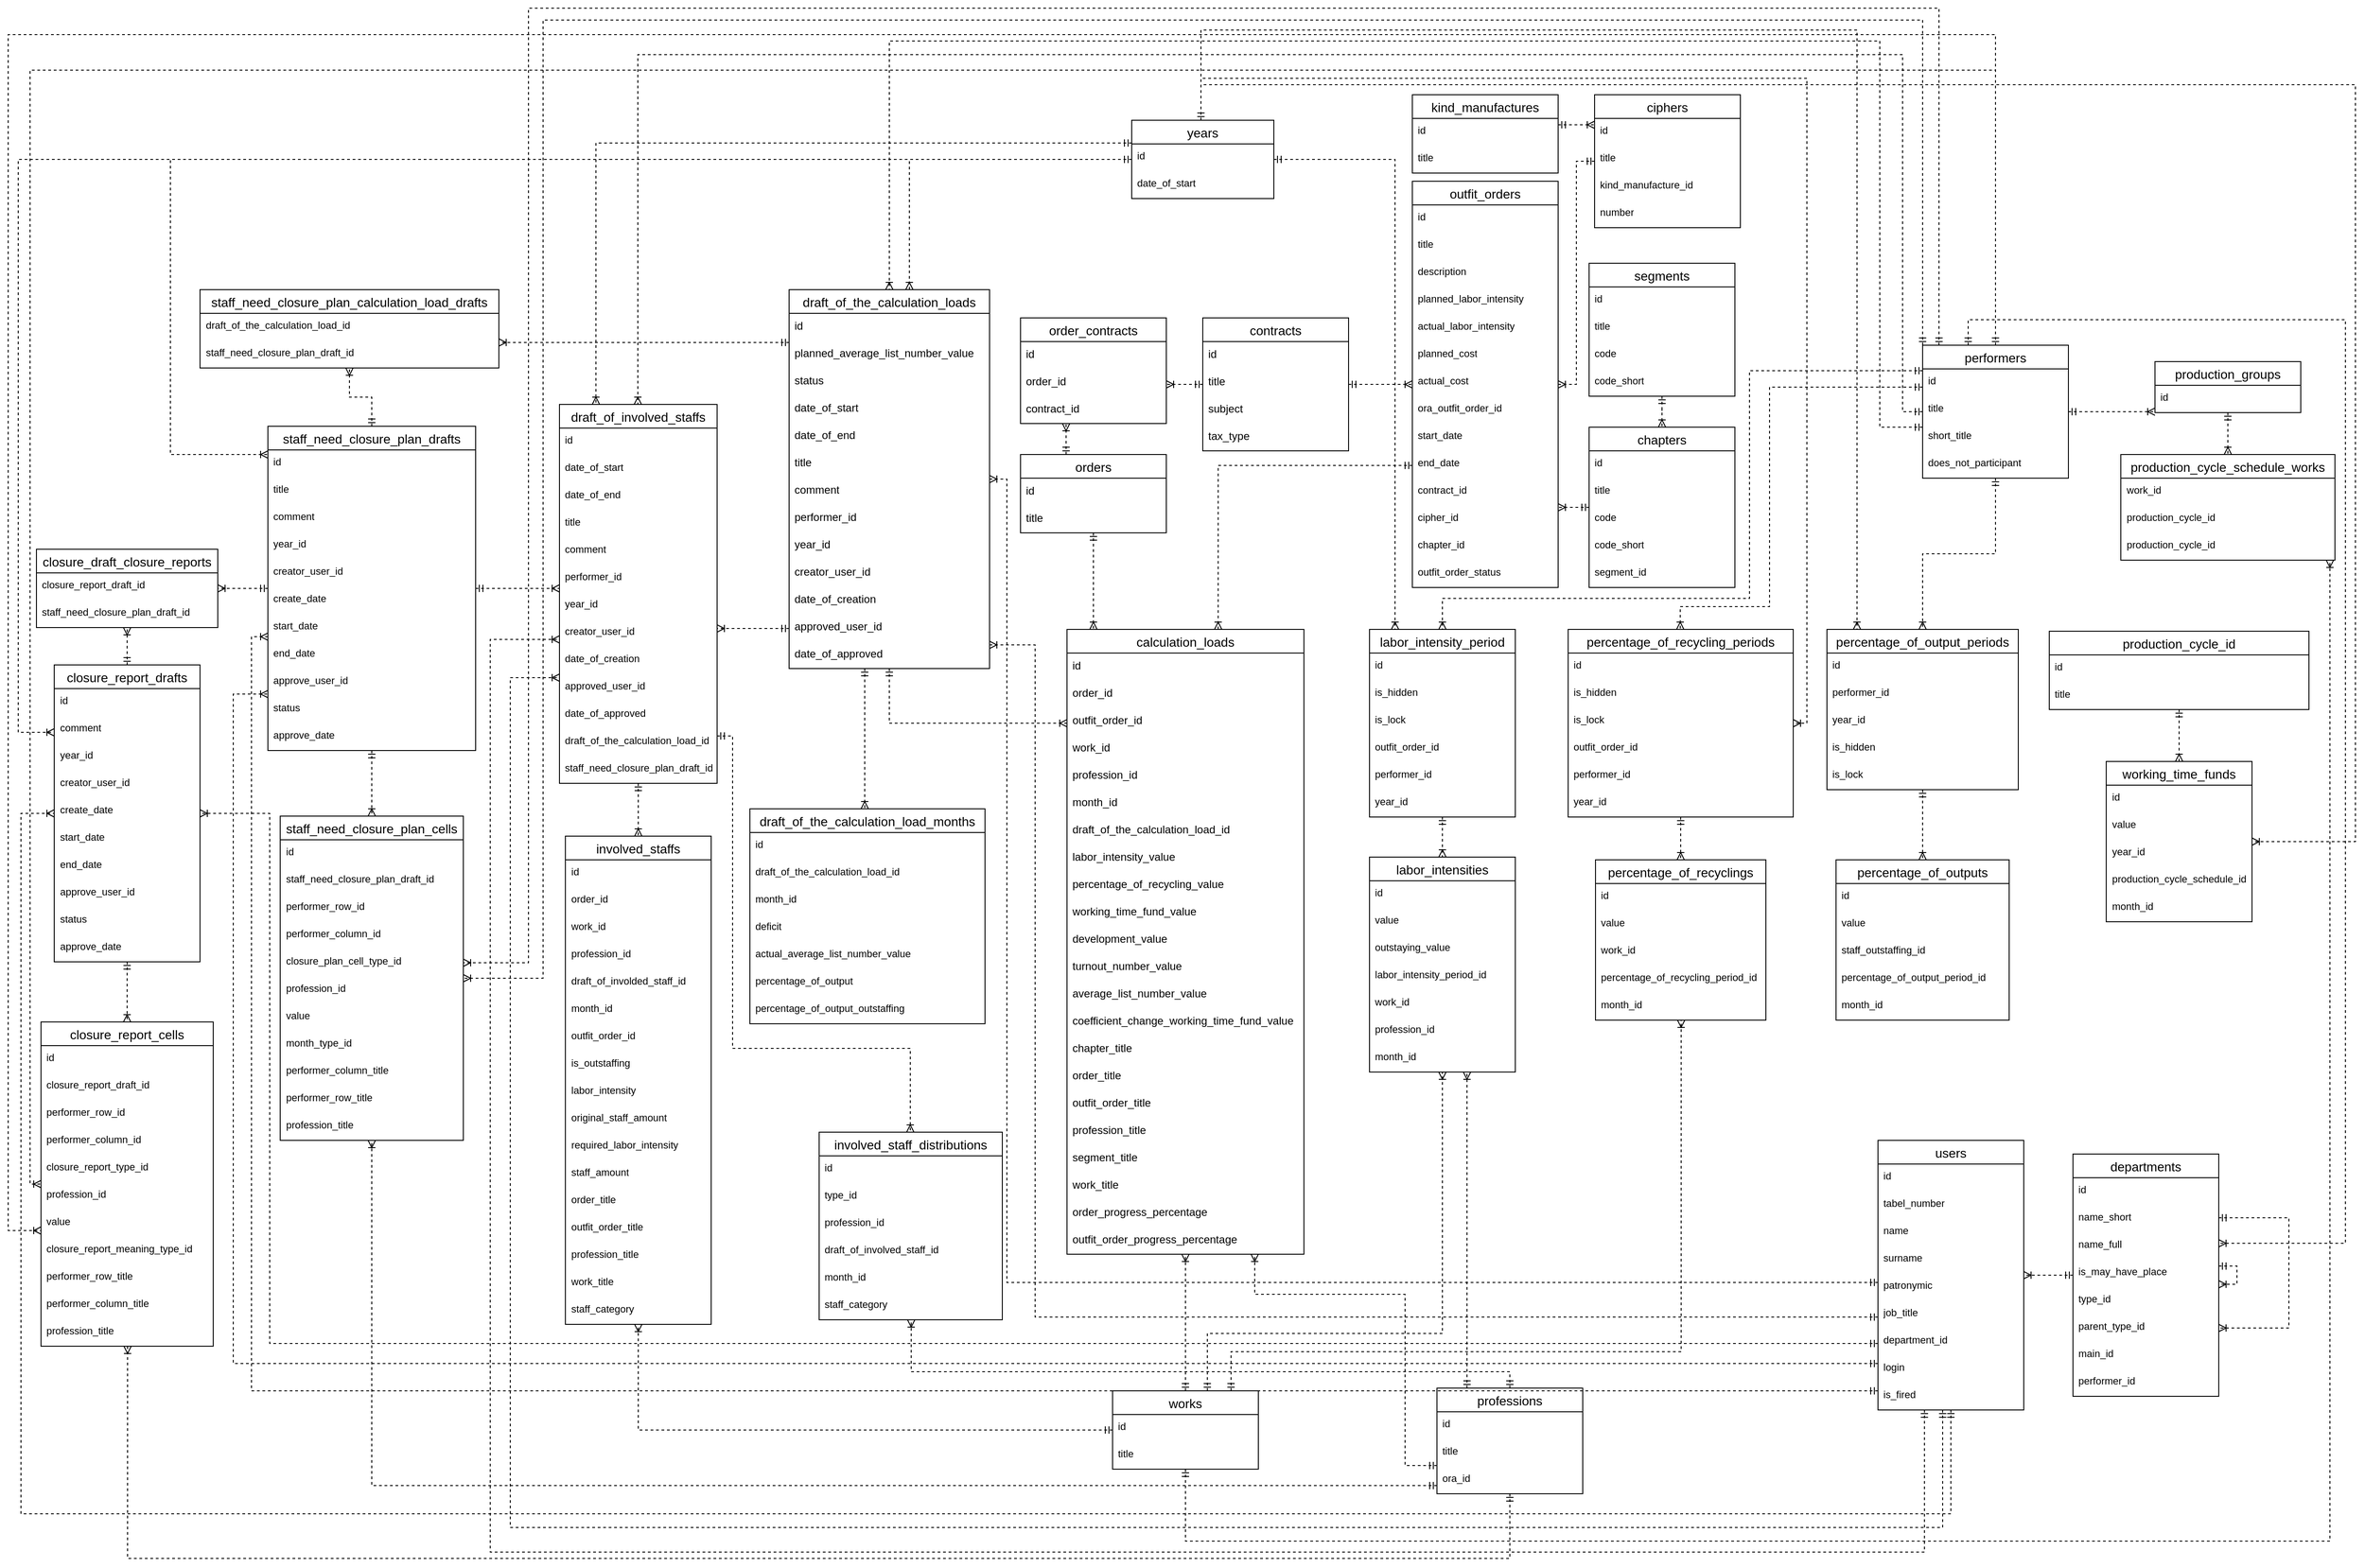<mxfile version="24.2.1" type="github">
  <diagram name="Страница — 1" id="GrZEG518gq5FZWqtpkEo">
    <mxGraphModel dx="2009" dy="973" grid="0" gridSize="10" guides="1" tooltips="1" connect="1" arrows="1" fold="1" page="1" pageScale="1" pageWidth="3300" pageHeight="4681" math="0" shadow="0">
      <root>
        <mxCell id="0" />
        <mxCell id="1" parent="0" />
        <mxCell id="0xAcNE5p8Owfltbr_SzP-37" style="edgeStyle=orthogonalEdgeStyle;rounded=0;orthogonalLoop=1;jettySize=auto;html=1;dashed=1;endArrow=ERoneToMany;endFill=0;startArrow=ERmandOne;startFill=0;" edge="1" parent="1" source="0xAcNE5p8Owfltbr_SzP-1" target="0xAcNE5p8Owfltbr_SzP-15">
          <mxGeometry relative="1" as="geometry">
            <Array as="points">
              <mxPoint x="1145" y="1386" />
            </Array>
          </mxGeometry>
        </mxCell>
        <mxCell id="0xAcNE5p8Owfltbr_SzP-261" style="edgeStyle=orthogonalEdgeStyle;rounded=0;orthogonalLoop=1;jettySize=auto;html=1;dashed=1;strokeColor=default;align=center;verticalAlign=middle;fontFamily=Helvetica;fontSize=11;fontColor=default;labelBackgroundColor=default;startArrow=ERmandOne;startFill=0;endArrow=ERoneToMany;endFill=0;" edge="1" parent="1" source="0xAcNE5p8Owfltbr_SzP-1" target="0xAcNE5p8Owfltbr_SzP-253">
          <mxGeometry relative="1" as="geometry">
            <Array as="points">
              <mxPoint x="1118" y="1446" />
              <mxPoint x="1118" y="1446" />
            </Array>
          </mxGeometry>
        </mxCell>
        <mxCell id="0xAcNE5p8Owfltbr_SzP-268" style="edgeStyle=orthogonalEdgeStyle;rounded=0;orthogonalLoop=1;jettySize=auto;html=1;dashed=1;strokeColor=default;align=center;verticalAlign=middle;fontFamily=Helvetica;fontSize=11;fontColor=default;labelBackgroundColor=default;startArrow=ERmandOne;startFill=0;endArrow=ERoneToMany;endFill=0;" edge="1" parent="1" source="0xAcNE5p8Owfltbr_SzP-1" target="0xAcNE5p8Owfltbr_SzP-264">
          <mxGeometry relative="1" as="geometry">
            <Array as="points">
              <mxPoint x="798" y="968" />
              <mxPoint x="798" y="968" />
            </Array>
          </mxGeometry>
        </mxCell>
        <mxCell id="0xAcNE5p8Owfltbr_SzP-317" style="edgeStyle=orthogonalEdgeStyle;rounded=0;orthogonalLoop=1;jettySize=auto;html=1;dashed=1;strokeColor=default;align=center;verticalAlign=middle;fontFamily=Helvetica;fontSize=11;fontColor=default;labelBackgroundColor=default;startArrow=ERmandOne;startFill=0;endArrow=ERoneToMany;endFill=0;" edge="1" parent="1" source="0xAcNE5p8Owfltbr_SzP-1" target="0xAcNE5p8Owfltbr_SzP-303">
          <mxGeometry relative="1" as="geometry">
            <Array as="points">
              <mxPoint x="993" y="1282" />
              <mxPoint x="993" y="1282" />
            </Array>
          </mxGeometry>
        </mxCell>
        <mxCell id="0xAcNE5p8Owfltbr_SzP-1" value="draft_of_the_calculation_loads" style="swimlane;fontStyle=0;childLayout=stackLayout;horizontal=1;startSize=26;horizontalStack=0;resizeParent=1;resizeParentMax=0;resizeLast=0;collapsible=1;marginBottom=0;align=center;fontSize=14;" vertex="1" parent="1">
          <mxGeometry x="1035" y="910" width="220" height="416" as="geometry" />
        </mxCell>
        <mxCell id="0xAcNE5p8Owfltbr_SzP-44" value="id" style="text;strokeColor=none;fillColor=none;spacingLeft=4;spacingRight=4;overflow=hidden;rotatable=0;points=[[0,0.5],[1,0.5]];portConstraint=eastwest;fontSize=12;whiteSpace=wrap;html=1;" vertex="1" parent="0xAcNE5p8Owfltbr_SzP-1">
          <mxGeometry y="26" width="220" height="30" as="geometry" />
        </mxCell>
        <mxCell id="0xAcNE5p8Owfltbr_SzP-2" value="planned_average_list_number_value" style="text;strokeColor=none;fillColor=none;spacingLeft=4;spacingRight=4;overflow=hidden;rotatable=0;points=[[0,0.5],[1,0.5]];portConstraint=eastwest;fontSize=12;whiteSpace=wrap;html=1;" vertex="1" parent="0xAcNE5p8Owfltbr_SzP-1">
          <mxGeometry y="56" width="220" height="30" as="geometry" />
        </mxCell>
        <mxCell id="0xAcNE5p8Owfltbr_SzP-3" value="status" style="text;strokeColor=none;fillColor=none;spacingLeft=4;spacingRight=4;overflow=hidden;rotatable=0;points=[[0,0.5],[1,0.5]];portConstraint=eastwest;fontSize=12;whiteSpace=wrap;html=1;" vertex="1" parent="0xAcNE5p8Owfltbr_SzP-1">
          <mxGeometry y="86" width="220" height="30" as="geometry" />
        </mxCell>
        <mxCell id="0xAcNE5p8Owfltbr_SzP-4" value="date_of_start" style="text;strokeColor=none;fillColor=none;spacingLeft=4;spacingRight=4;overflow=hidden;rotatable=0;points=[[0,0.5],[1,0.5]];portConstraint=eastwest;fontSize=12;whiteSpace=wrap;html=1;" vertex="1" parent="0xAcNE5p8Owfltbr_SzP-1">
          <mxGeometry y="116" width="220" height="30" as="geometry" />
        </mxCell>
        <mxCell id="0xAcNE5p8Owfltbr_SzP-5" value="date_of_end" style="text;strokeColor=none;fillColor=none;spacingLeft=4;spacingRight=4;overflow=hidden;rotatable=0;points=[[0,0.5],[1,0.5]];portConstraint=eastwest;fontSize=12;whiteSpace=wrap;html=1;" vertex="1" parent="0xAcNE5p8Owfltbr_SzP-1">
          <mxGeometry y="146" width="220" height="30" as="geometry" />
        </mxCell>
        <mxCell id="0xAcNE5p8Owfltbr_SzP-7" value="title" style="text;strokeColor=none;fillColor=none;spacingLeft=4;spacingRight=4;overflow=hidden;rotatable=0;points=[[0,0.5],[1,0.5]];portConstraint=eastwest;fontSize=12;whiteSpace=wrap;html=1;" vertex="1" parent="0xAcNE5p8Owfltbr_SzP-1">
          <mxGeometry y="176" width="220" height="30" as="geometry" />
        </mxCell>
        <mxCell id="0xAcNE5p8Owfltbr_SzP-8" value="comment" style="text;strokeColor=none;fillColor=none;spacingLeft=4;spacingRight=4;overflow=hidden;rotatable=0;points=[[0,0.5],[1,0.5]];portConstraint=eastwest;fontSize=12;whiteSpace=wrap;html=1;" vertex="1" parent="0xAcNE5p8Owfltbr_SzP-1">
          <mxGeometry y="206" width="220" height="30" as="geometry" />
        </mxCell>
        <mxCell id="0xAcNE5p8Owfltbr_SzP-10" value="performer_id" style="text;strokeColor=none;fillColor=none;spacingLeft=4;spacingRight=4;overflow=hidden;rotatable=0;points=[[0,0.5],[1,0.5]];portConstraint=eastwest;fontSize=12;whiteSpace=wrap;html=1;" vertex="1" parent="0xAcNE5p8Owfltbr_SzP-1">
          <mxGeometry y="236" width="220" height="30" as="geometry" />
        </mxCell>
        <mxCell id="0xAcNE5p8Owfltbr_SzP-11" value="year_id" style="text;strokeColor=none;fillColor=none;spacingLeft=4;spacingRight=4;overflow=hidden;rotatable=0;points=[[0,0.5],[1,0.5]];portConstraint=eastwest;fontSize=12;whiteSpace=wrap;html=1;" vertex="1" parent="0xAcNE5p8Owfltbr_SzP-1">
          <mxGeometry y="266" width="220" height="30" as="geometry" />
        </mxCell>
        <mxCell id="0xAcNE5p8Owfltbr_SzP-12" value="creator_user_id" style="text;strokeColor=none;fillColor=none;spacingLeft=4;spacingRight=4;overflow=hidden;rotatable=0;points=[[0,0.5],[1,0.5]];portConstraint=eastwest;fontSize=12;whiteSpace=wrap;html=1;" vertex="1" parent="0xAcNE5p8Owfltbr_SzP-1">
          <mxGeometry y="296" width="220" height="30" as="geometry" />
        </mxCell>
        <mxCell id="0xAcNE5p8Owfltbr_SzP-9" value="date_of_creation" style="text;strokeColor=none;fillColor=none;spacingLeft=4;spacingRight=4;overflow=hidden;rotatable=0;points=[[0,0.5],[1,0.5]];portConstraint=eastwest;fontSize=12;whiteSpace=wrap;html=1;" vertex="1" parent="0xAcNE5p8Owfltbr_SzP-1">
          <mxGeometry y="326" width="220" height="30" as="geometry" />
        </mxCell>
        <mxCell id="0xAcNE5p8Owfltbr_SzP-13" value="approved_user_id" style="text;strokeColor=none;fillColor=none;spacingLeft=4;spacingRight=4;overflow=hidden;rotatable=0;points=[[0,0.5],[1,0.5]];portConstraint=eastwest;fontSize=12;whiteSpace=wrap;html=1;" vertex="1" parent="0xAcNE5p8Owfltbr_SzP-1">
          <mxGeometry y="356" width="220" height="30" as="geometry" />
        </mxCell>
        <mxCell id="0xAcNE5p8Owfltbr_SzP-14" value="date_of_approved" style="text;strokeColor=none;fillColor=none;spacingLeft=4;spacingRight=4;overflow=hidden;rotatable=0;points=[[0,0.5],[1,0.5]];portConstraint=eastwest;fontSize=12;whiteSpace=wrap;html=1;" vertex="1" parent="0xAcNE5p8Owfltbr_SzP-1">
          <mxGeometry y="386" width="220" height="30" as="geometry" />
        </mxCell>
        <mxCell id="0xAcNE5p8Owfltbr_SzP-15" value="calculation_loads" style="swimlane;fontStyle=0;childLayout=stackLayout;horizontal=1;startSize=26;horizontalStack=0;resizeParent=1;resizeParentMax=0;resizeLast=0;collapsible=1;marginBottom=0;align=center;fontSize=14;" vertex="1" parent="1">
          <mxGeometry x="1340" y="1283" width="260" height="686" as="geometry" />
        </mxCell>
        <mxCell id="0xAcNE5p8Owfltbr_SzP-43" value="id" style="text;strokeColor=none;fillColor=none;spacingLeft=4;spacingRight=4;overflow=hidden;rotatable=0;points=[[0,0.5],[1,0.5]];portConstraint=eastwest;fontSize=12;whiteSpace=wrap;html=1;" vertex="1" parent="0xAcNE5p8Owfltbr_SzP-15">
          <mxGeometry y="26" width="260" height="30" as="geometry" />
        </mxCell>
        <mxCell id="0xAcNE5p8Owfltbr_SzP-16" value="order_id" style="text;strokeColor=none;fillColor=none;spacingLeft=4;spacingRight=4;overflow=hidden;rotatable=0;points=[[0,0.5],[1,0.5]];portConstraint=eastwest;fontSize=12;whiteSpace=wrap;html=1;" vertex="1" parent="0xAcNE5p8Owfltbr_SzP-15">
          <mxGeometry y="56" width="260" height="30" as="geometry" />
        </mxCell>
        <mxCell id="0xAcNE5p8Owfltbr_SzP-17" value="outfit_order_id" style="text;strokeColor=none;fillColor=none;spacingLeft=4;spacingRight=4;overflow=hidden;rotatable=0;points=[[0,0.5],[1,0.5]];portConstraint=eastwest;fontSize=12;whiteSpace=wrap;html=1;" vertex="1" parent="0xAcNE5p8Owfltbr_SzP-15">
          <mxGeometry y="86" width="260" height="30" as="geometry" />
        </mxCell>
        <mxCell id="0xAcNE5p8Owfltbr_SzP-18" value="work_id" style="text;strokeColor=none;fillColor=none;spacingLeft=4;spacingRight=4;overflow=hidden;rotatable=0;points=[[0,0.5],[1,0.5]];portConstraint=eastwest;fontSize=12;whiteSpace=wrap;html=1;" vertex="1" parent="0xAcNE5p8Owfltbr_SzP-15">
          <mxGeometry y="116" width="260" height="30" as="geometry" />
        </mxCell>
        <mxCell id="0xAcNE5p8Owfltbr_SzP-19" value="profession_id" style="text;strokeColor=none;fillColor=none;spacingLeft=4;spacingRight=4;overflow=hidden;rotatable=0;points=[[0,0.5],[1,0.5]];portConstraint=eastwest;fontSize=12;whiteSpace=wrap;html=1;" vertex="1" parent="0xAcNE5p8Owfltbr_SzP-15">
          <mxGeometry y="146" width="260" height="30" as="geometry" />
        </mxCell>
        <mxCell id="0xAcNE5p8Owfltbr_SzP-20" value="month_id" style="text;strokeColor=none;fillColor=none;spacingLeft=4;spacingRight=4;overflow=hidden;rotatable=0;points=[[0,0.5],[1,0.5]];portConstraint=eastwest;fontSize=12;whiteSpace=wrap;html=1;" vertex="1" parent="0xAcNE5p8Owfltbr_SzP-15">
          <mxGeometry y="176" width="260" height="30" as="geometry" />
        </mxCell>
        <mxCell id="0xAcNE5p8Owfltbr_SzP-21" value="draft_of_the_calculation_load_id" style="text;strokeColor=none;fillColor=none;spacingLeft=4;spacingRight=4;overflow=hidden;rotatable=0;points=[[0,0.5],[1,0.5]];portConstraint=eastwest;fontSize=12;whiteSpace=wrap;html=1;" vertex="1" parent="0xAcNE5p8Owfltbr_SzP-15">
          <mxGeometry y="206" width="260" height="30" as="geometry" />
        </mxCell>
        <mxCell id="0xAcNE5p8Owfltbr_SzP-22" value="labor_intensity_value" style="text;strokeColor=none;fillColor=none;spacingLeft=4;spacingRight=4;overflow=hidden;rotatable=0;points=[[0,0.5],[1,0.5]];portConstraint=eastwest;fontSize=12;whiteSpace=wrap;html=1;" vertex="1" parent="0xAcNE5p8Owfltbr_SzP-15">
          <mxGeometry y="236" width="260" height="30" as="geometry" />
        </mxCell>
        <mxCell id="0xAcNE5p8Owfltbr_SzP-23" value="percentage_of_recycling_value" style="text;strokeColor=none;fillColor=none;spacingLeft=4;spacingRight=4;overflow=hidden;rotatable=0;points=[[0,0.5],[1,0.5]];portConstraint=eastwest;fontSize=12;whiteSpace=wrap;html=1;" vertex="1" parent="0xAcNE5p8Owfltbr_SzP-15">
          <mxGeometry y="266" width="260" height="30" as="geometry" />
        </mxCell>
        <mxCell id="0xAcNE5p8Owfltbr_SzP-24" value="working_time_fund_value" style="text;strokeColor=none;fillColor=none;spacingLeft=4;spacingRight=4;overflow=hidden;rotatable=0;points=[[0,0.5],[1,0.5]];portConstraint=eastwest;fontSize=12;whiteSpace=wrap;html=1;" vertex="1" parent="0xAcNE5p8Owfltbr_SzP-15">
          <mxGeometry y="296" width="260" height="30" as="geometry" />
        </mxCell>
        <mxCell id="0xAcNE5p8Owfltbr_SzP-25" value="development_value" style="text;strokeColor=none;fillColor=none;spacingLeft=4;spacingRight=4;overflow=hidden;rotatable=0;points=[[0,0.5],[1,0.5]];portConstraint=eastwest;fontSize=12;whiteSpace=wrap;html=1;" vertex="1" parent="0xAcNE5p8Owfltbr_SzP-15">
          <mxGeometry y="326" width="260" height="30" as="geometry" />
        </mxCell>
        <mxCell id="0xAcNE5p8Owfltbr_SzP-26" value="turnout_number_value" style="text;strokeColor=none;fillColor=none;spacingLeft=4;spacingRight=4;overflow=hidden;rotatable=0;points=[[0,0.5],[1,0.5]];portConstraint=eastwest;fontSize=12;whiteSpace=wrap;html=1;" vertex="1" parent="0xAcNE5p8Owfltbr_SzP-15">
          <mxGeometry y="356" width="260" height="30" as="geometry" />
        </mxCell>
        <mxCell id="0xAcNE5p8Owfltbr_SzP-27" value="average_list_number_value" style="text;strokeColor=none;fillColor=none;spacingLeft=4;spacingRight=4;overflow=hidden;rotatable=0;points=[[0,0.5],[1,0.5]];portConstraint=eastwest;fontSize=12;whiteSpace=wrap;html=1;" vertex="1" parent="0xAcNE5p8Owfltbr_SzP-15">
          <mxGeometry y="386" width="260" height="30" as="geometry" />
        </mxCell>
        <mxCell id="0xAcNE5p8Owfltbr_SzP-28" value="coefficient_change_working_time_fund_value" style="text;strokeColor=none;fillColor=none;spacingLeft=4;spacingRight=4;overflow=hidden;rotatable=0;points=[[0,0.5],[1,0.5]];portConstraint=eastwest;fontSize=12;whiteSpace=wrap;html=1;" vertex="1" parent="0xAcNE5p8Owfltbr_SzP-15">
          <mxGeometry y="416" width="260" height="30" as="geometry" />
        </mxCell>
        <mxCell id="0xAcNE5p8Owfltbr_SzP-29" value="chapter_title" style="text;strokeColor=none;fillColor=none;spacingLeft=4;spacingRight=4;overflow=hidden;rotatable=0;points=[[0,0.5],[1,0.5]];portConstraint=eastwest;fontSize=12;whiteSpace=wrap;html=1;" vertex="1" parent="0xAcNE5p8Owfltbr_SzP-15">
          <mxGeometry y="446" width="260" height="30" as="geometry" />
        </mxCell>
        <mxCell id="0xAcNE5p8Owfltbr_SzP-30" value="order_title" style="text;strokeColor=none;fillColor=none;spacingLeft=4;spacingRight=4;overflow=hidden;rotatable=0;points=[[0,0.5],[1,0.5]];portConstraint=eastwest;fontSize=12;whiteSpace=wrap;html=1;" vertex="1" parent="0xAcNE5p8Owfltbr_SzP-15">
          <mxGeometry y="476" width="260" height="30" as="geometry" />
        </mxCell>
        <mxCell id="0xAcNE5p8Owfltbr_SzP-31" value="outfit_order_title" style="text;strokeColor=none;fillColor=none;spacingLeft=4;spacingRight=4;overflow=hidden;rotatable=0;points=[[0,0.5],[1,0.5]];portConstraint=eastwest;fontSize=12;whiteSpace=wrap;html=1;" vertex="1" parent="0xAcNE5p8Owfltbr_SzP-15">
          <mxGeometry y="506" width="260" height="30" as="geometry" />
        </mxCell>
        <mxCell id="0xAcNE5p8Owfltbr_SzP-32" value="profession_title" style="text;strokeColor=none;fillColor=none;spacingLeft=4;spacingRight=4;overflow=hidden;rotatable=0;points=[[0,0.5],[1,0.5]];portConstraint=eastwest;fontSize=12;whiteSpace=wrap;html=1;" vertex="1" parent="0xAcNE5p8Owfltbr_SzP-15">
          <mxGeometry y="536" width="260" height="30" as="geometry" />
        </mxCell>
        <mxCell id="0xAcNE5p8Owfltbr_SzP-33" value="segment_title" style="text;strokeColor=none;fillColor=none;spacingLeft=4;spacingRight=4;overflow=hidden;rotatable=0;points=[[0,0.5],[1,0.5]];portConstraint=eastwest;fontSize=12;whiteSpace=wrap;html=1;" vertex="1" parent="0xAcNE5p8Owfltbr_SzP-15">
          <mxGeometry y="566" width="260" height="30" as="geometry" />
        </mxCell>
        <mxCell id="0xAcNE5p8Owfltbr_SzP-34" value="work_title" style="text;strokeColor=none;fillColor=none;spacingLeft=4;spacingRight=4;overflow=hidden;rotatable=0;points=[[0,0.5],[1,0.5]];portConstraint=eastwest;fontSize=12;whiteSpace=wrap;html=1;" vertex="1" parent="0xAcNE5p8Owfltbr_SzP-15">
          <mxGeometry y="596" width="260" height="30" as="geometry" />
        </mxCell>
        <mxCell id="0xAcNE5p8Owfltbr_SzP-35" value="order_progress_percentage" style="text;strokeColor=none;fillColor=none;spacingLeft=4;spacingRight=4;overflow=hidden;rotatable=0;points=[[0,0.5],[1,0.5]];portConstraint=eastwest;fontSize=12;whiteSpace=wrap;html=1;" vertex="1" parent="0xAcNE5p8Owfltbr_SzP-15">
          <mxGeometry y="626" width="260" height="30" as="geometry" />
        </mxCell>
        <mxCell id="0xAcNE5p8Owfltbr_SzP-36" value="outfit_order_progress_percentage" style="text;strokeColor=none;fillColor=none;spacingLeft=4;spacingRight=4;overflow=hidden;rotatable=0;points=[[0,0.5],[1,0.5]];portConstraint=eastwest;fontSize=12;whiteSpace=wrap;html=1;" vertex="1" parent="0xAcNE5p8Owfltbr_SzP-15">
          <mxGeometry y="656" width="260" height="30" as="geometry" />
        </mxCell>
        <mxCell id="0xAcNE5p8Owfltbr_SzP-60" style="edgeStyle=orthogonalEdgeStyle;rounded=0;orthogonalLoop=1;jettySize=auto;html=1;dashed=1;startArrow=ERmandOne;startFill=0;endArrow=ERoneToMany;endFill=0;" edge="1" parent="1" source="0xAcNE5p8Owfltbr_SzP-39" target="0xAcNE5p8Owfltbr_SzP-53">
          <mxGeometry relative="1" as="geometry">
            <Array as="points">
              <mxPoint x="1339" y="1071" />
              <mxPoint x="1339" y="1071" />
            </Array>
          </mxGeometry>
        </mxCell>
        <mxCell id="0xAcNE5p8Owfltbr_SzP-63" style="edgeStyle=orthogonalEdgeStyle;rounded=0;orthogonalLoop=1;jettySize=auto;html=1;dashed=1;strokeColor=default;align=center;verticalAlign=middle;fontFamily=Helvetica;fontSize=11;fontColor=default;labelBackgroundColor=default;startArrow=ERmandOne;startFill=0;endArrow=ERoneToMany;endFill=0;" edge="1" parent="1" source="0xAcNE5p8Owfltbr_SzP-39" target="0xAcNE5p8Owfltbr_SzP-15">
          <mxGeometry relative="1" as="geometry">
            <Array as="points">
              <mxPoint x="1406" y="1123" />
              <mxPoint x="1406" y="1123" />
            </Array>
          </mxGeometry>
        </mxCell>
        <mxCell id="0xAcNE5p8Owfltbr_SzP-39" value="orders" style="swimlane;fontStyle=0;childLayout=stackLayout;horizontal=1;startSize=26;horizontalStack=0;resizeParent=1;resizeParentMax=0;resizeLast=0;collapsible=1;marginBottom=0;align=center;fontSize=14;" vertex="1" parent="1">
          <mxGeometry x="1289" y="1091" width="160" height="86" as="geometry" />
        </mxCell>
        <mxCell id="0xAcNE5p8Owfltbr_SzP-45" value="id" style="text;strokeColor=none;fillColor=none;spacingLeft=4;spacingRight=4;overflow=hidden;rotatable=0;points=[[0,0.5],[1,0.5]];portConstraint=eastwest;fontSize=12;whiteSpace=wrap;html=1;" vertex="1" parent="0xAcNE5p8Owfltbr_SzP-39">
          <mxGeometry y="26" width="160" height="30" as="geometry" />
        </mxCell>
        <mxCell id="0xAcNE5p8Owfltbr_SzP-46" value="title" style="text;strokeColor=none;fillColor=none;spacingLeft=4;spacingRight=4;overflow=hidden;rotatable=0;points=[[0,0.5],[1,0.5]];portConstraint=eastwest;fontSize=12;whiteSpace=wrap;html=1;" vertex="1" parent="0xAcNE5p8Owfltbr_SzP-39">
          <mxGeometry y="56" width="160" height="30" as="geometry" />
        </mxCell>
        <mxCell id="0xAcNE5p8Owfltbr_SzP-61" style="edgeStyle=orthogonalEdgeStyle;rounded=0;orthogonalLoop=1;jettySize=auto;html=1;dashed=1;strokeColor=default;align=center;verticalAlign=middle;fontFamily=Helvetica;fontSize=11;fontColor=default;labelBackgroundColor=default;startArrow=ERmandOne;startFill=0;endArrow=ERoneToMany;endFill=0;" edge="1" parent="1" source="0xAcNE5p8Owfltbr_SzP-47" target="0xAcNE5p8Owfltbr_SzP-53">
          <mxGeometry relative="1" as="geometry">
            <Array as="points">
              <mxPoint x="1429" y="942" />
            </Array>
          </mxGeometry>
        </mxCell>
        <mxCell id="0xAcNE5p8Owfltbr_SzP-95" style="edgeStyle=orthogonalEdgeStyle;rounded=0;orthogonalLoop=1;jettySize=auto;html=1;dashed=1;strokeColor=default;align=center;verticalAlign=middle;fontFamily=Helvetica;fontSize=11;fontColor=default;labelBackgroundColor=default;startArrow=ERmandOne;startFill=0;endArrow=ERoneToMany;endFill=0;" edge="1" parent="1" source="0xAcNE5p8Owfltbr_SzP-47" target="0xAcNE5p8Owfltbr_SzP-64">
          <mxGeometry relative="1" as="geometry" />
        </mxCell>
        <mxCell id="0xAcNE5p8Owfltbr_SzP-47" value="contracts" style="swimlane;fontStyle=0;childLayout=stackLayout;horizontal=1;startSize=26;horizontalStack=0;resizeParent=1;resizeParentMax=0;resizeLast=0;collapsible=1;marginBottom=0;align=center;fontSize=14;" vertex="1" parent="1">
          <mxGeometry x="1489" y="941" width="160" height="146" as="geometry" />
        </mxCell>
        <mxCell id="0xAcNE5p8Owfltbr_SzP-48" value="id" style="text;strokeColor=none;fillColor=none;spacingLeft=4;spacingRight=4;overflow=hidden;rotatable=0;points=[[0,0.5],[1,0.5]];portConstraint=eastwest;fontSize=12;whiteSpace=wrap;html=1;" vertex="1" parent="0xAcNE5p8Owfltbr_SzP-47">
          <mxGeometry y="26" width="160" height="30" as="geometry" />
        </mxCell>
        <mxCell id="0xAcNE5p8Owfltbr_SzP-49" value="title" style="text;strokeColor=none;fillColor=none;spacingLeft=4;spacingRight=4;overflow=hidden;rotatable=0;points=[[0,0.5],[1,0.5]];portConstraint=eastwest;fontSize=12;whiteSpace=wrap;html=1;" vertex="1" parent="0xAcNE5p8Owfltbr_SzP-47">
          <mxGeometry y="56" width="160" height="30" as="geometry" />
        </mxCell>
        <mxCell id="0xAcNE5p8Owfltbr_SzP-51" value="subject" style="text;strokeColor=none;fillColor=none;spacingLeft=4;spacingRight=4;overflow=hidden;rotatable=0;points=[[0,0.5],[1,0.5]];portConstraint=eastwest;fontSize=12;whiteSpace=wrap;html=1;" vertex="1" parent="0xAcNE5p8Owfltbr_SzP-47">
          <mxGeometry y="86" width="160" height="30" as="geometry" />
        </mxCell>
        <mxCell id="0xAcNE5p8Owfltbr_SzP-52" value="tax_type" style="text;strokeColor=none;fillColor=none;spacingLeft=4;spacingRight=4;overflow=hidden;rotatable=0;points=[[0,0.5],[1,0.5]];portConstraint=eastwest;fontSize=12;whiteSpace=wrap;html=1;" vertex="1" parent="0xAcNE5p8Owfltbr_SzP-47">
          <mxGeometry y="116" width="160" height="30" as="geometry" />
        </mxCell>
        <mxCell id="0xAcNE5p8Owfltbr_SzP-53" value="order_contracts" style="swimlane;fontStyle=0;childLayout=stackLayout;horizontal=1;startSize=26;horizontalStack=0;resizeParent=1;resizeParentMax=0;resizeLast=0;collapsible=1;marginBottom=0;align=center;fontSize=14;" vertex="1" parent="1">
          <mxGeometry x="1289" y="941" width="160" height="116" as="geometry" />
        </mxCell>
        <mxCell id="0xAcNE5p8Owfltbr_SzP-59" value="id" style="text;strokeColor=none;fillColor=none;spacingLeft=4;spacingRight=4;overflow=hidden;rotatable=0;points=[[0,0.5],[1,0.5]];portConstraint=eastwest;fontSize=12;whiteSpace=wrap;html=1;" vertex="1" parent="0xAcNE5p8Owfltbr_SzP-53">
          <mxGeometry y="26" width="160" height="30" as="geometry" />
        </mxCell>
        <mxCell id="0xAcNE5p8Owfltbr_SzP-57" value="order_id" style="text;strokeColor=none;fillColor=none;spacingLeft=4;spacingRight=4;overflow=hidden;rotatable=0;points=[[0,0.5],[1,0.5]];portConstraint=eastwest;fontSize=12;whiteSpace=wrap;html=1;" vertex="1" parent="0xAcNE5p8Owfltbr_SzP-53">
          <mxGeometry y="56" width="160" height="30" as="geometry" />
        </mxCell>
        <mxCell id="0xAcNE5p8Owfltbr_SzP-58" value="contract_id" style="text;strokeColor=none;fillColor=none;spacingLeft=4;spacingRight=4;overflow=hidden;rotatable=0;points=[[0,0.5],[1,0.5]];portConstraint=eastwest;fontSize=12;whiteSpace=wrap;html=1;" vertex="1" parent="0xAcNE5p8Owfltbr_SzP-53">
          <mxGeometry y="86" width="160" height="30" as="geometry" />
        </mxCell>
        <mxCell id="0xAcNE5p8Owfltbr_SzP-64" value="outfit_orders" style="swimlane;fontStyle=0;childLayout=stackLayout;horizontal=1;startSize=26;horizontalStack=0;resizeParent=1;resizeParentMax=0;resizeLast=0;collapsible=1;marginBottom=0;align=center;fontSize=14;fontFamily=Helvetica;fontColor=default;labelBackgroundColor=default;" vertex="1" parent="1">
          <mxGeometry x="1719" y="791" width="160" height="446" as="geometry" />
        </mxCell>
        <mxCell id="0xAcNE5p8Owfltbr_SzP-68" value="id" style="text;strokeColor=none;fillColor=none;spacingLeft=4;spacingRight=4;overflow=hidden;rotatable=0;points=[[0,0.5],[1,0.5]];portConstraint=eastwest;fontSize=11;whiteSpace=wrap;html=1;fontFamily=Helvetica;fontColor=default;labelBackgroundColor=default;" vertex="1" parent="0xAcNE5p8Owfltbr_SzP-64">
          <mxGeometry y="26" width="160" height="30" as="geometry" />
        </mxCell>
        <mxCell id="0xAcNE5p8Owfltbr_SzP-69" value="title" style="text;strokeColor=none;fillColor=none;spacingLeft=4;spacingRight=4;overflow=hidden;rotatable=0;points=[[0,0.5],[1,0.5]];portConstraint=eastwest;fontSize=11;whiteSpace=wrap;html=1;fontFamily=Helvetica;fontColor=default;labelBackgroundColor=default;" vertex="1" parent="0xAcNE5p8Owfltbr_SzP-64">
          <mxGeometry y="56" width="160" height="30" as="geometry" />
        </mxCell>
        <mxCell id="0xAcNE5p8Owfltbr_SzP-70" value="description" style="text;strokeColor=none;fillColor=none;spacingLeft=4;spacingRight=4;overflow=hidden;rotatable=0;points=[[0,0.5],[1,0.5]];portConstraint=eastwest;fontSize=11;whiteSpace=wrap;html=1;fontFamily=Helvetica;fontColor=default;labelBackgroundColor=default;" vertex="1" parent="0xAcNE5p8Owfltbr_SzP-64">
          <mxGeometry y="86" width="160" height="30" as="geometry" />
        </mxCell>
        <mxCell id="0xAcNE5p8Owfltbr_SzP-71" value="planned_labor_intensity" style="text;strokeColor=none;fillColor=none;spacingLeft=4;spacingRight=4;overflow=hidden;rotatable=0;points=[[0,0.5],[1,0.5]];portConstraint=eastwest;fontSize=11;whiteSpace=wrap;html=1;fontFamily=Helvetica;fontColor=default;labelBackgroundColor=default;" vertex="1" parent="0xAcNE5p8Owfltbr_SzP-64">
          <mxGeometry y="116" width="160" height="30" as="geometry" />
        </mxCell>
        <mxCell id="0xAcNE5p8Owfltbr_SzP-85" value="actual_labor_intensity" style="text;strokeColor=none;fillColor=none;spacingLeft=4;spacingRight=4;overflow=hidden;rotatable=0;points=[[0,0.5],[1,0.5]];portConstraint=eastwest;fontSize=11;whiteSpace=wrap;html=1;fontFamily=Helvetica;fontColor=default;labelBackgroundColor=default;" vertex="1" parent="0xAcNE5p8Owfltbr_SzP-64">
          <mxGeometry y="146" width="160" height="30" as="geometry" />
        </mxCell>
        <mxCell id="0xAcNE5p8Owfltbr_SzP-86" value="planned_cost" style="text;strokeColor=none;fillColor=none;spacingLeft=4;spacingRight=4;overflow=hidden;rotatable=0;points=[[0,0.5],[1,0.5]];portConstraint=eastwest;fontSize=11;whiteSpace=wrap;html=1;fontFamily=Helvetica;fontColor=default;labelBackgroundColor=default;" vertex="1" parent="0xAcNE5p8Owfltbr_SzP-64">
          <mxGeometry y="176" width="160" height="30" as="geometry" />
        </mxCell>
        <mxCell id="0xAcNE5p8Owfltbr_SzP-87" value="actual_cost" style="text;strokeColor=none;fillColor=none;spacingLeft=4;spacingRight=4;overflow=hidden;rotatable=0;points=[[0,0.5],[1,0.5]];portConstraint=eastwest;fontSize=11;whiteSpace=wrap;html=1;fontFamily=Helvetica;fontColor=default;labelBackgroundColor=default;" vertex="1" parent="0xAcNE5p8Owfltbr_SzP-64">
          <mxGeometry y="206" width="160" height="30" as="geometry" />
        </mxCell>
        <mxCell id="0xAcNE5p8Owfltbr_SzP-88" value="ora_outfit_order_id" style="text;strokeColor=none;fillColor=none;spacingLeft=4;spacingRight=4;overflow=hidden;rotatable=0;points=[[0,0.5],[1,0.5]];portConstraint=eastwest;fontSize=11;whiteSpace=wrap;html=1;fontFamily=Helvetica;fontColor=default;labelBackgroundColor=default;" vertex="1" parent="0xAcNE5p8Owfltbr_SzP-64">
          <mxGeometry y="236" width="160" height="30" as="geometry" />
        </mxCell>
        <mxCell id="0xAcNE5p8Owfltbr_SzP-89" value="start_date" style="text;strokeColor=none;fillColor=none;spacingLeft=4;spacingRight=4;overflow=hidden;rotatable=0;points=[[0,0.5],[1,0.5]];portConstraint=eastwest;fontSize=11;whiteSpace=wrap;html=1;fontFamily=Helvetica;fontColor=default;labelBackgroundColor=default;" vertex="1" parent="0xAcNE5p8Owfltbr_SzP-64">
          <mxGeometry y="266" width="160" height="30" as="geometry" />
        </mxCell>
        <mxCell id="0xAcNE5p8Owfltbr_SzP-90" value="end_date" style="text;strokeColor=none;fillColor=none;spacingLeft=4;spacingRight=4;overflow=hidden;rotatable=0;points=[[0,0.5],[1,0.5]];portConstraint=eastwest;fontSize=11;whiteSpace=wrap;html=1;fontFamily=Helvetica;fontColor=default;labelBackgroundColor=default;" vertex="1" parent="0xAcNE5p8Owfltbr_SzP-64">
          <mxGeometry y="296" width="160" height="30" as="geometry" />
        </mxCell>
        <mxCell id="0xAcNE5p8Owfltbr_SzP-91" value="contract_id" style="text;strokeColor=none;fillColor=none;spacingLeft=4;spacingRight=4;overflow=hidden;rotatable=0;points=[[0,0.5],[1,0.5]];portConstraint=eastwest;fontSize=11;whiteSpace=wrap;html=1;fontFamily=Helvetica;fontColor=default;labelBackgroundColor=default;" vertex="1" parent="0xAcNE5p8Owfltbr_SzP-64">
          <mxGeometry y="326" width="160" height="30" as="geometry" />
        </mxCell>
        <mxCell id="0xAcNE5p8Owfltbr_SzP-92" value="cipher_id" style="text;strokeColor=none;fillColor=none;spacingLeft=4;spacingRight=4;overflow=hidden;rotatable=0;points=[[0,0.5],[1,0.5]];portConstraint=eastwest;fontSize=11;whiteSpace=wrap;html=1;fontFamily=Helvetica;fontColor=default;labelBackgroundColor=default;" vertex="1" parent="0xAcNE5p8Owfltbr_SzP-64">
          <mxGeometry y="356" width="160" height="30" as="geometry" />
        </mxCell>
        <mxCell id="0xAcNE5p8Owfltbr_SzP-93" value="chapter_id" style="text;strokeColor=none;fillColor=none;spacingLeft=4;spacingRight=4;overflow=hidden;rotatable=0;points=[[0,0.5],[1,0.5]];portConstraint=eastwest;fontSize=11;whiteSpace=wrap;html=1;fontFamily=Helvetica;fontColor=default;labelBackgroundColor=default;" vertex="1" parent="0xAcNE5p8Owfltbr_SzP-64">
          <mxGeometry y="386" width="160" height="30" as="geometry" />
        </mxCell>
        <mxCell id="0xAcNE5p8Owfltbr_SzP-94" value="outfit_order_status" style="text;strokeColor=none;fillColor=none;spacingLeft=4;spacingRight=4;overflow=hidden;rotatable=0;points=[[0,0.5],[1,0.5]];portConstraint=eastwest;fontSize=11;whiteSpace=wrap;html=1;fontFamily=Helvetica;fontColor=default;labelBackgroundColor=default;" vertex="1" parent="0xAcNE5p8Owfltbr_SzP-64">
          <mxGeometry y="416" width="160" height="30" as="geometry" />
        </mxCell>
        <mxCell id="0xAcNE5p8Owfltbr_SzP-108" style="edgeStyle=orthogonalEdgeStyle;rounded=0;orthogonalLoop=1;jettySize=auto;html=1;dashed=1;strokeColor=default;align=center;verticalAlign=middle;fontFamily=Helvetica;fontSize=11;fontColor=default;labelBackgroundColor=default;startArrow=ERmandOne;startFill=0;endArrow=ERoneToMany;endFill=0;" edge="1" parent="1" source="0xAcNE5p8Owfltbr_SzP-96" target="0xAcNE5p8Owfltbr_SzP-64">
          <mxGeometry relative="1" as="geometry" />
        </mxCell>
        <mxCell id="0xAcNE5p8Owfltbr_SzP-96" value="ciphers" style="swimlane;fontStyle=0;childLayout=stackLayout;horizontal=1;startSize=26;horizontalStack=0;resizeParent=1;resizeParentMax=0;resizeLast=0;collapsible=1;marginBottom=0;align=center;fontSize=14;fontFamily=Helvetica;fontColor=default;labelBackgroundColor=default;" vertex="1" parent="1">
          <mxGeometry x="1919" y="696" width="160" height="146" as="geometry" />
        </mxCell>
        <mxCell id="0xAcNE5p8Owfltbr_SzP-97" value="id" style="text;strokeColor=none;fillColor=none;spacingLeft=4;spacingRight=4;overflow=hidden;rotatable=0;points=[[0,0.5],[1,0.5]];portConstraint=eastwest;fontSize=11;whiteSpace=wrap;html=1;fontFamily=Helvetica;fontColor=default;labelBackgroundColor=default;" vertex="1" parent="0xAcNE5p8Owfltbr_SzP-96">
          <mxGeometry y="26" width="160" height="30" as="geometry" />
        </mxCell>
        <mxCell id="0xAcNE5p8Owfltbr_SzP-98" value="title" style="text;strokeColor=none;fillColor=none;spacingLeft=4;spacingRight=4;overflow=hidden;rotatable=0;points=[[0,0.5],[1,0.5]];portConstraint=eastwest;fontSize=11;whiteSpace=wrap;html=1;fontFamily=Helvetica;fontColor=default;labelBackgroundColor=default;" vertex="1" parent="0xAcNE5p8Owfltbr_SzP-96">
          <mxGeometry y="56" width="160" height="30" as="geometry" />
        </mxCell>
        <mxCell id="0xAcNE5p8Owfltbr_SzP-106" value="kind_manufacture_id" style="text;strokeColor=none;fillColor=none;spacingLeft=4;spacingRight=4;overflow=hidden;rotatable=0;points=[[0,0.5],[1,0.5]];portConstraint=eastwest;fontSize=11;whiteSpace=wrap;html=1;fontFamily=Helvetica;fontColor=default;labelBackgroundColor=default;" vertex="1" parent="0xAcNE5p8Owfltbr_SzP-96">
          <mxGeometry y="86" width="160" height="30" as="geometry" />
        </mxCell>
        <mxCell id="0xAcNE5p8Owfltbr_SzP-107" value="number" style="text;strokeColor=none;fillColor=none;spacingLeft=4;spacingRight=4;overflow=hidden;rotatable=0;points=[[0,0.5],[1,0.5]];portConstraint=eastwest;fontSize=11;whiteSpace=wrap;html=1;fontFamily=Helvetica;fontColor=default;labelBackgroundColor=default;" vertex="1" parent="0xAcNE5p8Owfltbr_SzP-96">
          <mxGeometry y="116" width="160" height="30" as="geometry" />
        </mxCell>
        <mxCell id="0xAcNE5p8Owfltbr_SzP-105" style="edgeStyle=orthogonalEdgeStyle;rounded=0;orthogonalLoop=1;jettySize=auto;html=1;dashed=1;strokeColor=default;align=center;verticalAlign=middle;fontFamily=Helvetica;fontSize=11;fontColor=default;labelBackgroundColor=default;startArrow=ERmandOne;startFill=0;endArrow=ERoneToMany;endFill=0;" edge="1" parent="1" source="0xAcNE5p8Owfltbr_SzP-100" target="0xAcNE5p8Owfltbr_SzP-96">
          <mxGeometry relative="1" as="geometry">
            <Array as="points">
              <mxPoint x="1910" y="729" />
              <mxPoint x="1910" y="729" />
            </Array>
          </mxGeometry>
        </mxCell>
        <mxCell id="0xAcNE5p8Owfltbr_SzP-100" value="kind_manufactures" style="swimlane;fontStyle=0;childLayout=stackLayout;horizontal=1;startSize=26;horizontalStack=0;resizeParent=1;resizeParentMax=0;resizeLast=0;collapsible=1;marginBottom=0;align=center;fontSize=14;fontFamily=Helvetica;fontColor=default;labelBackgroundColor=default;" vertex="1" parent="1">
          <mxGeometry x="1719" y="696" width="160" height="86" as="geometry" />
        </mxCell>
        <mxCell id="0xAcNE5p8Owfltbr_SzP-101" value="id" style="text;strokeColor=none;fillColor=none;spacingLeft=4;spacingRight=4;overflow=hidden;rotatable=0;points=[[0,0.5],[1,0.5]];portConstraint=eastwest;fontSize=11;whiteSpace=wrap;html=1;fontFamily=Helvetica;fontColor=default;labelBackgroundColor=default;" vertex="1" parent="0xAcNE5p8Owfltbr_SzP-100">
          <mxGeometry y="26" width="160" height="30" as="geometry" />
        </mxCell>
        <mxCell id="0xAcNE5p8Owfltbr_SzP-102" value="title" style="text;strokeColor=none;fillColor=none;spacingLeft=4;spacingRight=4;overflow=hidden;rotatable=0;points=[[0,0.5],[1,0.5]];portConstraint=eastwest;fontSize=11;whiteSpace=wrap;html=1;fontFamily=Helvetica;fontColor=default;labelBackgroundColor=default;" vertex="1" parent="0xAcNE5p8Owfltbr_SzP-100">
          <mxGeometry y="56" width="160" height="30" as="geometry" />
        </mxCell>
        <mxCell id="0xAcNE5p8Owfltbr_SzP-115" style="edgeStyle=orthogonalEdgeStyle;rounded=0;orthogonalLoop=1;jettySize=auto;html=1;dashed=1;strokeColor=default;align=center;verticalAlign=middle;fontFamily=Helvetica;fontSize=11;fontColor=default;labelBackgroundColor=default;startArrow=ERmandOne;startFill=0;endArrow=ERoneToMany;endFill=0;" edge="1" parent="1" source="0xAcNE5p8Owfltbr_SzP-109" target="0xAcNE5p8Owfltbr_SzP-64">
          <mxGeometry relative="1" as="geometry">
            <Array as="points">
              <mxPoint x="1926" y="1125" />
              <mxPoint x="1926" y="1125" />
            </Array>
          </mxGeometry>
        </mxCell>
        <mxCell id="0xAcNE5p8Owfltbr_SzP-109" value="chapters" style="swimlane;fontStyle=0;childLayout=stackLayout;horizontal=1;startSize=26;horizontalStack=0;resizeParent=1;resizeParentMax=0;resizeLast=0;collapsible=1;marginBottom=0;align=center;fontSize=14;fontFamily=Helvetica;fontColor=default;labelBackgroundColor=default;" vertex="1" parent="1">
          <mxGeometry x="1913" y="1061" width="160" height="176" as="geometry" />
        </mxCell>
        <mxCell id="0xAcNE5p8Owfltbr_SzP-110" value="id" style="text;strokeColor=none;fillColor=none;spacingLeft=4;spacingRight=4;overflow=hidden;rotatable=0;points=[[0,0.5],[1,0.5]];portConstraint=eastwest;fontSize=11;whiteSpace=wrap;html=1;fontFamily=Helvetica;fontColor=default;labelBackgroundColor=default;" vertex="1" parent="0xAcNE5p8Owfltbr_SzP-109">
          <mxGeometry y="26" width="160" height="30" as="geometry" />
        </mxCell>
        <mxCell id="0xAcNE5p8Owfltbr_SzP-111" value="title" style="text;strokeColor=none;fillColor=none;spacingLeft=4;spacingRight=4;overflow=hidden;rotatable=0;points=[[0,0.5],[1,0.5]];portConstraint=eastwest;fontSize=11;whiteSpace=wrap;html=1;fontFamily=Helvetica;fontColor=default;labelBackgroundColor=default;" vertex="1" parent="0xAcNE5p8Owfltbr_SzP-109">
          <mxGeometry y="56" width="160" height="30" as="geometry" />
        </mxCell>
        <mxCell id="0xAcNE5p8Owfltbr_SzP-112" value="code" style="text;strokeColor=none;fillColor=none;spacingLeft=4;spacingRight=4;overflow=hidden;rotatable=0;points=[[0,0.5],[1,0.5]];portConstraint=eastwest;fontSize=11;whiteSpace=wrap;html=1;fontFamily=Helvetica;fontColor=default;labelBackgroundColor=default;" vertex="1" parent="0xAcNE5p8Owfltbr_SzP-109">
          <mxGeometry y="86" width="160" height="30" as="geometry" />
        </mxCell>
        <mxCell id="0xAcNE5p8Owfltbr_SzP-113" value="code_short" style="text;strokeColor=none;fillColor=none;spacingLeft=4;spacingRight=4;overflow=hidden;rotatable=0;points=[[0,0.5],[1,0.5]];portConstraint=eastwest;fontSize=11;whiteSpace=wrap;html=1;fontFamily=Helvetica;fontColor=default;labelBackgroundColor=default;" vertex="1" parent="0xAcNE5p8Owfltbr_SzP-109">
          <mxGeometry y="116" width="160" height="30" as="geometry" />
        </mxCell>
        <mxCell id="0xAcNE5p8Owfltbr_SzP-114" value="segment_id" style="text;strokeColor=none;fillColor=none;spacingLeft=4;spacingRight=4;overflow=hidden;rotatable=0;points=[[0,0.5],[1,0.5]];portConstraint=eastwest;fontSize=11;whiteSpace=wrap;html=1;fontFamily=Helvetica;fontColor=default;labelBackgroundColor=default;" vertex="1" parent="0xAcNE5p8Owfltbr_SzP-109">
          <mxGeometry y="146" width="160" height="30" as="geometry" />
        </mxCell>
        <mxCell id="0xAcNE5p8Owfltbr_SzP-121" style="edgeStyle=orthogonalEdgeStyle;rounded=0;orthogonalLoop=1;jettySize=auto;html=1;dashed=1;strokeColor=default;align=center;verticalAlign=middle;fontFamily=Helvetica;fontSize=11;fontColor=default;labelBackgroundColor=default;startArrow=ERmandOne;startFill=0;endArrow=ERoneToMany;endFill=0;" edge="1" parent="1" source="0xAcNE5p8Owfltbr_SzP-116" target="0xAcNE5p8Owfltbr_SzP-109">
          <mxGeometry relative="1" as="geometry" />
        </mxCell>
        <mxCell id="0xAcNE5p8Owfltbr_SzP-116" value="segments" style="swimlane;fontStyle=0;childLayout=stackLayout;horizontal=1;startSize=26;horizontalStack=0;resizeParent=1;resizeParentMax=0;resizeLast=0;collapsible=1;marginBottom=0;align=center;fontSize=14;fontFamily=Helvetica;fontColor=default;labelBackgroundColor=default;" vertex="1" parent="1">
          <mxGeometry x="1913" y="881" width="160" height="146" as="geometry" />
        </mxCell>
        <mxCell id="0xAcNE5p8Owfltbr_SzP-117" value="id" style="text;strokeColor=none;fillColor=none;spacingLeft=4;spacingRight=4;overflow=hidden;rotatable=0;points=[[0,0.5],[1,0.5]];portConstraint=eastwest;fontSize=11;whiteSpace=wrap;html=1;fontFamily=Helvetica;fontColor=default;labelBackgroundColor=default;" vertex="1" parent="0xAcNE5p8Owfltbr_SzP-116">
          <mxGeometry y="26" width="160" height="30" as="geometry" />
        </mxCell>
        <mxCell id="0xAcNE5p8Owfltbr_SzP-118" value="title" style="text;strokeColor=none;fillColor=none;spacingLeft=4;spacingRight=4;overflow=hidden;rotatable=0;points=[[0,0.5],[1,0.5]];portConstraint=eastwest;fontSize=11;whiteSpace=wrap;html=1;fontFamily=Helvetica;fontColor=default;labelBackgroundColor=default;" vertex="1" parent="0xAcNE5p8Owfltbr_SzP-116">
          <mxGeometry y="56" width="160" height="30" as="geometry" />
        </mxCell>
        <mxCell id="0xAcNE5p8Owfltbr_SzP-119" value="code" style="text;strokeColor=none;fillColor=none;spacingLeft=4;spacingRight=4;overflow=hidden;rotatable=0;points=[[0,0.5],[1,0.5]];portConstraint=eastwest;fontSize=11;whiteSpace=wrap;html=1;fontFamily=Helvetica;fontColor=default;labelBackgroundColor=default;" vertex="1" parent="0xAcNE5p8Owfltbr_SzP-116">
          <mxGeometry y="86" width="160" height="30" as="geometry" />
        </mxCell>
        <mxCell id="0xAcNE5p8Owfltbr_SzP-120" value="code_short" style="text;strokeColor=none;fillColor=none;spacingLeft=4;spacingRight=4;overflow=hidden;rotatable=0;points=[[0,0.5],[1,0.5]];portConstraint=eastwest;fontSize=11;whiteSpace=wrap;html=1;fontFamily=Helvetica;fontColor=default;labelBackgroundColor=default;" vertex="1" parent="0xAcNE5p8Owfltbr_SzP-116">
          <mxGeometry y="116" width="160" height="30" as="geometry" />
        </mxCell>
        <mxCell id="0xAcNE5p8Owfltbr_SzP-126" style="edgeStyle=orthogonalEdgeStyle;rounded=0;orthogonalLoop=1;jettySize=auto;html=1;dashed=1;strokeColor=default;align=center;verticalAlign=middle;fontFamily=Helvetica;fontSize=11;fontColor=default;labelBackgroundColor=default;startArrow=ERmandOne;startFill=0;endArrow=ERoneToMany;endFill=0;" edge="1" parent="1" source="0xAcNE5p8Owfltbr_SzP-122" target="0xAcNE5p8Owfltbr_SzP-15">
          <mxGeometry relative="1" as="geometry" />
        </mxCell>
        <mxCell id="0xAcNE5p8Owfltbr_SzP-393" style="edgeStyle=orthogonalEdgeStyle;rounded=0;orthogonalLoop=1;jettySize=auto;html=1;dashed=1;strokeColor=default;align=center;verticalAlign=middle;fontFamily=Helvetica;fontSize=11;fontColor=default;labelBackgroundColor=default;startArrow=ERmandOne;startFill=0;endArrow=ERoneToMany;endFill=0;" edge="1" parent="1" source="0xAcNE5p8Owfltbr_SzP-122" target="0xAcNE5p8Owfltbr_SzP-140">
          <mxGeometry relative="1" as="geometry">
            <Array as="points">
              <mxPoint x="1494" y="2056" />
              <mxPoint x="1752" y="2056" />
            </Array>
          </mxGeometry>
        </mxCell>
        <mxCell id="0xAcNE5p8Owfltbr_SzP-394" style="edgeStyle=orthogonalEdgeStyle;rounded=0;orthogonalLoop=1;jettySize=auto;html=1;dashed=1;strokeColor=default;align=center;verticalAlign=middle;fontFamily=Helvetica;fontSize=11;fontColor=default;labelBackgroundColor=default;startArrow=ERmandOne;startFill=0;endArrow=ERoneToMany;endFill=0;" edge="1" parent="1" source="0xAcNE5p8Owfltbr_SzP-122" target="0xAcNE5p8Owfltbr_SzP-202">
          <mxGeometry relative="1" as="geometry">
            <Array as="points">
              <mxPoint x="1520" y="2076" />
              <mxPoint x="2014" y="2076" />
            </Array>
          </mxGeometry>
        </mxCell>
        <mxCell id="0xAcNE5p8Owfltbr_SzP-395" style="edgeStyle=orthogonalEdgeStyle;rounded=0;orthogonalLoop=1;jettySize=auto;html=1;dashed=1;strokeColor=default;align=center;verticalAlign=middle;fontFamily=Helvetica;fontSize=11;fontColor=default;labelBackgroundColor=default;startArrow=ERmandOne;startFill=0;endArrow=ERoneToMany;endFill=0;" edge="1" parent="1" source="0xAcNE5p8Owfltbr_SzP-122" target="0xAcNE5p8Owfltbr_SzP-328">
          <mxGeometry relative="1" as="geometry" />
        </mxCell>
        <mxCell id="0xAcNE5p8Owfltbr_SzP-396" style="edgeStyle=orthogonalEdgeStyle;rounded=0;orthogonalLoop=1;jettySize=auto;html=1;dashed=1;strokeColor=default;align=center;verticalAlign=middle;fontFamily=Helvetica;fontSize=11;fontColor=default;labelBackgroundColor=default;startArrow=ERmandOne;startFill=0;endArrow=ERoneToMany;endFill=0;" edge="1" parent="1" source="0xAcNE5p8Owfltbr_SzP-122" target="0xAcNE5p8Owfltbr_SzP-353">
          <mxGeometry relative="1" as="geometry">
            <Array as="points">
              <mxPoint x="1470" y="2284" />
              <mxPoint x="2726" y="2284" />
            </Array>
          </mxGeometry>
        </mxCell>
        <mxCell id="0xAcNE5p8Owfltbr_SzP-122" value="works" style="swimlane;fontStyle=0;childLayout=stackLayout;horizontal=1;startSize=26;horizontalStack=0;resizeParent=1;resizeParentMax=0;resizeLast=0;collapsible=1;marginBottom=0;align=center;fontSize=14;fontFamily=Helvetica;fontColor=default;labelBackgroundColor=default;" vertex="1" parent="1">
          <mxGeometry x="1390" y="2119" width="160" height="86" as="geometry" />
        </mxCell>
        <mxCell id="0xAcNE5p8Owfltbr_SzP-123" value="id" style="text;strokeColor=none;fillColor=none;spacingLeft=4;spacingRight=4;overflow=hidden;rotatable=0;points=[[0,0.5],[1,0.5]];portConstraint=eastwest;fontSize=11;whiteSpace=wrap;html=1;fontFamily=Helvetica;fontColor=default;labelBackgroundColor=default;" vertex="1" parent="0xAcNE5p8Owfltbr_SzP-122">
          <mxGeometry y="26" width="160" height="30" as="geometry" />
        </mxCell>
        <mxCell id="0xAcNE5p8Owfltbr_SzP-124" value="title" style="text;strokeColor=none;fillColor=none;spacingLeft=4;spacingRight=4;overflow=hidden;rotatable=0;points=[[0,0.5],[1,0.5]];portConstraint=eastwest;fontSize=11;whiteSpace=wrap;html=1;fontFamily=Helvetica;fontColor=default;labelBackgroundColor=default;" vertex="1" parent="0xAcNE5p8Owfltbr_SzP-122">
          <mxGeometry y="56" width="160" height="30" as="geometry" />
        </mxCell>
        <mxCell id="0xAcNE5p8Owfltbr_SzP-131" style="edgeStyle=orthogonalEdgeStyle;rounded=0;orthogonalLoop=1;jettySize=auto;html=1;dashed=1;strokeColor=default;align=center;verticalAlign=middle;fontFamily=Helvetica;fontSize=11;fontColor=default;labelBackgroundColor=default;startArrow=ERmandOne;startFill=0;endArrow=ERoneToMany;endFill=0;" edge="1" parent="1" source="0xAcNE5p8Owfltbr_SzP-127" target="0xAcNE5p8Owfltbr_SzP-15">
          <mxGeometry relative="1" as="geometry">
            <Array as="points">
              <mxPoint x="1711" y="2201" />
              <mxPoint x="1711" y="2013" />
              <mxPoint x="1546" y="2013" />
            </Array>
          </mxGeometry>
        </mxCell>
        <mxCell id="0xAcNE5p8Owfltbr_SzP-397" style="edgeStyle=orthogonalEdgeStyle;rounded=0;orthogonalLoop=1;jettySize=auto;html=1;dashed=1;strokeColor=default;align=center;verticalAlign=middle;fontFamily=Helvetica;fontSize=11;fontColor=default;labelBackgroundColor=default;startArrow=ERmandOne;startFill=0;endArrow=ERoneToMany;endFill=0;" edge="1" parent="1" source="0xAcNE5p8Owfltbr_SzP-127" target="0xAcNE5p8Owfltbr_SzP-140">
          <mxGeometry relative="1" as="geometry">
            <Array as="points">
              <mxPoint x="1779" y="2050" />
              <mxPoint x="1779" y="2050" />
            </Array>
          </mxGeometry>
        </mxCell>
        <mxCell id="0xAcNE5p8Owfltbr_SzP-398" style="edgeStyle=orthogonalEdgeStyle;rounded=0;orthogonalLoop=1;jettySize=auto;html=1;dashed=1;strokeColor=default;align=center;verticalAlign=middle;fontFamily=Helvetica;fontSize=11;fontColor=default;labelBackgroundColor=default;startArrow=ERmandOne;startFill=0;endArrow=ERoneToMany;endFill=0;" edge="1" parent="1" source="0xAcNE5p8Owfltbr_SzP-127" target="0xAcNE5p8Owfltbr_SzP-239">
          <mxGeometry relative="1" as="geometry">
            <Array as="points">
              <mxPoint x="577" y="2223" />
            </Array>
          </mxGeometry>
        </mxCell>
        <mxCell id="0xAcNE5p8Owfltbr_SzP-399" style="edgeStyle=orthogonalEdgeStyle;rounded=0;orthogonalLoop=1;jettySize=auto;html=1;dashed=1;strokeColor=default;align=center;verticalAlign=middle;fontFamily=Helvetica;fontSize=11;fontColor=default;labelBackgroundColor=default;startArrow=ERmandOne;startFill=0;endArrow=ERoneToMany;endFill=0;" edge="1" parent="1" source="0xAcNE5p8Owfltbr_SzP-127" target="0xAcNE5p8Owfltbr_SzP-283">
          <mxGeometry relative="1" as="geometry">
            <Array as="points">
              <mxPoint x="1826" y="2303" />
              <mxPoint x="309" y="2303" />
            </Array>
          </mxGeometry>
        </mxCell>
        <mxCell id="0xAcNE5p8Owfltbr_SzP-400" style="edgeStyle=orthogonalEdgeStyle;rounded=0;orthogonalLoop=1;jettySize=auto;html=1;dashed=1;strokeColor=default;align=center;verticalAlign=middle;fontFamily=Helvetica;fontSize=11;fontColor=default;labelBackgroundColor=default;startArrow=ERmandOne;startFill=0;endArrow=ERoneToMany;endFill=0;" edge="1" parent="1" source="0xAcNE5p8Owfltbr_SzP-127" target="0xAcNE5p8Owfltbr_SzP-320">
          <mxGeometry relative="1" as="geometry">
            <Array as="points">
              <mxPoint x="1826" y="2098" />
              <mxPoint x="1169" y="2098" />
            </Array>
          </mxGeometry>
        </mxCell>
        <mxCell id="0xAcNE5p8Owfltbr_SzP-127" value="professions" style="swimlane;fontStyle=0;childLayout=stackLayout;horizontal=1;startSize=26;horizontalStack=0;resizeParent=1;resizeParentMax=0;resizeLast=0;collapsible=1;marginBottom=0;align=center;fontSize=14;fontFamily=Helvetica;fontColor=default;labelBackgroundColor=default;" vertex="1" parent="1">
          <mxGeometry x="1746" y="2116" width="160" height="116" as="geometry" />
        </mxCell>
        <mxCell id="0xAcNE5p8Owfltbr_SzP-128" value="id" style="text;strokeColor=none;fillColor=none;spacingLeft=4;spacingRight=4;overflow=hidden;rotatable=0;points=[[0,0.5],[1,0.5]];portConstraint=eastwest;fontSize=11;whiteSpace=wrap;html=1;fontFamily=Helvetica;fontColor=default;labelBackgroundColor=default;" vertex="1" parent="0xAcNE5p8Owfltbr_SzP-127">
          <mxGeometry y="26" width="160" height="30" as="geometry" />
        </mxCell>
        <mxCell id="0xAcNE5p8Owfltbr_SzP-129" value="title" style="text;strokeColor=none;fillColor=none;spacingLeft=4;spacingRight=4;overflow=hidden;rotatable=0;points=[[0,0.5],[1,0.5]];portConstraint=eastwest;fontSize=11;whiteSpace=wrap;html=1;fontFamily=Helvetica;fontColor=default;labelBackgroundColor=default;" vertex="1" parent="0xAcNE5p8Owfltbr_SzP-127">
          <mxGeometry y="56" width="160" height="30" as="geometry" />
        </mxCell>
        <mxCell id="0xAcNE5p8Owfltbr_SzP-130" value="ora_id" style="text;strokeColor=none;fillColor=none;spacingLeft=4;spacingRight=4;overflow=hidden;rotatable=0;points=[[0,0.5],[1,0.5]];portConstraint=eastwest;fontSize=11;whiteSpace=wrap;html=1;fontFamily=Helvetica;fontColor=default;labelBackgroundColor=default;" vertex="1" parent="0xAcNE5p8Owfltbr_SzP-127">
          <mxGeometry y="86" width="160" height="30" as="geometry" />
        </mxCell>
        <mxCell id="0xAcNE5p8Owfltbr_SzP-132" style="edgeStyle=orthogonalEdgeStyle;rounded=0;orthogonalLoop=1;jettySize=auto;html=1;entryX=0.638;entryY=0;entryDx=0;entryDy=0;entryPerimeter=0;dashed=1;strokeColor=default;align=center;verticalAlign=middle;fontFamily=Helvetica;fontSize=11;fontColor=default;labelBackgroundColor=default;startArrow=ERmandOne;startFill=0;endArrow=ERoneToMany;endFill=0;" edge="1" parent="1" source="0xAcNE5p8Owfltbr_SzP-64" target="0xAcNE5p8Owfltbr_SzP-15">
          <mxGeometry relative="1" as="geometry">
            <Array as="points">
              <mxPoint x="1506" y="1103" />
            </Array>
          </mxGeometry>
        </mxCell>
        <mxCell id="0xAcNE5p8Owfltbr_SzP-166" style="edgeStyle=orthogonalEdgeStyle;rounded=0;orthogonalLoop=1;jettySize=auto;html=1;dashed=1;strokeColor=default;align=center;verticalAlign=middle;fontFamily=Helvetica;fontSize=11;fontColor=default;labelBackgroundColor=default;startArrow=ERmandOne;startFill=0;endArrow=ERoneToMany;endFill=0;" edge="1" parent="1" source="0xAcNE5p8Owfltbr_SzP-133" target="0xAcNE5p8Owfltbr_SzP-140">
          <mxGeometry relative="1" as="geometry" />
        </mxCell>
        <mxCell id="0xAcNE5p8Owfltbr_SzP-133" value="labor_intensity_period" style="swimlane;fontStyle=0;childLayout=stackLayout;horizontal=1;startSize=26;horizontalStack=0;resizeParent=1;resizeParentMax=0;resizeLast=0;collapsible=1;marginBottom=0;align=center;fontSize=14;fontFamily=Helvetica;fontColor=default;labelBackgroundColor=default;" vertex="1" parent="1">
          <mxGeometry x="1672" y="1283" width="160" height="206" as="geometry" />
        </mxCell>
        <mxCell id="0xAcNE5p8Owfltbr_SzP-139" value="id" style="text;strokeColor=none;fillColor=none;spacingLeft=4;spacingRight=4;overflow=hidden;rotatable=0;points=[[0,0.5],[1,0.5]];portConstraint=eastwest;fontSize=11;whiteSpace=wrap;html=1;fontFamily=Helvetica;fontColor=default;labelBackgroundColor=default;" vertex="1" parent="0xAcNE5p8Owfltbr_SzP-133">
          <mxGeometry y="26" width="160" height="30" as="geometry" />
        </mxCell>
        <mxCell id="0xAcNE5p8Owfltbr_SzP-134" value="is_hidden" style="text;strokeColor=none;fillColor=none;spacingLeft=4;spacingRight=4;overflow=hidden;rotatable=0;points=[[0,0.5],[1,0.5]];portConstraint=eastwest;fontSize=11;whiteSpace=wrap;html=1;fontFamily=Helvetica;fontColor=default;labelBackgroundColor=default;" vertex="1" parent="0xAcNE5p8Owfltbr_SzP-133">
          <mxGeometry y="56" width="160" height="30" as="geometry" />
        </mxCell>
        <mxCell id="0xAcNE5p8Owfltbr_SzP-135" value="is_lock" style="text;strokeColor=none;fillColor=none;spacingLeft=4;spacingRight=4;overflow=hidden;rotatable=0;points=[[0,0.5],[1,0.5]];portConstraint=eastwest;fontSize=11;whiteSpace=wrap;html=1;fontFamily=Helvetica;fontColor=default;labelBackgroundColor=default;" vertex="1" parent="0xAcNE5p8Owfltbr_SzP-133">
          <mxGeometry y="86" width="160" height="30" as="geometry" />
        </mxCell>
        <mxCell id="0xAcNE5p8Owfltbr_SzP-136" value="outfit_order_id" style="text;strokeColor=none;fillColor=none;spacingLeft=4;spacingRight=4;overflow=hidden;rotatable=0;points=[[0,0.5],[1,0.5]];portConstraint=eastwest;fontSize=11;whiteSpace=wrap;html=1;fontFamily=Helvetica;fontColor=default;labelBackgroundColor=default;" vertex="1" parent="0xAcNE5p8Owfltbr_SzP-133">
          <mxGeometry y="116" width="160" height="30" as="geometry" />
        </mxCell>
        <mxCell id="0xAcNE5p8Owfltbr_SzP-137" value="performer_id" style="text;strokeColor=none;fillColor=none;spacingLeft=4;spacingRight=4;overflow=hidden;rotatable=0;points=[[0,0.5],[1,0.5]];portConstraint=eastwest;fontSize=11;whiteSpace=wrap;html=1;fontFamily=Helvetica;fontColor=default;labelBackgroundColor=default;" vertex="1" parent="0xAcNE5p8Owfltbr_SzP-133">
          <mxGeometry y="146" width="160" height="30" as="geometry" />
        </mxCell>
        <mxCell id="0xAcNE5p8Owfltbr_SzP-138" value="year_id" style="text;strokeColor=none;fillColor=none;spacingLeft=4;spacingRight=4;overflow=hidden;rotatable=0;points=[[0,0.5],[1,0.5]];portConstraint=eastwest;fontSize=11;whiteSpace=wrap;html=1;fontFamily=Helvetica;fontColor=default;labelBackgroundColor=default;" vertex="1" parent="0xAcNE5p8Owfltbr_SzP-133">
          <mxGeometry y="176" width="160" height="30" as="geometry" />
        </mxCell>
        <mxCell id="0xAcNE5p8Owfltbr_SzP-140" value="labor_intensities" style="swimlane;fontStyle=0;childLayout=stackLayout;horizontal=1;startSize=26;horizontalStack=0;resizeParent=1;resizeParentMax=0;resizeLast=0;collapsible=1;marginBottom=0;align=center;fontSize=14;fontFamily=Helvetica;fontColor=default;labelBackgroundColor=default;" vertex="1" parent="1">
          <mxGeometry x="1672" y="1533" width="160" height="236" as="geometry" />
        </mxCell>
        <mxCell id="0xAcNE5p8Owfltbr_SzP-141" value="id" style="text;strokeColor=none;fillColor=none;spacingLeft=4;spacingRight=4;overflow=hidden;rotatable=0;points=[[0,0.5],[1,0.5]];portConstraint=eastwest;fontSize=11;whiteSpace=wrap;html=1;fontFamily=Helvetica;fontColor=default;labelBackgroundColor=default;" vertex="1" parent="0xAcNE5p8Owfltbr_SzP-140">
          <mxGeometry y="26" width="160" height="30" as="geometry" />
        </mxCell>
        <mxCell id="0xAcNE5p8Owfltbr_SzP-142" value="value" style="text;strokeColor=none;fillColor=none;spacingLeft=4;spacingRight=4;overflow=hidden;rotatable=0;points=[[0,0.5],[1,0.5]];portConstraint=eastwest;fontSize=11;whiteSpace=wrap;html=1;fontFamily=Helvetica;fontColor=default;labelBackgroundColor=default;" vertex="1" parent="0xAcNE5p8Owfltbr_SzP-140">
          <mxGeometry y="56" width="160" height="30" as="geometry" />
        </mxCell>
        <mxCell id="0xAcNE5p8Owfltbr_SzP-165" value="outstaying_value" style="text;strokeColor=none;fillColor=none;spacingLeft=4;spacingRight=4;overflow=hidden;rotatable=0;points=[[0,0.5],[1,0.5]];portConstraint=eastwest;fontSize=11;whiteSpace=wrap;html=1;fontFamily=Helvetica;fontColor=default;labelBackgroundColor=default;" vertex="1" parent="0xAcNE5p8Owfltbr_SzP-140">
          <mxGeometry y="86" width="160" height="30" as="geometry" />
        </mxCell>
        <mxCell id="0xAcNE5p8Owfltbr_SzP-162" value="labor_intensity_period_id" style="text;strokeColor=none;fillColor=none;spacingLeft=4;spacingRight=4;overflow=hidden;rotatable=0;points=[[0,0.5],[1,0.5]];portConstraint=eastwest;fontSize=11;whiteSpace=wrap;html=1;fontFamily=Helvetica;fontColor=default;labelBackgroundColor=default;" vertex="1" parent="0xAcNE5p8Owfltbr_SzP-140">
          <mxGeometry y="116" width="160" height="30" as="geometry" />
        </mxCell>
        <mxCell id="0xAcNE5p8Owfltbr_SzP-143" value="work_id" style="text;strokeColor=none;fillColor=none;spacingLeft=4;spacingRight=4;overflow=hidden;rotatable=0;points=[[0,0.5],[1,0.5]];portConstraint=eastwest;fontSize=11;whiteSpace=wrap;html=1;fontFamily=Helvetica;fontColor=default;labelBackgroundColor=default;" vertex="1" parent="0xAcNE5p8Owfltbr_SzP-140">
          <mxGeometry y="146" width="160" height="30" as="geometry" />
        </mxCell>
        <mxCell id="0xAcNE5p8Owfltbr_SzP-163" value="profession_id" style="text;strokeColor=none;fillColor=none;spacingLeft=4;spacingRight=4;overflow=hidden;rotatable=0;points=[[0,0.5],[1,0.5]];portConstraint=eastwest;fontSize=11;whiteSpace=wrap;html=1;fontFamily=Helvetica;fontColor=default;labelBackgroundColor=default;" vertex="1" parent="0xAcNE5p8Owfltbr_SzP-140">
          <mxGeometry y="176" width="160" height="30" as="geometry" />
        </mxCell>
        <mxCell id="0xAcNE5p8Owfltbr_SzP-164" value="month_id" style="text;strokeColor=none;fillColor=none;spacingLeft=4;spacingRight=4;overflow=hidden;rotatable=0;points=[[0,0.5],[1,0.5]];portConstraint=eastwest;fontSize=11;whiteSpace=wrap;html=1;fontFamily=Helvetica;fontColor=default;labelBackgroundColor=default;" vertex="1" parent="0xAcNE5p8Owfltbr_SzP-140">
          <mxGeometry y="206" width="160" height="30" as="geometry" />
        </mxCell>
        <mxCell id="0xAcNE5p8Owfltbr_SzP-352" style="edgeStyle=orthogonalEdgeStyle;rounded=0;orthogonalLoop=1;jettySize=auto;html=1;dashed=1;strokeColor=default;align=center;verticalAlign=middle;fontFamily=Helvetica;fontSize=11;fontColor=default;labelBackgroundColor=default;startArrow=ERmandOne;startFill=0;endArrow=ERoneToMany;endFill=0;" edge="1" parent="1" source="0xAcNE5p8Owfltbr_SzP-168" target="0xAcNE5p8Owfltbr_SzP-348">
          <mxGeometry relative="1" as="geometry">
            <Array as="points">
              <mxPoint x="2406" y="1017" />
              <mxPoint x="2406" y="1017" />
            </Array>
          </mxGeometry>
        </mxCell>
        <mxCell id="0xAcNE5p8Owfltbr_SzP-401" style="edgeStyle=orthogonalEdgeStyle;rounded=0;orthogonalLoop=1;jettySize=auto;html=1;dashed=1;strokeColor=default;align=center;verticalAlign=middle;fontFamily=Helvetica;fontSize=11;fontColor=default;labelBackgroundColor=default;startArrow=ERmandOne;startFill=0;endArrow=ERoneToMany;endFill=0;" edge="1" parent="1" source="0xAcNE5p8Owfltbr_SzP-168" target="0xAcNE5p8Owfltbr_SzP-133">
          <mxGeometry relative="1" as="geometry">
            <Array as="points">
              <mxPoint x="2089" y="999" />
              <mxPoint x="2089" y="1249" />
              <mxPoint x="1752" y="1249" />
            </Array>
          </mxGeometry>
        </mxCell>
        <mxCell id="0xAcNE5p8Owfltbr_SzP-402" style="edgeStyle=orthogonalEdgeStyle;rounded=0;orthogonalLoop=1;jettySize=auto;html=1;dashed=1;strokeColor=default;align=center;verticalAlign=middle;fontFamily=Helvetica;fontSize=11;fontColor=default;labelBackgroundColor=default;startArrow=ERmandOne;startFill=0;endArrow=ERoneToMany;endFill=0;" edge="1" parent="1" source="0xAcNE5p8Owfltbr_SzP-168" target="0xAcNE5p8Owfltbr_SzP-194">
          <mxGeometry relative="1" as="geometry">
            <Array as="points">
              <mxPoint x="2111" y="1017" />
              <mxPoint x="2111" y="1258" />
              <mxPoint x="2013" y="1258" />
            </Array>
          </mxGeometry>
        </mxCell>
        <mxCell id="0xAcNE5p8Owfltbr_SzP-403" style="edgeStyle=orthogonalEdgeStyle;rounded=0;orthogonalLoop=1;jettySize=auto;html=1;dashed=1;strokeColor=default;align=center;verticalAlign=middle;fontFamily=Helvetica;fontSize=11;fontColor=default;labelBackgroundColor=default;startArrow=ERmandOne;startFill=0;endArrow=ERoneToMany;endFill=0;" edge="1" parent="1" source="0xAcNE5p8Owfltbr_SzP-168" target="0xAcNE5p8Owfltbr_SzP-209">
          <mxGeometry relative="1" as="geometry" />
        </mxCell>
        <mxCell id="0xAcNE5p8Owfltbr_SzP-404" style="edgeStyle=orthogonalEdgeStyle;rounded=0;orthogonalLoop=1;jettySize=auto;html=1;dashed=1;strokeColor=default;align=center;verticalAlign=middle;fontFamily=Helvetica;fontSize=11;fontColor=default;labelBackgroundColor=default;startArrow=ERmandOne;startFill=0;endArrow=ERoneToMany;endFill=0;" edge="1" parent="1" source="0xAcNE5p8Owfltbr_SzP-168" target="0xAcNE5p8Owfltbr_SzP-303">
          <mxGeometry relative="1" as="geometry">
            <Array as="points">
              <mxPoint x="2257" y="1044" />
              <mxPoint x="2257" y="652" />
              <mxPoint x="869" y="652" />
            </Array>
          </mxGeometry>
        </mxCell>
        <mxCell id="0xAcNE5p8Owfltbr_SzP-405" style="edgeStyle=orthogonalEdgeStyle;rounded=0;orthogonalLoop=1;jettySize=auto;html=1;dashed=1;strokeColor=default;align=center;verticalAlign=middle;fontFamily=Helvetica;fontSize=11;fontColor=default;labelBackgroundColor=default;startArrow=ERmandOne;startFill=0;endArrow=ERoneToMany;endFill=0;" edge="1" parent="1" source="0xAcNE5p8Owfltbr_SzP-168" target="0xAcNE5p8Owfltbr_SzP-376">
          <mxGeometry relative="1" as="geometry">
            <Array as="points">
              <mxPoint x="2329" y="943" />
              <mxPoint x="2743" y="943" />
              <mxPoint x="2743" y="1957" />
              <mxPoint x="2524" y="1957" />
            </Array>
          </mxGeometry>
        </mxCell>
        <mxCell id="0xAcNE5p8Owfltbr_SzP-406" style="edgeStyle=orthogonalEdgeStyle;rounded=0;orthogonalLoop=1;jettySize=auto;html=1;entryX=0.5;entryY=0;entryDx=0;entryDy=0;dashed=1;strokeColor=default;align=center;verticalAlign=middle;fontFamily=Helvetica;fontSize=11;fontColor=default;labelBackgroundColor=default;startArrow=ERmandOne;startFill=0;endArrow=ERoneToMany;endFill=0;" edge="1" parent="1" source="0xAcNE5p8Owfltbr_SzP-168" target="0xAcNE5p8Owfltbr_SzP-1">
          <mxGeometry relative="1" as="geometry">
            <Array as="points">
              <mxPoint x="2232" y="1061" />
              <mxPoint x="2232" y="637" />
              <mxPoint x="1145" y="637" />
            </Array>
          </mxGeometry>
        </mxCell>
        <mxCell id="0xAcNE5p8Owfltbr_SzP-407" style="edgeStyle=orthogonalEdgeStyle;rounded=0;orthogonalLoop=1;jettySize=auto;html=1;dashed=1;strokeColor=default;align=center;verticalAlign=middle;fontFamily=Helvetica;fontSize=11;fontColor=default;labelBackgroundColor=default;startArrow=ERmandOne;startFill=0;endArrow=ERoneToMany;endFill=0;" edge="1" parent="1" source="0xAcNE5p8Owfltbr_SzP-168" target="0xAcNE5p8Owfltbr_SzP-239">
          <mxGeometry relative="1" as="geometry">
            <mxPoint x="1425" y="552" as="targetPoint" />
            <Array as="points">
              <mxPoint x="2279" y="614" />
              <mxPoint x="765" y="614" />
              <mxPoint x="765" y="1666" />
            </Array>
          </mxGeometry>
        </mxCell>
        <mxCell id="0xAcNE5p8Owfltbr_SzP-408" style="edgeStyle=orthogonalEdgeStyle;rounded=0;orthogonalLoop=1;jettySize=auto;html=1;dashed=1;strokeColor=default;align=center;verticalAlign=middle;fontFamily=Helvetica;fontSize=11;fontColor=default;labelBackgroundColor=default;startArrow=ERmandOne;startFill=0;endArrow=ERoneToMany;endFill=0;" edge="1" parent="1" source="0xAcNE5p8Owfltbr_SzP-168" target="0xAcNE5p8Owfltbr_SzP-239">
          <mxGeometry relative="1" as="geometry">
            <mxPoint x="1344.692" y="770.462" as="targetPoint" />
            <Array as="points">
              <mxPoint x="2297" y="601" />
              <mxPoint x="749" y="601" />
              <mxPoint x="749" y="1649" />
            </Array>
          </mxGeometry>
        </mxCell>
        <mxCell id="0xAcNE5p8Owfltbr_SzP-409" style="edgeStyle=orthogonalEdgeStyle;rounded=0;orthogonalLoop=1;jettySize=auto;html=1;dashed=1;strokeColor=default;align=center;verticalAlign=middle;fontFamily=Helvetica;fontSize=11;fontColor=default;labelBackgroundColor=default;startArrow=ERmandOne;startFill=0;endArrow=ERoneToMany;endFill=0;" edge="1" parent="1" source="0xAcNE5p8Owfltbr_SzP-168" target="0xAcNE5p8Owfltbr_SzP-283">
          <mxGeometry relative="1" as="geometry">
            <mxPoint x="1303.154" y="819.692" as="targetPoint" />
            <Array as="points">
              <mxPoint x="2359" y="669" />
              <mxPoint x="202" y="669" />
              <mxPoint x="202" y="1892" />
            </Array>
          </mxGeometry>
        </mxCell>
        <mxCell id="0xAcNE5p8Owfltbr_SzP-410" style="edgeStyle=orthogonalEdgeStyle;rounded=0;orthogonalLoop=1;jettySize=auto;html=1;dashed=1;strokeColor=default;align=center;verticalAlign=middle;fontFamily=Helvetica;fontSize=11;fontColor=default;labelBackgroundColor=default;startArrow=ERmandOne;startFill=0;endArrow=ERoneToMany;endFill=0;" edge="1" parent="1" source="0xAcNE5p8Owfltbr_SzP-168" target="0xAcNE5p8Owfltbr_SzP-283">
          <mxGeometry relative="1" as="geometry">
            <mxPoint x="1295.462" y="1481.231" as="targetPoint" />
            <Array as="points">
              <mxPoint x="2359" y="630" />
              <mxPoint x="178" y="630" />
              <mxPoint x="178" y="1943" />
            </Array>
          </mxGeometry>
        </mxCell>
        <mxCell id="0xAcNE5p8Owfltbr_SzP-168" value="performers" style="swimlane;fontStyle=0;childLayout=stackLayout;horizontal=1;startSize=26;horizontalStack=0;resizeParent=1;resizeParentMax=0;resizeLast=0;collapsible=1;marginBottom=0;align=center;fontSize=14;fontFamily=Helvetica;fontColor=default;labelBackgroundColor=default;" vertex="1" parent="1">
          <mxGeometry x="2279" y="971" width="160" height="146" as="geometry" />
        </mxCell>
        <mxCell id="0xAcNE5p8Owfltbr_SzP-169" value="id" style="text;strokeColor=none;fillColor=none;spacingLeft=4;spacingRight=4;overflow=hidden;rotatable=0;points=[[0,0.5],[1,0.5]];portConstraint=eastwest;fontSize=11;whiteSpace=wrap;html=1;fontFamily=Helvetica;fontColor=default;labelBackgroundColor=default;" vertex="1" parent="0xAcNE5p8Owfltbr_SzP-168">
          <mxGeometry y="26" width="160" height="30" as="geometry" />
        </mxCell>
        <mxCell id="0xAcNE5p8Owfltbr_SzP-170" value="title" style="text;strokeColor=none;fillColor=none;spacingLeft=4;spacingRight=4;overflow=hidden;rotatable=0;points=[[0,0.5],[1,0.5]];portConstraint=eastwest;fontSize=11;whiteSpace=wrap;html=1;fontFamily=Helvetica;fontColor=default;labelBackgroundColor=default;" vertex="1" parent="0xAcNE5p8Owfltbr_SzP-168">
          <mxGeometry y="56" width="160" height="30" as="geometry" />
        </mxCell>
        <mxCell id="0xAcNE5p8Owfltbr_SzP-171" value="short_title" style="text;strokeColor=none;fillColor=none;spacingLeft=4;spacingRight=4;overflow=hidden;rotatable=0;points=[[0,0.5],[1,0.5]];portConstraint=eastwest;fontSize=11;whiteSpace=wrap;html=1;fontFamily=Helvetica;fontColor=default;labelBackgroundColor=default;" vertex="1" parent="0xAcNE5p8Owfltbr_SzP-168">
          <mxGeometry y="86" width="160" height="30" as="geometry" />
        </mxCell>
        <mxCell id="0xAcNE5p8Owfltbr_SzP-172" value="does_not_participant" style="text;strokeColor=none;fillColor=none;spacingLeft=4;spacingRight=4;overflow=hidden;rotatable=0;points=[[0,0.5],[1,0.5]];portConstraint=eastwest;fontSize=11;whiteSpace=wrap;html=1;fontFamily=Helvetica;fontColor=default;labelBackgroundColor=default;" vertex="1" parent="0xAcNE5p8Owfltbr_SzP-168">
          <mxGeometry y="116" width="160" height="30" as="geometry" />
        </mxCell>
        <mxCell id="0xAcNE5p8Owfltbr_SzP-178" value="working_time_funds" style="swimlane;fontStyle=0;childLayout=stackLayout;horizontal=1;startSize=26;horizontalStack=0;resizeParent=1;resizeParentMax=0;resizeLast=0;collapsible=1;marginBottom=0;align=center;fontSize=14;fontFamily=Helvetica;fontColor=default;labelBackgroundColor=default;" vertex="1" parent="1">
          <mxGeometry x="2480.5" y="1428" width="160" height="176" as="geometry" />
        </mxCell>
        <mxCell id="0xAcNE5p8Owfltbr_SzP-182" value="id" style="text;strokeColor=none;fillColor=none;spacingLeft=4;spacingRight=4;overflow=hidden;rotatable=0;points=[[0,0.5],[1,0.5]];portConstraint=eastwest;fontSize=11;whiteSpace=wrap;html=1;fontFamily=Helvetica;fontColor=default;labelBackgroundColor=default;" vertex="1" parent="0xAcNE5p8Owfltbr_SzP-178">
          <mxGeometry y="26" width="160" height="30" as="geometry" />
        </mxCell>
        <mxCell id="0xAcNE5p8Owfltbr_SzP-179" value="value" style="text;strokeColor=none;fillColor=none;spacingLeft=4;spacingRight=4;overflow=hidden;rotatable=0;points=[[0,0.5],[1,0.5]];portConstraint=eastwest;fontSize=11;whiteSpace=wrap;html=1;fontFamily=Helvetica;fontColor=default;labelBackgroundColor=default;" vertex="1" parent="0xAcNE5p8Owfltbr_SzP-178">
          <mxGeometry y="56" width="160" height="30" as="geometry" />
        </mxCell>
        <mxCell id="0xAcNE5p8Owfltbr_SzP-180" value="year_id" style="text;strokeColor=none;fillColor=none;spacingLeft=4;spacingRight=4;overflow=hidden;rotatable=0;points=[[0,0.5],[1,0.5]];portConstraint=eastwest;fontSize=11;whiteSpace=wrap;html=1;fontFamily=Helvetica;fontColor=default;labelBackgroundColor=default;" vertex="1" parent="0xAcNE5p8Owfltbr_SzP-178">
          <mxGeometry y="86" width="160" height="30" as="geometry" />
        </mxCell>
        <mxCell id="0xAcNE5p8Owfltbr_SzP-181" value="production_cycle_schedule_id" style="text;strokeColor=none;fillColor=none;spacingLeft=4;spacingRight=4;overflow=hidden;rotatable=0;points=[[0,0.5],[1,0.5]];portConstraint=eastwest;fontSize=11;whiteSpace=wrap;html=1;fontFamily=Helvetica;fontColor=default;labelBackgroundColor=default;" vertex="1" parent="0xAcNE5p8Owfltbr_SzP-178">
          <mxGeometry y="116" width="160" height="30" as="geometry" />
        </mxCell>
        <mxCell id="0xAcNE5p8Owfltbr_SzP-183" value="month_id" style="text;strokeColor=none;fillColor=none;spacingLeft=4;spacingRight=4;overflow=hidden;rotatable=0;points=[[0,0.5],[1,0.5]];portConstraint=eastwest;fontSize=11;whiteSpace=wrap;html=1;fontFamily=Helvetica;fontColor=default;labelBackgroundColor=default;" vertex="1" parent="0xAcNE5p8Owfltbr_SzP-178">
          <mxGeometry y="146" width="160" height="30" as="geometry" />
        </mxCell>
        <mxCell id="0xAcNE5p8Owfltbr_SzP-189" style="edgeStyle=orthogonalEdgeStyle;rounded=0;orthogonalLoop=1;jettySize=auto;html=1;entryX=0.5;entryY=0;entryDx=0;entryDy=0;dashed=1;strokeColor=default;align=center;verticalAlign=middle;fontFamily=Helvetica;fontSize=11;fontColor=default;labelBackgroundColor=default;startArrow=ERmandOne;startFill=0;endArrow=ERoneToMany;endFill=0;" edge="1" parent="1" source="0xAcNE5p8Owfltbr_SzP-184" target="0xAcNE5p8Owfltbr_SzP-178">
          <mxGeometry relative="1" as="geometry" />
        </mxCell>
        <mxCell id="0xAcNE5p8Owfltbr_SzP-184" value="production_cycle_id" style="swimlane;fontStyle=0;childLayout=stackLayout;horizontal=1;startSize=26;horizontalStack=0;resizeParent=1;resizeParentMax=0;resizeLast=0;collapsible=1;marginBottom=0;align=center;fontSize=14;fontFamily=Helvetica;fontColor=default;labelBackgroundColor=default;" vertex="1" parent="1">
          <mxGeometry x="2418" y="1285" width="285" height="86" as="geometry" />
        </mxCell>
        <mxCell id="0xAcNE5p8Owfltbr_SzP-185" value="id" style="text;strokeColor=none;fillColor=none;spacingLeft=4;spacingRight=4;overflow=hidden;rotatable=0;points=[[0,0.5],[1,0.5]];portConstraint=eastwest;fontSize=11;whiteSpace=wrap;html=1;fontFamily=Helvetica;fontColor=default;labelBackgroundColor=default;" vertex="1" parent="0xAcNE5p8Owfltbr_SzP-184">
          <mxGeometry y="26" width="285" height="30" as="geometry" />
        </mxCell>
        <mxCell id="0xAcNE5p8Owfltbr_SzP-186" value="title" style="text;strokeColor=none;fillColor=none;spacingLeft=4;spacingRight=4;overflow=hidden;rotatable=0;points=[[0,0.5],[1,0.5]];portConstraint=eastwest;fontSize=11;whiteSpace=wrap;html=1;fontFamily=Helvetica;fontColor=default;labelBackgroundColor=default;" vertex="1" parent="0xAcNE5p8Owfltbr_SzP-184">
          <mxGeometry y="56" width="285" height="30" as="geometry" />
        </mxCell>
        <mxCell id="0xAcNE5p8Owfltbr_SzP-420" style="edgeStyle=orthogonalEdgeStyle;rounded=0;orthogonalLoop=1;jettySize=auto;html=1;dashed=1;strokeColor=default;align=center;verticalAlign=middle;fontFamily=Helvetica;fontSize=11;fontColor=default;labelBackgroundColor=default;startArrow=ERmandOne;startFill=0;endArrow=ERoneToMany;endFill=0;" edge="1" parent="1" source="0xAcNE5p8Owfltbr_SzP-190" target="0xAcNE5p8Owfltbr_SzP-1">
          <mxGeometry relative="1" as="geometry">
            <Array as="points">
              <mxPoint x="1167" y="767" />
            </Array>
          </mxGeometry>
        </mxCell>
        <mxCell id="0xAcNE5p8Owfltbr_SzP-422" style="edgeStyle=orthogonalEdgeStyle;rounded=0;orthogonalLoop=1;jettySize=auto;html=1;dashed=1;strokeColor=default;align=center;verticalAlign=middle;fontFamily=Helvetica;fontSize=11;fontColor=default;labelBackgroundColor=default;startArrow=ERmandOne;startFill=0;endArrow=ERoneToMany;endFill=0;" edge="1" parent="1" source="0xAcNE5p8Owfltbr_SzP-190" target="0xAcNE5p8Owfltbr_SzP-133">
          <mxGeometry relative="1" as="geometry">
            <Array as="points">
              <mxPoint x="1700" y="767" />
            </Array>
          </mxGeometry>
        </mxCell>
        <mxCell id="0xAcNE5p8Owfltbr_SzP-423" style="edgeStyle=orthogonalEdgeStyle;rounded=0;orthogonalLoop=1;jettySize=auto;html=1;dashed=1;strokeColor=default;align=center;verticalAlign=middle;fontFamily=Helvetica;fontSize=11;fontColor=default;labelBackgroundColor=default;startArrow=ERmandOne;startFill=0;endArrow=ERoneToMany;endFill=0;" edge="1" parent="1" source="0xAcNE5p8Owfltbr_SzP-190" target="0xAcNE5p8Owfltbr_SzP-178">
          <mxGeometry relative="1" as="geometry">
            <Array as="points">
              <mxPoint x="1487" y="685" />
              <mxPoint x="2754" y="685" />
              <mxPoint x="2754" y="1516" />
            </Array>
          </mxGeometry>
        </mxCell>
        <mxCell id="0xAcNE5p8Owfltbr_SzP-424" style="edgeStyle=orthogonalEdgeStyle;rounded=0;orthogonalLoop=1;jettySize=auto;html=1;dashed=1;strokeColor=default;align=center;verticalAlign=middle;fontFamily=Helvetica;fontSize=11;fontColor=default;labelBackgroundColor=default;startArrow=ERmandOne;startFill=0;endArrow=ERoneToMany;endFill=0;" edge="1" parent="1" source="0xAcNE5p8Owfltbr_SzP-190" target="0xAcNE5p8Owfltbr_SzP-194">
          <mxGeometry relative="1" as="geometry">
            <Array as="points">
              <mxPoint x="1487" y="678" />
              <mxPoint x="2152" y="678" />
              <mxPoint x="2152" y="1386" />
            </Array>
          </mxGeometry>
        </mxCell>
        <mxCell id="0xAcNE5p8Owfltbr_SzP-425" style="edgeStyle=orthogonalEdgeStyle;rounded=0;orthogonalLoop=1;jettySize=auto;html=1;dashed=1;strokeColor=default;align=center;verticalAlign=middle;fontFamily=Helvetica;fontSize=11;fontColor=default;labelBackgroundColor=default;startArrow=ERmandOne;startFill=0;endArrow=ERoneToMany;endFill=0;" edge="1" parent="1" source="0xAcNE5p8Owfltbr_SzP-190" target="0xAcNE5p8Owfltbr_SzP-209">
          <mxGeometry relative="1" as="geometry">
            <Array as="points">
              <mxPoint x="1487" y="625" />
              <mxPoint x="2207" y="625" />
            </Array>
          </mxGeometry>
        </mxCell>
        <mxCell id="0xAcNE5p8Owfltbr_SzP-426" style="edgeStyle=orthogonalEdgeStyle;rounded=0;orthogonalLoop=1;jettySize=auto;html=1;dashed=1;strokeColor=default;align=center;verticalAlign=middle;fontFamily=Helvetica;fontSize=11;fontColor=default;labelBackgroundColor=default;startArrow=ERmandOne;startFill=0;endArrow=ERoneToMany;endFill=0;" edge="1" parent="1" source="0xAcNE5p8Owfltbr_SzP-190" target="0xAcNE5p8Owfltbr_SzP-228">
          <mxGeometry relative="1" as="geometry">
            <Array as="points">
              <mxPoint x="356" y="767" />
              <mxPoint x="356" y="1091" />
            </Array>
          </mxGeometry>
        </mxCell>
        <mxCell id="0xAcNE5p8Owfltbr_SzP-427" style="edgeStyle=orthogonalEdgeStyle;rounded=0;orthogonalLoop=1;jettySize=auto;html=1;dashed=1;strokeColor=default;align=center;verticalAlign=middle;fontFamily=Helvetica;fontSize=11;fontColor=default;labelBackgroundColor=default;startArrow=ERmandOne;startFill=0;endArrow=ERoneToMany;endFill=0;" edge="1" parent="1" source="0xAcNE5p8Owfltbr_SzP-190" target="0xAcNE5p8Owfltbr_SzP-272">
          <mxGeometry relative="1" as="geometry">
            <Array as="points">
              <mxPoint x="189" y="767" />
              <mxPoint x="189" y="1396" />
            </Array>
          </mxGeometry>
        </mxCell>
        <mxCell id="0xAcNE5p8Owfltbr_SzP-428" style="edgeStyle=orthogonalEdgeStyle;rounded=0;orthogonalLoop=1;jettySize=auto;html=1;dashed=1;strokeColor=default;align=center;verticalAlign=middle;fontFamily=Helvetica;fontSize=11;fontColor=default;labelBackgroundColor=default;startArrow=ERmandOne;startFill=0;endArrow=ERoneToMany;endFill=0;" edge="1" parent="1" source="0xAcNE5p8Owfltbr_SzP-190" target="0xAcNE5p8Owfltbr_SzP-303">
          <mxGeometry relative="1" as="geometry">
            <Array as="points">
              <mxPoint x="823" y="749" />
            </Array>
          </mxGeometry>
        </mxCell>
        <mxCell id="0xAcNE5p8Owfltbr_SzP-190" value="years" style="swimlane;fontStyle=0;childLayout=stackLayout;horizontal=1;startSize=26;horizontalStack=0;resizeParent=1;resizeParentMax=0;resizeLast=0;collapsible=1;marginBottom=0;align=center;fontSize=14;fontFamily=Helvetica;fontColor=default;labelBackgroundColor=default;" vertex="1" parent="1">
          <mxGeometry x="1411" y="724" width="156" height="86" as="geometry" />
        </mxCell>
        <mxCell id="0xAcNE5p8Owfltbr_SzP-191" value="id" style="text;strokeColor=none;fillColor=none;spacingLeft=4;spacingRight=4;overflow=hidden;rotatable=0;points=[[0,0.5],[1,0.5]];portConstraint=eastwest;fontSize=11;whiteSpace=wrap;html=1;fontFamily=Helvetica;fontColor=default;labelBackgroundColor=default;" vertex="1" parent="0xAcNE5p8Owfltbr_SzP-190">
          <mxGeometry y="26" width="156" height="30" as="geometry" />
        </mxCell>
        <mxCell id="0xAcNE5p8Owfltbr_SzP-192" value="date_of_start" style="text;strokeColor=none;fillColor=none;spacingLeft=4;spacingRight=4;overflow=hidden;rotatable=0;points=[[0,0.5],[1,0.5]];portConstraint=eastwest;fontSize=11;whiteSpace=wrap;html=1;fontFamily=Helvetica;fontColor=default;labelBackgroundColor=default;" vertex="1" parent="0xAcNE5p8Owfltbr_SzP-190">
          <mxGeometry y="56" width="156" height="30" as="geometry" />
        </mxCell>
        <mxCell id="0xAcNE5p8Owfltbr_SzP-208" style="edgeStyle=orthogonalEdgeStyle;rounded=0;orthogonalLoop=1;jettySize=auto;html=1;dashed=1;strokeColor=default;align=center;verticalAlign=middle;fontFamily=Helvetica;fontSize=11;fontColor=default;labelBackgroundColor=default;startArrow=ERmandOne;startFill=0;endArrow=ERoneToMany;endFill=0;" edge="1" parent="1" source="0xAcNE5p8Owfltbr_SzP-194" target="0xAcNE5p8Owfltbr_SzP-202">
          <mxGeometry relative="1" as="geometry" />
        </mxCell>
        <mxCell id="0xAcNE5p8Owfltbr_SzP-194" value="percentage_of_recycling_periods" style="swimlane;fontStyle=0;childLayout=stackLayout;horizontal=1;startSize=26;horizontalStack=0;resizeParent=1;resizeParentMax=0;resizeLast=0;collapsible=1;marginBottom=0;align=center;fontSize=14;fontFamily=Helvetica;fontColor=default;labelBackgroundColor=default;" vertex="1" parent="1">
          <mxGeometry x="1890" y="1283" width="247" height="206" as="geometry" />
        </mxCell>
        <mxCell id="0xAcNE5p8Owfltbr_SzP-195" value="id" style="text;strokeColor=none;fillColor=none;spacingLeft=4;spacingRight=4;overflow=hidden;rotatable=0;points=[[0,0.5],[1,0.5]];portConstraint=eastwest;fontSize=11;whiteSpace=wrap;html=1;fontFamily=Helvetica;fontColor=default;labelBackgroundColor=default;" vertex="1" parent="0xAcNE5p8Owfltbr_SzP-194">
          <mxGeometry y="26" width="247" height="30" as="geometry" />
        </mxCell>
        <mxCell id="0xAcNE5p8Owfltbr_SzP-196" value="is_hidden" style="text;strokeColor=none;fillColor=none;spacingLeft=4;spacingRight=4;overflow=hidden;rotatable=0;points=[[0,0.5],[1,0.5]];portConstraint=eastwest;fontSize=11;whiteSpace=wrap;html=1;fontFamily=Helvetica;fontColor=default;labelBackgroundColor=default;" vertex="1" parent="0xAcNE5p8Owfltbr_SzP-194">
          <mxGeometry y="56" width="247" height="30" as="geometry" />
        </mxCell>
        <mxCell id="0xAcNE5p8Owfltbr_SzP-197" value="is_lock" style="text;strokeColor=none;fillColor=none;spacingLeft=4;spacingRight=4;overflow=hidden;rotatable=0;points=[[0,0.5],[1,0.5]];portConstraint=eastwest;fontSize=11;whiteSpace=wrap;html=1;fontFamily=Helvetica;fontColor=default;labelBackgroundColor=default;" vertex="1" parent="0xAcNE5p8Owfltbr_SzP-194">
          <mxGeometry y="86" width="247" height="30" as="geometry" />
        </mxCell>
        <mxCell id="0xAcNE5p8Owfltbr_SzP-198" value="outfit_order_id" style="text;strokeColor=none;fillColor=none;spacingLeft=4;spacingRight=4;overflow=hidden;rotatable=0;points=[[0,0.5],[1,0.5]];portConstraint=eastwest;fontSize=11;whiteSpace=wrap;html=1;fontFamily=Helvetica;fontColor=default;labelBackgroundColor=default;" vertex="1" parent="0xAcNE5p8Owfltbr_SzP-194">
          <mxGeometry y="116" width="247" height="30" as="geometry" />
        </mxCell>
        <mxCell id="0xAcNE5p8Owfltbr_SzP-199" value="performer_id" style="text;strokeColor=none;fillColor=none;spacingLeft=4;spacingRight=4;overflow=hidden;rotatable=0;points=[[0,0.5],[1,0.5]];portConstraint=eastwest;fontSize=11;whiteSpace=wrap;html=1;fontFamily=Helvetica;fontColor=default;labelBackgroundColor=default;" vertex="1" parent="0xAcNE5p8Owfltbr_SzP-194">
          <mxGeometry y="146" width="247" height="30" as="geometry" />
        </mxCell>
        <mxCell id="0xAcNE5p8Owfltbr_SzP-200" value="year_id" style="text;strokeColor=none;fillColor=none;spacingLeft=4;spacingRight=4;overflow=hidden;rotatable=0;points=[[0,0.5],[1,0.5]];portConstraint=eastwest;fontSize=11;whiteSpace=wrap;html=1;fontFamily=Helvetica;fontColor=default;labelBackgroundColor=default;" vertex="1" parent="0xAcNE5p8Owfltbr_SzP-194">
          <mxGeometry y="176" width="247" height="30" as="geometry" />
        </mxCell>
        <mxCell id="0xAcNE5p8Owfltbr_SzP-202" value="percentage_of_recyclings" style="swimlane;fontStyle=0;childLayout=stackLayout;horizontal=1;startSize=26;horizontalStack=0;resizeParent=1;resizeParentMax=0;resizeLast=0;collapsible=1;marginBottom=0;align=center;fontSize=14;fontFamily=Helvetica;fontColor=default;labelBackgroundColor=default;" vertex="1" parent="1">
          <mxGeometry x="1920" y="1536" width="187" height="176" as="geometry" />
        </mxCell>
        <mxCell id="0xAcNE5p8Owfltbr_SzP-203" value="id" style="text;strokeColor=none;fillColor=none;spacingLeft=4;spacingRight=4;overflow=hidden;rotatable=0;points=[[0,0.5],[1,0.5]];portConstraint=eastwest;fontSize=11;whiteSpace=wrap;html=1;fontFamily=Helvetica;fontColor=default;labelBackgroundColor=default;" vertex="1" parent="0xAcNE5p8Owfltbr_SzP-202">
          <mxGeometry y="26" width="187" height="30" as="geometry" />
        </mxCell>
        <mxCell id="0xAcNE5p8Owfltbr_SzP-204" value="value" style="text;strokeColor=none;fillColor=none;spacingLeft=4;spacingRight=4;overflow=hidden;rotatable=0;points=[[0,0.5],[1,0.5]];portConstraint=eastwest;fontSize=11;whiteSpace=wrap;html=1;fontFamily=Helvetica;fontColor=default;labelBackgroundColor=default;" vertex="1" parent="0xAcNE5p8Owfltbr_SzP-202">
          <mxGeometry y="56" width="187" height="30" as="geometry" />
        </mxCell>
        <mxCell id="0xAcNE5p8Owfltbr_SzP-205" value="work_id" style="text;strokeColor=none;fillColor=none;spacingLeft=4;spacingRight=4;overflow=hidden;rotatable=0;points=[[0,0.5],[1,0.5]];portConstraint=eastwest;fontSize=11;whiteSpace=wrap;html=1;fontFamily=Helvetica;fontColor=default;labelBackgroundColor=default;" vertex="1" parent="0xAcNE5p8Owfltbr_SzP-202">
          <mxGeometry y="86" width="187" height="30" as="geometry" />
        </mxCell>
        <mxCell id="0xAcNE5p8Owfltbr_SzP-206" value="percentage_of_recycling_period_id" style="text;strokeColor=none;fillColor=none;spacingLeft=4;spacingRight=4;overflow=hidden;rotatable=0;points=[[0,0.5],[1,0.5]];portConstraint=eastwest;fontSize=11;whiteSpace=wrap;html=1;fontFamily=Helvetica;fontColor=default;labelBackgroundColor=default;" vertex="1" parent="0xAcNE5p8Owfltbr_SzP-202">
          <mxGeometry y="116" width="187" height="30" as="geometry" />
        </mxCell>
        <mxCell id="0xAcNE5p8Owfltbr_SzP-207" value="month_id" style="text;strokeColor=none;fillColor=none;spacingLeft=4;spacingRight=4;overflow=hidden;rotatable=0;points=[[0,0.5],[1,0.5]];portConstraint=eastwest;fontSize=11;whiteSpace=wrap;html=1;fontFamily=Helvetica;fontColor=default;labelBackgroundColor=default;" vertex="1" parent="0xAcNE5p8Owfltbr_SzP-202">
          <mxGeometry y="146" width="187" height="30" as="geometry" />
        </mxCell>
        <mxCell id="0xAcNE5p8Owfltbr_SzP-223" style="edgeStyle=orthogonalEdgeStyle;rounded=0;orthogonalLoop=1;jettySize=auto;html=1;dashed=1;strokeColor=default;align=center;verticalAlign=middle;fontFamily=Helvetica;fontSize=11;fontColor=default;labelBackgroundColor=default;startArrow=ERmandOne;startFill=0;endArrow=ERoneToMany;endFill=0;" edge="1" parent="1" source="0xAcNE5p8Owfltbr_SzP-209" target="0xAcNE5p8Owfltbr_SzP-216">
          <mxGeometry relative="1" as="geometry" />
        </mxCell>
        <mxCell id="0xAcNE5p8Owfltbr_SzP-209" value="percentage_of_output_periods" style="swimlane;fontStyle=0;childLayout=stackLayout;horizontal=1;startSize=26;horizontalStack=0;resizeParent=1;resizeParentMax=0;resizeLast=0;collapsible=1;marginBottom=0;align=center;fontSize=14;fontFamily=Helvetica;fontColor=default;labelBackgroundColor=default;" vertex="1" parent="1">
          <mxGeometry x="2174" y="1283" width="210" height="176" as="geometry" />
        </mxCell>
        <mxCell id="0xAcNE5p8Owfltbr_SzP-210" value="id" style="text;strokeColor=none;fillColor=none;spacingLeft=4;spacingRight=4;overflow=hidden;rotatable=0;points=[[0,0.5],[1,0.5]];portConstraint=eastwest;fontSize=11;whiteSpace=wrap;html=1;fontFamily=Helvetica;fontColor=default;labelBackgroundColor=default;" vertex="1" parent="0xAcNE5p8Owfltbr_SzP-209">
          <mxGeometry y="26" width="210" height="30" as="geometry" />
        </mxCell>
        <mxCell id="0xAcNE5p8Owfltbr_SzP-211" value="performer_id" style="text;strokeColor=none;fillColor=none;spacingLeft=4;spacingRight=4;overflow=hidden;rotatable=0;points=[[0,0.5],[1,0.5]];portConstraint=eastwest;fontSize=11;whiteSpace=wrap;html=1;fontFamily=Helvetica;fontColor=default;labelBackgroundColor=default;" vertex="1" parent="0xAcNE5p8Owfltbr_SzP-209">
          <mxGeometry y="56" width="210" height="30" as="geometry" />
        </mxCell>
        <mxCell id="0xAcNE5p8Owfltbr_SzP-212" value="year_id" style="text;strokeColor=none;fillColor=none;spacingLeft=4;spacingRight=4;overflow=hidden;rotatable=0;points=[[0,0.5],[1,0.5]];portConstraint=eastwest;fontSize=11;whiteSpace=wrap;html=1;fontFamily=Helvetica;fontColor=default;labelBackgroundColor=default;" vertex="1" parent="0xAcNE5p8Owfltbr_SzP-209">
          <mxGeometry y="86" width="210" height="30" as="geometry" />
        </mxCell>
        <mxCell id="0xAcNE5p8Owfltbr_SzP-214" value="is_hidden" style="text;strokeColor=none;fillColor=none;spacingLeft=4;spacingRight=4;overflow=hidden;rotatable=0;points=[[0,0.5],[1,0.5]];portConstraint=eastwest;fontSize=11;whiteSpace=wrap;html=1;fontFamily=Helvetica;fontColor=default;labelBackgroundColor=default;" vertex="1" parent="0xAcNE5p8Owfltbr_SzP-209">
          <mxGeometry y="116" width="210" height="30" as="geometry" />
        </mxCell>
        <mxCell id="0xAcNE5p8Owfltbr_SzP-215" value="is_lock" style="text;strokeColor=none;fillColor=none;spacingLeft=4;spacingRight=4;overflow=hidden;rotatable=0;points=[[0,0.5],[1,0.5]];portConstraint=eastwest;fontSize=11;whiteSpace=wrap;html=1;fontFamily=Helvetica;fontColor=default;labelBackgroundColor=default;" vertex="1" parent="0xAcNE5p8Owfltbr_SzP-209">
          <mxGeometry y="146" width="210" height="30" as="geometry" />
        </mxCell>
        <mxCell id="0xAcNE5p8Owfltbr_SzP-216" value="percentage_of_outputs" style="swimlane;fontStyle=0;childLayout=stackLayout;horizontal=1;startSize=26;horizontalStack=0;resizeParent=1;resizeParentMax=0;resizeLast=0;collapsible=1;marginBottom=0;align=center;fontSize=14;fontFamily=Helvetica;fontColor=default;labelBackgroundColor=default;" vertex="1" parent="1">
          <mxGeometry x="2184" y="1536" width="190" height="176" as="geometry" />
        </mxCell>
        <mxCell id="0xAcNE5p8Owfltbr_SzP-217" value="id" style="text;strokeColor=none;fillColor=none;spacingLeft=4;spacingRight=4;overflow=hidden;rotatable=0;points=[[0,0.5],[1,0.5]];portConstraint=eastwest;fontSize=11;whiteSpace=wrap;html=1;fontFamily=Helvetica;fontColor=default;labelBackgroundColor=default;" vertex="1" parent="0xAcNE5p8Owfltbr_SzP-216">
          <mxGeometry y="26" width="190" height="30" as="geometry" />
        </mxCell>
        <mxCell id="0xAcNE5p8Owfltbr_SzP-222" value="value" style="text;strokeColor=none;fillColor=none;spacingLeft=4;spacingRight=4;overflow=hidden;rotatable=0;points=[[0,0.5],[1,0.5]];portConstraint=eastwest;fontSize=11;whiteSpace=wrap;html=1;fontFamily=Helvetica;fontColor=default;labelBackgroundColor=default;align=left;" vertex="1" parent="0xAcNE5p8Owfltbr_SzP-216">
          <mxGeometry y="56" width="190" height="30" as="geometry" />
        </mxCell>
        <mxCell id="0xAcNE5p8Owfltbr_SzP-218" value="staff_outstaffing_id" style="text;strokeColor=none;fillColor=none;spacingLeft=4;spacingRight=4;overflow=hidden;rotatable=0;points=[[0,0.5],[1,0.5]];portConstraint=eastwest;fontSize=11;whiteSpace=wrap;html=1;fontFamily=Helvetica;fontColor=default;labelBackgroundColor=default;" vertex="1" parent="0xAcNE5p8Owfltbr_SzP-216">
          <mxGeometry y="86" width="190" height="30" as="geometry" />
        </mxCell>
        <mxCell id="0xAcNE5p8Owfltbr_SzP-219" value="percentage_of_output_period_id" style="text;strokeColor=none;fillColor=none;spacingLeft=4;spacingRight=4;overflow=hidden;rotatable=0;points=[[0,0.5],[1,0.5]];portConstraint=eastwest;fontSize=11;whiteSpace=wrap;html=1;fontFamily=Helvetica;fontColor=default;labelBackgroundColor=default;" vertex="1" parent="0xAcNE5p8Owfltbr_SzP-216">
          <mxGeometry y="116" width="190" height="30" as="geometry" />
        </mxCell>
        <mxCell id="0xAcNE5p8Owfltbr_SzP-221" value="month_id" style="text;strokeColor=none;fillColor=none;spacingLeft=4;spacingRight=4;overflow=hidden;rotatable=0;points=[[0,0.5],[1,0.5]];portConstraint=eastwest;fontSize=11;whiteSpace=wrap;html=1;fontFamily=Helvetica;fontColor=default;labelBackgroundColor=default;" vertex="1" parent="0xAcNE5p8Owfltbr_SzP-216">
          <mxGeometry y="146" width="190" height="30" as="geometry" />
        </mxCell>
        <mxCell id="0xAcNE5p8Owfltbr_SzP-252" style="edgeStyle=orthogonalEdgeStyle;rounded=0;orthogonalLoop=1;jettySize=auto;html=1;dashed=1;strokeColor=default;align=center;verticalAlign=middle;fontFamily=Helvetica;fontSize=11;fontColor=default;labelBackgroundColor=default;startArrow=ERmandOne;startFill=0;endArrow=ERoneToMany;endFill=0;" edge="1" parent="1" source="0xAcNE5p8Owfltbr_SzP-228" target="0xAcNE5p8Owfltbr_SzP-239">
          <mxGeometry relative="1" as="geometry" />
        </mxCell>
        <mxCell id="0xAcNE5p8Owfltbr_SzP-269" style="edgeStyle=orthogonalEdgeStyle;rounded=0;orthogonalLoop=1;jettySize=auto;html=1;dashed=1;strokeColor=default;align=center;verticalAlign=middle;fontFamily=Helvetica;fontSize=11;fontColor=default;labelBackgroundColor=default;startArrow=ERmandOne;startFill=0;endArrow=ERoneToMany;endFill=0;" edge="1" parent="1" source="0xAcNE5p8Owfltbr_SzP-228" target="0xAcNE5p8Owfltbr_SzP-264">
          <mxGeometry relative="1" as="geometry" />
        </mxCell>
        <mxCell id="0xAcNE5p8Owfltbr_SzP-300" style="edgeStyle=orthogonalEdgeStyle;rounded=0;orthogonalLoop=1;jettySize=auto;html=1;dashed=1;strokeColor=default;align=center;verticalAlign=middle;fontFamily=Helvetica;fontSize=11;fontColor=default;labelBackgroundColor=default;startArrow=ERmandOne;startFill=0;endArrow=ERoneToMany;endFill=0;" edge="1" parent="1" source="0xAcNE5p8Owfltbr_SzP-228" target="0xAcNE5p8Owfltbr_SzP-296">
          <mxGeometry relative="1" as="geometry" />
        </mxCell>
        <mxCell id="0xAcNE5p8Owfltbr_SzP-319" style="edgeStyle=orthogonalEdgeStyle;rounded=0;orthogonalLoop=1;jettySize=auto;html=1;dashed=1;strokeColor=default;align=center;verticalAlign=middle;fontFamily=Helvetica;fontSize=11;fontColor=default;labelBackgroundColor=default;startArrow=ERmandOne;startFill=0;endArrow=ERoneToMany;endFill=0;" edge="1" parent="1" source="0xAcNE5p8Owfltbr_SzP-228" target="0xAcNE5p8Owfltbr_SzP-303">
          <mxGeometry relative="1" as="geometry">
            <Array as="points">
              <mxPoint x="760" y="1238" />
              <mxPoint x="760" y="1238" />
            </Array>
          </mxGeometry>
        </mxCell>
        <mxCell id="0xAcNE5p8Owfltbr_SzP-228" value="staff_need_closure_plan_drafts" style="swimlane;fontStyle=0;childLayout=stackLayout;horizontal=1;startSize=26;horizontalStack=0;resizeParent=1;resizeParentMax=0;resizeLast=0;collapsible=1;marginBottom=0;align=center;fontSize=14;fontFamily=Helvetica;fontColor=default;labelBackgroundColor=default;" vertex="1" parent="1">
          <mxGeometry x="463" y="1060" width="228" height="356" as="geometry" />
        </mxCell>
        <mxCell id="0xAcNE5p8Owfltbr_SzP-243" value="id" style="text;strokeColor=none;fillColor=none;spacingLeft=4;spacingRight=4;overflow=hidden;rotatable=0;points=[[0,0.5],[1,0.5]];portConstraint=eastwest;fontSize=11;whiteSpace=wrap;html=1;fontFamily=Helvetica;fontColor=default;labelBackgroundColor=default;" vertex="1" parent="0xAcNE5p8Owfltbr_SzP-228">
          <mxGeometry y="26" width="228" height="30" as="geometry" />
        </mxCell>
        <mxCell id="0xAcNE5p8Owfltbr_SzP-229" value="title" style="text;strokeColor=none;fillColor=none;spacingLeft=4;spacingRight=4;overflow=hidden;rotatable=0;points=[[0,0.5],[1,0.5]];portConstraint=eastwest;fontSize=11;whiteSpace=wrap;html=1;fontFamily=Helvetica;fontColor=default;labelBackgroundColor=default;" vertex="1" parent="0xAcNE5p8Owfltbr_SzP-228">
          <mxGeometry y="56" width="228" height="30" as="geometry" />
        </mxCell>
        <mxCell id="0xAcNE5p8Owfltbr_SzP-230" value="comment" style="text;strokeColor=none;fillColor=none;spacingLeft=4;spacingRight=4;overflow=hidden;rotatable=0;points=[[0,0.5],[1,0.5]];portConstraint=eastwest;fontSize=11;whiteSpace=wrap;html=1;fontFamily=Helvetica;fontColor=default;labelBackgroundColor=default;" vertex="1" parent="0xAcNE5p8Owfltbr_SzP-228">
          <mxGeometry y="86" width="228" height="30" as="geometry" />
        </mxCell>
        <mxCell id="0xAcNE5p8Owfltbr_SzP-231" value="year_id" style="text;strokeColor=none;fillColor=none;spacingLeft=4;spacingRight=4;overflow=hidden;rotatable=0;points=[[0,0.5],[1,0.5]];portConstraint=eastwest;fontSize=11;whiteSpace=wrap;html=1;fontFamily=Helvetica;fontColor=default;labelBackgroundColor=default;" vertex="1" parent="0xAcNE5p8Owfltbr_SzP-228">
          <mxGeometry y="116" width="228" height="30" as="geometry" />
        </mxCell>
        <mxCell id="0xAcNE5p8Owfltbr_SzP-232" value="creator_user_id" style="text;strokeColor=none;fillColor=none;spacingLeft=4;spacingRight=4;overflow=hidden;rotatable=0;points=[[0,0.5],[1,0.5]];portConstraint=eastwest;fontSize=11;whiteSpace=wrap;html=1;fontFamily=Helvetica;fontColor=default;labelBackgroundColor=default;" vertex="1" parent="0xAcNE5p8Owfltbr_SzP-228">
          <mxGeometry y="146" width="228" height="30" as="geometry" />
        </mxCell>
        <mxCell id="0xAcNE5p8Owfltbr_SzP-233" value="create_date" style="text;strokeColor=none;fillColor=none;spacingLeft=4;spacingRight=4;overflow=hidden;rotatable=0;points=[[0,0.5],[1,0.5]];portConstraint=eastwest;fontSize=11;whiteSpace=wrap;html=1;fontFamily=Helvetica;fontColor=default;labelBackgroundColor=default;" vertex="1" parent="0xAcNE5p8Owfltbr_SzP-228">
          <mxGeometry y="176" width="228" height="30" as="geometry" />
        </mxCell>
        <mxCell id="0xAcNE5p8Owfltbr_SzP-234" value="start_date" style="text;strokeColor=none;fillColor=none;spacingLeft=4;spacingRight=4;overflow=hidden;rotatable=0;points=[[0,0.5],[1,0.5]];portConstraint=eastwest;fontSize=11;whiteSpace=wrap;html=1;fontFamily=Helvetica;fontColor=default;labelBackgroundColor=default;" vertex="1" parent="0xAcNE5p8Owfltbr_SzP-228">
          <mxGeometry y="206" width="228" height="30" as="geometry" />
        </mxCell>
        <mxCell id="0xAcNE5p8Owfltbr_SzP-235" value="end_date" style="text;strokeColor=none;fillColor=none;spacingLeft=4;spacingRight=4;overflow=hidden;rotatable=0;points=[[0,0.5],[1,0.5]];portConstraint=eastwest;fontSize=11;whiteSpace=wrap;html=1;fontFamily=Helvetica;fontColor=default;labelBackgroundColor=default;" vertex="1" parent="0xAcNE5p8Owfltbr_SzP-228">
          <mxGeometry y="236" width="228" height="30" as="geometry" />
        </mxCell>
        <mxCell id="0xAcNE5p8Owfltbr_SzP-236" value="approve_user_id" style="text;strokeColor=none;fillColor=none;spacingLeft=4;spacingRight=4;overflow=hidden;rotatable=0;points=[[0,0.5],[1,0.5]];portConstraint=eastwest;fontSize=11;whiteSpace=wrap;html=1;fontFamily=Helvetica;fontColor=default;labelBackgroundColor=default;" vertex="1" parent="0xAcNE5p8Owfltbr_SzP-228">
          <mxGeometry y="266" width="228" height="30" as="geometry" />
        </mxCell>
        <mxCell id="0xAcNE5p8Owfltbr_SzP-237" value="status" style="text;strokeColor=none;fillColor=none;spacingLeft=4;spacingRight=4;overflow=hidden;rotatable=0;points=[[0,0.5],[1,0.5]];portConstraint=eastwest;fontSize=11;whiteSpace=wrap;html=1;fontFamily=Helvetica;fontColor=default;labelBackgroundColor=default;" vertex="1" parent="0xAcNE5p8Owfltbr_SzP-228">
          <mxGeometry y="296" width="228" height="30" as="geometry" />
        </mxCell>
        <mxCell id="0xAcNE5p8Owfltbr_SzP-238" value="approve_date" style="text;strokeColor=none;fillColor=none;spacingLeft=4;spacingRight=4;overflow=hidden;rotatable=0;points=[[0,0.5],[1,0.5]];portConstraint=eastwest;fontSize=11;whiteSpace=wrap;html=1;fontFamily=Helvetica;fontColor=default;labelBackgroundColor=default;" vertex="1" parent="0xAcNE5p8Owfltbr_SzP-228">
          <mxGeometry y="326" width="228" height="30" as="geometry" />
        </mxCell>
        <mxCell id="0xAcNE5p8Owfltbr_SzP-239" value="staff_need_closure_plan_cells" style="swimlane;fontStyle=0;childLayout=stackLayout;horizontal=1;startSize=26;horizontalStack=0;resizeParent=1;resizeParentMax=0;resizeLast=0;collapsible=1;marginBottom=0;align=center;fontSize=14;fontFamily=Helvetica;fontColor=default;labelBackgroundColor=default;" vertex="1" parent="1">
          <mxGeometry x="476.5" y="1488" width="201" height="356" as="geometry" />
        </mxCell>
        <mxCell id="0xAcNE5p8Owfltbr_SzP-240" value="id" style="text;strokeColor=none;fillColor=none;spacingLeft=4;spacingRight=4;overflow=hidden;rotatable=0;points=[[0,0.5],[1,0.5]];portConstraint=eastwest;fontSize=11;whiteSpace=wrap;html=1;fontFamily=Helvetica;fontColor=default;labelBackgroundColor=default;" vertex="1" parent="0xAcNE5p8Owfltbr_SzP-239">
          <mxGeometry y="26" width="201" height="30" as="geometry" />
        </mxCell>
        <mxCell id="0xAcNE5p8Owfltbr_SzP-241" value="staff_need_closure_plan_draft_id" style="text;strokeColor=none;fillColor=none;spacingLeft=4;spacingRight=4;overflow=hidden;rotatable=0;points=[[0,0.5],[1,0.5]];portConstraint=eastwest;fontSize=11;whiteSpace=wrap;html=1;fontFamily=Helvetica;fontColor=default;labelBackgroundColor=default;" vertex="1" parent="0xAcNE5p8Owfltbr_SzP-239">
          <mxGeometry y="56" width="201" height="30" as="geometry" />
        </mxCell>
        <mxCell id="0xAcNE5p8Owfltbr_SzP-242" value="performer_row_id" style="text;strokeColor=none;fillColor=none;spacingLeft=4;spacingRight=4;overflow=hidden;rotatable=0;points=[[0,0.5],[1,0.5]];portConstraint=eastwest;fontSize=11;whiteSpace=wrap;html=1;fontFamily=Helvetica;fontColor=default;labelBackgroundColor=default;" vertex="1" parent="0xAcNE5p8Owfltbr_SzP-239">
          <mxGeometry y="86" width="201" height="30" as="geometry" />
        </mxCell>
        <mxCell id="0xAcNE5p8Owfltbr_SzP-244" value="performer_column_id" style="text;strokeColor=none;fillColor=none;spacingLeft=4;spacingRight=4;overflow=hidden;rotatable=0;points=[[0,0.5],[1,0.5]];portConstraint=eastwest;fontSize=11;whiteSpace=wrap;html=1;fontFamily=Helvetica;fontColor=default;labelBackgroundColor=default;" vertex="1" parent="0xAcNE5p8Owfltbr_SzP-239">
          <mxGeometry y="116" width="201" height="30" as="geometry" />
        </mxCell>
        <mxCell id="0xAcNE5p8Owfltbr_SzP-245" value="closure_plan_cell_type_id" style="text;strokeColor=none;fillColor=none;spacingLeft=4;spacingRight=4;overflow=hidden;rotatable=0;points=[[0,0.5],[1,0.5]];portConstraint=eastwest;fontSize=11;whiteSpace=wrap;html=1;fontFamily=Helvetica;fontColor=default;labelBackgroundColor=default;" vertex="1" parent="0xAcNE5p8Owfltbr_SzP-239">
          <mxGeometry y="146" width="201" height="30" as="geometry" />
        </mxCell>
        <mxCell id="0xAcNE5p8Owfltbr_SzP-246" value="profession_id" style="text;strokeColor=none;fillColor=none;spacingLeft=4;spacingRight=4;overflow=hidden;rotatable=0;points=[[0,0.5],[1,0.5]];portConstraint=eastwest;fontSize=11;whiteSpace=wrap;html=1;fontFamily=Helvetica;fontColor=default;labelBackgroundColor=default;" vertex="1" parent="0xAcNE5p8Owfltbr_SzP-239">
          <mxGeometry y="176" width="201" height="30" as="geometry" />
        </mxCell>
        <mxCell id="0xAcNE5p8Owfltbr_SzP-247" value="value" style="text;strokeColor=none;fillColor=none;spacingLeft=4;spacingRight=4;overflow=hidden;rotatable=0;points=[[0,0.5],[1,0.5]];portConstraint=eastwest;fontSize=11;whiteSpace=wrap;html=1;fontFamily=Helvetica;fontColor=default;labelBackgroundColor=default;" vertex="1" parent="0xAcNE5p8Owfltbr_SzP-239">
          <mxGeometry y="206" width="201" height="30" as="geometry" />
        </mxCell>
        <mxCell id="0xAcNE5p8Owfltbr_SzP-248" value="month_type_id" style="text;strokeColor=none;fillColor=none;spacingLeft=4;spacingRight=4;overflow=hidden;rotatable=0;points=[[0,0.5],[1,0.5]];portConstraint=eastwest;fontSize=11;whiteSpace=wrap;html=1;fontFamily=Helvetica;fontColor=default;labelBackgroundColor=default;" vertex="1" parent="0xAcNE5p8Owfltbr_SzP-239">
          <mxGeometry y="236" width="201" height="30" as="geometry" />
        </mxCell>
        <mxCell id="0xAcNE5p8Owfltbr_SzP-249" value="performer_column_title" style="text;strokeColor=none;fillColor=none;spacingLeft=4;spacingRight=4;overflow=hidden;rotatable=0;points=[[0,0.5],[1,0.5]];portConstraint=eastwest;fontSize=11;whiteSpace=wrap;html=1;fontFamily=Helvetica;fontColor=default;labelBackgroundColor=default;" vertex="1" parent="0xAcNE5p8Owfltbr_SzP-239">
          <mxGeometry y="266" width="201" height="30" as="geometry" />
        </mxCell>
        <mxCell id="0xAcNE5p8Owfltbr_SzP-250" value="performer_row_title" style="text;strokeColor=none;fillColor=none;spacingLeft=4;spacingRight=4;overflow=hidden;rotatable=0;points=[[0,0.5],[1,0.5]];portConstraint=eastwest;fontSize=11;whiteSpace=wrap;html=1;fontFamily=Helvetica;fontColor=default;labelBackgroundColor=default;" vertex="1" parent="0xAcNE5p8Owfltbr_SzP-239">
          <mxGeometry y="296" width="201" height="30" as="geometry" />
        </mxCell>
        <mxCell id="0xAcNE5p8Owfltbr_SzP-251" value="profession_title" style="text;strokeColor=none;fillColor=none;spacingLeft=4;spacingRight=4;overflow=hidden;rotatable=0;points=[[0,0.5],[1,0.5]];portConstraint=eastwest;fontSize=11;whiteSpace=wrap;html=1;fontFamily=Helvetica;fontColor=default;labelBackgroundColor=default;" vertex="1" parent="0xAcNE5p8Owfltbr_SzP-239">
          <mxGeometry y="326" width="201" height="30" as="geometry" />
        </mxCell>
        <mxCell id="0xAcNE5p8Owfltbr_SzP-253" value="draft_of_the_calculation_load_months" style="swimlane;fontStyle=0;childLayout=stackLayout;horizontal=1;startSize=26;horizontalStack=0;resizeParent=1;resizeParentMax=0;resizeLast=0;collapsible=1;marginBottom=0;align=center;fontSize=14;fontFamily=Helvetica;fontColor=default;labelBackgroundColor=default;" vertex="1" parent="1">
          <mxGeometry x="992" y="1480" width="258" height="236" as="geometry" />
        </mxCell>
        <mxCell id="0xAcNE5p8Owfltbr_SzP-254" value="id" style="text;strokeColor=none;fillColor=none;spacingLeft=4;spacingRight=4;overflow=hidden;rotatable=0;points=[[0,0.5],[1,0.5]];portConstraint=eastwest;fontSize=11;whiteSpace=wrap;html=1;fontFamily=Helvetica;fontColor=default;labelBackgroundColor=default;" vertex="1" parent="0xAcNE5p8Owfltbr_SzP-253">
          <mxGeometry y="26" width="258" height="30" as="geometry" />
        </mxCell>
        <mxCell id="0xAcNE5p8Owfltbr_SzP-255" value="draft_of_the_calculation_load_id" style="text;strokeColor=none;fillColor=none;spacingLeft=4;spacingRight=4;overflow=hidden;rotatable=0;points=[[0,0.5],[1,0.5]];portConstraint=eastwest;fontSize=11;whiteSpace=wrap;html=1;fontFamily=Helvetica;fontColor=default;labelBackgroundColor=default;" vertex="1" parent="0xAcNE5p8Owfltbr_SzP-253">
          <mxGeometry y="56" width="258" height="30" as="geometry" />
        </mxCell>
        <mxCell id="0xAcNE5p8Owfltbr_SzP-256" value="month_id" style="text;strokeColor=none;fillColor=none;spacingLeft=4;spacingRight=4;overflow=hidden;rotatable=0;points=[[0,0.5],[1,0.5]];portConstraint=eastwest;fontSize=11;whiteSpace=wrap;html=1;fontFamily=Helvetica;fontColor=default;labelBackgroundColor=default;" vertex="1" parent="0xAcNE5p8Owfltbr_SzP-253">
          <mxGeometry y="86" width="258" height="30" as="geometry" />
        </mxCell>
        <mxCell id="0xAcNE5p8Owfltbr_SzP-257" value="deficit" style="text;strokeColor=none;fillColor=none;spacingLeft=4;spacingRight=4;overflow=hidden;rotatable=0;points=[[0,0.5],[1,0.5]];portConstraint=eastwest;fontSize=11;whiteSpace=wrap;html=1;fontFamily=Helvetica;fontColor=default;labelBackgroundColor=default;" vertex="1" parent="0xAcNE5p8Owfltbr_SzP-253">
          <mxGeometry y="116" width="258" height="30" as="geometry" />
        </mxCell>
        <mxCell id="0xAcNE5p8Owfltbr_SzP-258" value="actual_average_list_number_value" style="text;strokeColor=none;fillColor=none;spacingLeft=4;spacingRight=4;overflow=hidden;rotatable=0;points=[[0,0.5],[1,0.5]];portConstraint=eastwest;fontSize=11;whiteSpace=wrap;html=1;fontFamily=Helvetica;fontColor=default;labelBackgroundColor=default;" vertex="1" parent="0xAcNE5p8Owfltbr_SzP-253">
          <mxGeometry y="146" width="258" height="30" as="geometry" />
        </mxCell>
        <mxCell id="0xAcNE5p8Owfltbr_SzP-259" value="percentage_of_output" style="text;strokeColor=none;fillColor=none;spacingLeft=4;spacingRight=4;overflow=hidden;rotatable=0;points=[[0,0.5],[1,0.5]];portConstraint=eastwest;fontSize=11;whiteSpace=wrap;html=1;fontFamily=Helvetica;fontColor=default;labelBackgroundColor=default;" vertex="1" parent="0xAcNE5p8Owfltbr_SzP-253">
          <mxGeometry y="176" width="258" height="30" as="geometry" />
        </mxCell>
        <mxCell id="0xAcNE5p8Owfltbr_SzP-260" value="percentage_of_output_outstaffing" style="text;strokeColor=none;fillColor=none;spacingLeft=4;spacingRight=4;overflow=hidden;rotatable=0;points=[[0,0.5],[1,0.5]];portConstraint=eastwest;fontSize=11;whiteSpace=wrap;html=1;fontFamily=Helvetica;fontColor=default;labelBackgroundColor=default;" vertex="1" parent="0xAcNE5p8Owfltbr_SzP-253">
          <mxGeometry y="206" width="258" height="30" as="geometry" />
        </mxCell>
        <mxCell id="0xAcNE5p8Owfltbr_SzP-264" value="staff_need_closure_plan_calculation_load_drafts" style="swimlane;fontStyle=0;childLayout=stackLayout;horizontal=1;startSize=26;horizontalStack=0;resizeParent=1;resizeParentMax=0;resizeLast=0;collapsible=1;marginBottom=0;align=center;fontSize=14;fontFamily=Helvetica;fontColor=default;labelBackgroundColor=default;" vertex="1" parent="1">
          <mxGeometry x="388.5" y="910" width="328" height="86" as="geometry" />
        </mxCell>
        <mxCell id="0xAcNE5p8Owfltbr_SzP-265" value="draft_of_the_calculation_load_id" style="text;strokeColor=none;fillColor=none;spacingLeft=4;spacingRight=4;overflow=hidden;rotatable=0;points=[[0,0.5],[1,0.5]];portConstraint=eastwest;fontSize=11;whiteSpace=wrap;html=1;fontFamily=Helvetica;fontColor=default;labelBackgroundColor=default;" vertex="1" parent="0xAcNE5p8Owfltbr_SzP-264">
          <mxGeometry y="26" width="328" height="30" as="geometry" />
        </mxCell>
        <mxCell id="0xAcNE5p8Owfltbr_SzP-267" value="staff_need_closure_plan_draft_id" style="text;strokeColor=none;fillColor=none;spacingLeft=4;spacingRight=4;overflow=hidden;rotatable=0;points=[[0,0.5],[1,0.5]];portConstraint=eastwest;fontSize=11;whiteSpace=wrap;html=1;fontFamily=Helvetica;fontColor=default;labelBackgroundColor=default;" vertex="1" parent="0xAcNE5p8Owfltbr_SzP-264">
          <mxGeometry y="56" width="328" height="30" as="geometry" />
        </mxCell>
        <mxCell id="0xAcNE5p8Owfltbr_SzP-295" style="edgeStyle=orthogonalEdgeStyle;rounded=0;orthogonalLoop=1;jettySize=auto;html=1;dashed=1;strokeColor=default;align=center;verticalAlign=middle;fontFamily=Helvetica;fontSize=11;fontColor=default;labelBackgroundColor=default;startArrow=ERmandOne;startFill=0;endArrow=ERoneToMany;endFill=0;" edge="1" parent="1" source="0xAcNE5p8Owfltbr_SzP-272" target="0xAcNE5p8Owfltbr_SzP-283">
          <mxGeometry relative="1" as="geometry" />
        </mxCell>
        <mxCell id="0xAcNE5p8Owfltbr_SzP-301" style="edgeStyle=orthogonalEdgeStyle;rounded=0;orthogonalLoop=1;jettySize=auto;html=1;dashed=1;strokeColor=default;align=center;verticalAlign=middle;fontFamily=Helvetica;fontSize=11;fontColor=default;labelBackgroundColor=default;startArrow=ERmandOne;startFill=0;endArrow=ERoneToMany;endFill=0;" edge="1" parent="1" source="0xAcNE5p8Owfltbr_SzP-272" target="0xAcNE5p8Owfltbr_SzP-296">
          <mxGeometry relative="1" as="geometry" />
        </mxCell>
        <mxCell id="0xAcNE5p8Owfltbr_SzP-272" value="closure_report_drafts" style="swimlane;fontStyle=0;childLayout=stackLayout;horizontal=1;startSize=26;horizontalStack=0;resizeParent=1;resizeParentMax=0;resizeLast=0;collapsible=1;marginBottom=0;align=center;fontSize=14;fontFamily=Helvetica;fontColor=default;labelBackgroundColor=default;" vertex="1" parent="1">
          <mxGeometry x="228.5" y="1322" width="160" height="326" as="geometry" />
        </mxCell>
        <mxCell id="0xAcNE5p8Owfltbr_SzP-273" value="id" style="text;strokeColor=none;fillColor=none;spacingLeft=4;spacingRight=4;overflow=hidden;rotatable=0;points=[[0,0.5],[1,0.5]];portConstraint=eastwest;fontSize=11;whiteSpace=wrap;html=1;fontFamily=Helvetica;fontColor=default;labelBackgroundColor=default;" vertex="1" parent="0xAcNE5p8Owfltbr_SzP-272">
          <mxGeometry y="26" width="160" height="30" as="geometry" />
        </mxCell>
        <mxCell id="0xAcNE5p8Owfltbr_SzP-274" value="comment" style="text;strokeColor=none;fillColor=none;spacingLeft=4;spacingRight=4;overflow=hidden;rotatable=0;points=[[0,0.5],[1,0.5]];portConstraint=eastwest;fontSize=11;whiteSpace=wrap;html=1;fontFamily=Helvetica;fontColor=default;labelBackgroundColor=default;" vertex="1" parent="0xAcNE5p8Owfltbr_SzP-272">
          <mxGeometry y="56" width="160" height="30" as="geometry" />
        </mxCell>
        <mxCell id="0xAcNE5p8Owfltbr_SzP-275" value="year_id" style="text;strokeColor=none;fillColor=none;spacingLeft=4;spacingRight=4;overflow=hidden;rotatable=0;points=[[0,0.5],[1,0.5]];portConstraint=eastwest;fontSize=11;whiteSpace=wrap;html=1;fontFamily=Helvetica;fontColor=default;labelBackgroundColor=default;" vertex="1" parent="0xAcNE5p8Owfltbr_SzP-272">
          <mxGeometry y="86" width="160" height="30" as="geometry" />
        </mxCell>
        <mxCell id="0xAcNE5p8Owfltbr_SzP-276" value="creator_user_id" style="text;strokeColor=none;fillColor=none;spacingLeft=4;spacingRight=4;overflow=hidden;rotatable=0;points=[[0,0.5],[1,0.5]];portConstraint=eastwest;fontSize=11;whiteSpace=wrap;html=1;fontFamily=Helvetica;fontColor=default;labelBackgroundColor=default;" vertex="1" parent="0xAcNE5p8Owfltbr_SzP-272">
          <mxGeometry y="116" width="160" height="30" as="geometry" />
        </mxCell>
        <mxCell id="0xAcNE5p8Owfltbr_SzP-277" value="create_date" style="text;strokeColor=none;fillColor=none;spacingLeft=4;spacingRight=4;overflow=hidden;rotatable=0;points=[[0,0.5],[1,0.5]];portConstraint=eastwest;fontSize=11;whiteSpace=wrap;html=1;fontFamily=Helvetica;fontColor=default;labelBackgroundColor=default;" vertex="1" parent="0xAcNE5p8Owfltbr_SzP-272">
          <mxGeometry y="146" width="160" height="30" as="geometry" />
        </mxCell>
        <mxCell id="0xAcNE5p8Owfltbr_SzP-278" value="start_date" style="text;strokeColor=none;fillColor=none;spacingLeft=4;spacingRight=4;overflow=hidden;rotatable=0;points=[[0,0.5],[1,0.5]];portConstraint=eastwest;fontSize=11;whiteSpace=wrap;html=1;fontFamily=Helvetica;fontColor=default;labelBackgroundColor=default;" vertex="1" parent="0xAcNE5p8Owfltbr_SzP-272">
          <mxGeometry y="176" width="160" height="30" as="geometry" />
        </mxCell>
        <mxCell id="0xAcNE5p8Owfltbr_SzP-279" value="end_date" style="text;strokeColor=none;fillColor=none;spacingLeft=4;spacingRight=4;overflow=hidden;rotatable=0;points=[[0,0.5],[1,0.5]];portConstraint=eastwest;fontSize=11;whiteSpace=wrap;html=1;fontFamily=Helvetica;fontColor=default;labelBackgroundColor=default;" vertex="1" parent="0xAcNE5p8Owfltbr_SzP-272">
          <mxGeometry y="206" width="160" height="30" as="geometry" />
        </mxCell>
        <mxCell id="0xAcNE5p8Owfltbr_SzP-280" value="approve_user_id" style="text;strokeColor=none;fillColor=none;spacingLeft=4;spacingRight=4;overflow=hidden;rotatable=0;points=[[0,0.5],[1,0.5]];portConstraint=eastwest;fontSize=11;whiteSpace=wrap;html=1;fontFamily=Helvetica;fontColor=default;labelBackgroundColor=default;" vertex="1" parent="0xAcNE5p8Owfltbr_SzP-272">
          <mxGeometry y="236" width="160" height="30" as="geometry" />
        </mxCell>
        <mxCell id="0xAcNE5p8Owfltbr_SzP-281" value="status" style="text;strokeColor=none;fillColor=none;spacingLeft=4;spacingRight=4;overflow=hidden;rotatable=0;points=[[0,0.5],[1,0.5]];portConstraint=eastwest;fontSize=11;whiteSpace=wrap;html=1;fontFamily=Helvetica;fontColor=default;labelBackgroundColor=default;" vertex="1" parent="0xAcNE5p8Owfltbr_SzP-272">
          <mxGeometry y="266" width="160" height="30" as="geometry" />
        </mxCell>
        <mxCell id="0xAcNE5p8Owfltbr_SzP-282" value="approve_date" style="text;strokeColor=none;fillColor=none;spacingLeft=4;spacingRight=4;overflow=hidden;rotatable=0;points=[[0,0.5],[1,0.5]];portConstraint=eastwest;fontSize=11;whiteSpace=wrap;html=1;fontFamily=Helvetica;fontColor=default;labelBackgroundColor=default;" vertex="1" parent="0xAcNE5p8Owfltbr_SzP-272">
          <mxGeometry y="296" width="160" height="30" as="geometry" />
        </mxCell>
        <mxCell id="0xAcNE5p8Owfltbr_SzP-283" value="closure_report_cells" style="swimlane;fontStyle=0;childLayout=stackLayout;horizontal=1;startSize=26;horizontalStack=0;resizeParent=1;resizeParentMax=0;resizeLast=0;collapsible=1;marginBottom=0;align=center;fontSize=14;fontFamily=Helvetica;fontColor=default;labelBackgroundColor=default;" vertex="1" parent="1">
          <mxGeometry x="214" y="1714" width="189" height="356" as="geometry" />
        </mxCell>
        <mxCell id="0xAcNE5p8Owfltbr_SzP-284" value="id" style="text;strokeColor=none;fillColor=none;spacingLeft=4;spacingRight=4;overflow=hidden;rotatable=0;points=[[0,0.5],[1,0.5]];portConstraint=eastwest;fontSize=11;whiteSpace=wrap;html=1;fontFamily=Helvetica;fontColor=default;labelBackgroundColor=default;" vertex="1" parent="0xAcNE5p8Owfltbr_SzP-283">
          <mxGeometry y="26" width="189" height="30" as="geometry" />
        </mxCell>
        <mxCell id="0xAcNE5p8Owfltbr_SzP-285" value="closure_report_draft_id" style="text;strokeColor=none;fillColor=none;spacingLeft=4;spacingRight=4;overflow=hidden;rotatable=0;points=[[0,0.5],[1,0.5]];portConstraint=eastwest;fontSize=11;whiteSpace=wrap;html=1;fontFamily=Helvetica;fontColor=default;labelBackgroundColor=default;" vertex="1" parent="0xAcNE5p8Owfltbr_SzP-283">
          <mxGeometry y="56" width="189" height="30" as="geometry" />
        </mxCell>
        <mxCell id="0xAcNE5p8Owfltbr_SzP-286" value="performer_row_id" style="text;strokeColor=none;fillColor=none;spacingLeft=4;spacingRight=4;overflow=hidden;rotatable=0;points=[[0,0.5],[1,0.5]];portConstraint=eastwest;fontSize=11;whiteSpace=wrap;html=1;fontFamily=Helvetica;fontColor=default;labelBackgroundColor=default;" vertex="1" parent="0xAcNE5p8Owfltbr_SzP-283">
          <mxGeometry y="86" width="189" height="30" as="geometry" />
        </mxCell>
        <mxCell id="0xAcNE5p8Owfltbr_SzP-287" value="performer_column_id" style="text;strokeColor=none;fillColor=none;spacingLeft=4;spacingRight=4;overflow=hidden;rotatable=0;points=[[0,0.5],[1,0.5]];portConstraint=eastwest;fontSize=11;whiteSpace=wrap;html=1;fontFamily=Helvetica;fontColor=default;labelBackgroundColor=default;" vertex="1" parent="0xAcNE5p8Owfltbr_SzP-283">
          <mxGeometry y="116" width="189" height="30" as="geometry" />
        </mxCell>
        <mxCell id="0xAcNE5p8Owfltbr_SzP-288" value="closure_report_type_id" style="text;strokeColor=none;fillColor=none;spacingLeft=4;spacingRight=4;overflow=hidden;rotatable=0;points=[[0,0.5],[1,0.5]];portConstraint=eastwest;fontSize=11;whiteSpace=wrap;html=1;fontFamily=Helvetica;fontColor=default;labelBackgroundColor=default;" vertex="1" parent="0xAcNE5p8Owfltbr_SzP-283">
          <mxGeometry y="146" width="189" height="30" as="geometry" />
        </mxCell>
        <mxCell id="0xAcNE5p8Owfltbr_SzP-289" value="profession_id" style="text;strokeColor=none;fillColor=none;spacingLeft=4;spacingRight=4;overflow=hidden;rotatable=0;points=[[0,0.5],[1,0.5]];portConstraint=eastwest;fontSize=11;whiteSpace=wrap;html=1;fontFamily=Helvetica;fontColor=default;labelBackgroundColor=default;" vertex="1" parent="0xAcNE5p8Owfltbr_SzP-283">
          <mxGeometry y="176" width="189" height="30" as="geometry" />
        </mxCell>
        <mxCell id="0xAcNE5p8Owfltbr_SzP-290" value="value" style="text;strokeColor=none;fillColor=none;spacingLeft=4;spacingRight=4;overflow=hidden;rotatable=0;points=[[0,0.5],[1,0.5]];portConstraint=eastwest;fontSize=11;whiteSpace=wrap;html=1;fontFamily=Helvetica;fontColor=default;labelBackgroundColor=default;" vertex="1" parent="0xAcNE5p8Owfltbr_SzP-283">
          <mxGeometry y="206" width="189" height="30" as="geometry" />
        </mxCell>
        <mxCell id="0xAcNE5p8Owfltbr_SzP-291" value="closure_report_meaning_type_id" style="text;strokeColor=none;fillColor=none;spacingLeft=4;spacingRight=4;overflow=hidden;rotatable=0;points=[[0,0.5],[1,0.5]];portConstraint=eastwest;fontSize=11;whiteSpace=wrap;html=1;fontFamily=Helvetica;fontColor=default;labelBackgroundColor=default;" vertex="1" parent="0xAcNE5p8Owfltbr_SzP-283">
          <mxGeometry y="236" width="189" height="30" as="geometry" />
        </mxCell>
        <mxCell id="0xAcNE5p8Owfltbr_SzP-292" value="performer_row_title" style="text;strokeColor=none;fillColor=none;spacingLeft=4;spacingRight=4;overflow=hidden;rotatable=0;points=[[0,0.5],[1,0.5]];portConstraint=eastwest;fontSize=11;whiteSpace=wrap;html=1;fontFamily=Helvetica;fontColor=default;labelBackgroundColor=default;" vertex="1" parent="0xAcNE5p8Owfltbr_SzP-283">
          <mxGeometry y="266" width="189" height="30" as="geometry" />
        </mxCell>
        <mxCell id="0xAcNE5p8Owfltbr_SzP-293" value="performer_column_title" style="text;strokeColor=none;fillColor=none;spacingLeft=4;spacingRight=4;overflow=hidden;rotatable=0;points=[[0,0.5],[1,0.5]];portConstraint=eastwest;fontSize=11;whiteSpace=wrap;html=1;fontFamily=Helvetica;fontColor=default;labelBackgroundColor=default;" vertex="1" parent="0xAcNE5p8Owfltbr_SzP-283">
          <mxGeometry y="296" width="189" height="30" as="geometry" />
        </mxCell>
        <mxCell id="0xAcNE5p8Owfltbr_SzP-294" value="profession_title" style="text;strokeColor=none;fillColor=none;spacingLeft=4;spacingRight=4;overflow=hidden;rotatable=0;points=[[0,0.5],[1,0.5]];portConstraint=eastwest;fontSize=11;whiteSpace=wrap;html=1;fontFamily=Helvetica;fontColor=default;labelBackgroundColor=default;" vertex="1" parent="0xAcNE5p8Owfltbr_SzP-283">
          <mxGeometry y="326" width="189" height="30" as="geometry" />
        </mxCell>
        <mxCell id="0xAcNE5p8Owfltbr_SzP-296" value="closure_draft_closure_reports" style="swimlane;fontStyle=0;childLayout=stackLayout;horizontal=1;startSize=26;horizontalStack=0;resizeParent=1;resizeParentMax=0;resizeLast=0;collapsible=1;marginBottom=0;align=center;fontSize=14;fontFamily=Helvetica;fontColor=default;labelBackgroundColor=default;" vertex="1" parent="1">
          <mxGeometry x="209" y="1195" width="199" height="86" as="geometry" />
        </mxCell>
        <mxCell id="0xAcNE5p8Owfltbr_SzP-297" value="closure_report_draft_id" style="text;strokeColor=none;fillColor=none;spacingLeft=4;spacingRight=4;overflow=hidden;rotatable=0;points=[[0,0.5],[1,0.5]];portConstraint=eastwest;fontSize=11;whiteSpace=wrap;html=1;fontFamily=Helvetica;fontColor=default;labelBackgroundColor=default;" vertex="1" parent="0xAcNE5p8Owfltbr_SzP-296">
          <mxGeometry y="26" width="199" height="30" as="geometry" />
        </mxCell>
        <mxCell id="0xAcNE5p8Owfltbr_SzP-298" value="staff_need_closure_plan_draft_id" style="text;strokeColor=none;fillColor=none;spacingLeft=4;spacingRight=4;overflow=hidden;rotatable=0;points=[[0,0.5],[1,0.5]];portConstraint=eastwest;fontSize=11;whiteSpace=wrap;html=1;fontFamily=Helvetica;fontColor=default;labelBackgroundColor=default;" vertex="1" parent="0xAcNE5p8Owfltbr_SzP-296">
          <mxGeometry y="56" width="199" height="30" as="geometry" />
        </mxCell>
        <mxCell id="0xAcNE5p8Owfltbr_SzP-327" style="edgeStyle=orthogonalEdgeStyle;rounded=0;orthogonalLoop=1;jettySize=auto;html=1;dashed=1;strokeColor=default;align=center;verticalAlign=middle;fontFamily=Helvetica;fontSize=11;fontColor=default;labelBackgroundColor=default;startArrow=ERmandOne;startFill=0;endArrow=ERoneToMany;endFill=0;" edge="1" parent="1" source="0xAcNE5p8Owfltbr_SzP-303" target="0xAcNE5p8Owfltbr_SzP-320">
          <mxGeometry relative="1" as="geometry">
            <Array as="points">
              <mxPoint x="973" y="1400" />
              <mxPoint x="973" y="1743" />
              <mxPoint x="1168" y="1743" />
            </Array>
          </mxGeometry>
        </mxCell>
        <mxCell id="0xAcNE5p8Owfltbr_SzP-346" style="edgeStyle=orthogonalEdgeStyle;rounded=0;orthogonalLoop=1;jettySize=auto;html=1;dashed=1;strokeColor=default;align=center;verticalAlign=middle;fontFamily=Helvetica;fontSize=11;fontColor=default;labelBackgroundColor=default;startArrow=ERmandOne;startFill=0;endArrow=ERoneToMany;endFill=0;" edge="1" parent="1" source="0xAcNE5p8Owfltbr_SzP-303" target="0xAcNE5p8Owfltbr_SzP-328">
          <mxGeometry relative="1" as="geometry" />
        </mxCell>
        <mxCell id="0xAcNE5p8Owfltbr_SzP-303" value="draft_of_involved_staffs" style="swimlane;fontStyle=0;childLayout=stackLayout;horizontal=1;startSize=26;horizontalStack=0;resizeParent=1;resizeParentMax=0;resizeLast=0;collapsible=1;marginBottom=0;align=center;fontSize=14;fontFamily=Helvetica;fontColor=default;labelBackgroundColor=default;" vertex="1" parent="1">
          <mxGeometry x="783" y="1036" width="173" height="416" as="geometry" />
        </mxCell>
        <mxCell id="0xAcNE5p8Owfltbr_SzP-304" value="id" style="text;strokeColor=none;fillColor=none;spacingLeft=4;spacingRight=4;overflow=hidden;rotatable=0;points=[[0,0.5],[1,0.5]];portConstraint=eastwest;fontSize=11;whiteSpace=wrap;html=1;fontFamily=Helvetica;fontColor=default;labelBackgroundColor=default;" vertex="1" parent="0xAcNE5p8Owfltbr_SzP-303">
          <mxGeometry y="26" width="173" height="30" as="geometry" />
        </mxCell>
        <mxCell id="0xAcNE5p8Owfltbr_SzP-305" value="date_of_start" style="text;strokeColor=none;fillColor=none;spacingLeft=4;spacingRight=4;overflow=hidden;rotatable=0;points=[[0,0.5],[1,0.5]];portConstraint=eastwest;fontSize=11;whiteSpace=wrap;html=1;fontFamily=Helvetica;fontColor=default;labelBackgroundColor=default;" vertex="1" parent="0xAcNE5p8Owfltbr_SzP-303">
          <mxGeometry y="56" width="173" height="30" as="geometry" />
        </mxCell>
        <mxCell id="0xAcNE5p8Owfltbr_SzP-306" value="date_of_end" style="text;strokeColor=none;fillColor=none;spacingLeft=4;spacingRight=4;overflow=hidden;rotatable=0;points=[[0,0.5],[1,0.5]];portConstraint=eastwest;fontSize=11;whiteSpace=wrap;html=1;fontFamily=Helvetica;fontColor=default;labelBackgroundColor=default;" vertex="1" parent="0xAcNE5p8Owfltbr_SzP-303">
          <mxGeometry y="86" width="173" height="30" as="geometry" />
        </mxCell>
        <mxCell id="0xAcNE5p8Owfltbr_SzP-307" value="title" style="text;strokeColor=none;fillColor=none;spacingLeft=4;spacingRight=4;overflow=hidden;rotatable=0;points=[[0,0.5],[1,0.5]];portConstraint=eastwest;fontSize=11;whiteSpace=wrap;html=1;fontFamily=Helvetica;fontColor=default;labelBackgroundColor=default;" vertex="1" parent="0xAcNE5p8Owfltbr_SzP-303">
          <mxGeometry y="116" width="173" height="30" as="geometry" />
        </mxCell>
        <mxCell id="0xAcNE5p8Owfltbr_SzP-308" value="comment" style="text;strokeColor=none;fillColor=none;spacingLeft=4;spacingRight=4;overflow=hidden;rotatable=0;points=[[0,0.5],[1,0.5]];portConstraint=eastwest;fontSize=11;whiteSpace=wrap;html=1;fontFamily=Helvetica;fontColor=default;labelBackgroundColor=default;" vertex="1" parent="0xAcNE5p8Owfltbr_SzP-303">
          <mxGeometry y="146" width="173" height="30" as="geometry" />
        </mxCell>
        <mxCell id="0xAcNE5p8Owfltbr_SzP-309" value="performer_id" style="text;strokeColor=none;fillColor=none;spacingLeft=4;spacingRight=4;overflow=hidden;rotatable=0;points=[[0,0.5],[1,0.5]];portConstraint=eastwest;fontSize=11;whiteSpace=wrap;html=1;fontFamily=Helvetica;fontColor=default;labelBackgroundColor=default;" vertex="1" parent="0xAcNE5p8Owfltbr_SzP-303">
          <mxGeometry y="176" width="173" height="30" as="geometry" />
        </mxCell>
        <mxCell id="0xAcNE5p8Owfltbr_SzP-310" value="year_id" style="text;strokeColor=none;fillColor=none;spacingLeft=4;spacingRight=4;overflow=hidden;rotatable=0;points=[[0,0.5],[1,0.5]];portConstraint=eastwest;fontSize=11;whiteSpace=wrap;html=1;fontFamily=Helvetica;fontColor=default;labelBackgroundColor=default;" vertex="1" parent="0xAcNE5p8Owfltbr_SzP-303">
          <mxGeometry y="206" width="173" height="30" as="geometry" />
        </mxCell>
        <mxCell id="0xAcNE5p8Owfltbr_SzP-311" value="creator_user_id" style="text;strokeColor=none;fillColor=none;spacingLeft=4;spacingRight=4;overflow=hidden;rotatable=0;points=[[0,0.5],[1,0.5]];portConstraint=eastwest;fontSize=11;whiteSpace=wrap;html=1;fontFamily=Helvetica;fontColor=default;labelBackgroundColor=default;" vertex="1" parent="0xAcNE5p8Owfltbr_SzP-303">
          <mxGeometry y="236" width="173" height="30" as="geometry" />
        </mxCell>
        <mxCell id="0xAcNE5p8Owfltbr_SzP-312" value="date_of_creation" style="text;strokeColor=none;fillColor=none;spacingLeft=4;spacingRight=4;overflow=hidden;rotatable=0;points=[[0,0.5],[1,0.5]];portConstraint=eastwest;fontSize=11;whiteSpace=wrap;html=1;fontFamily=Helvetica;fontColor=default;labelBackgroundColor=default;" vertex="1" parent="0xAcNE5p8Owfltbr_SzP-303">
          <mxGeometry y="266" width="173" height="30" as="geometry" />
        </mxCell>
        <mxCell id="0xAcNE5p8Owfltbr_SzP-313" value="approved_user_id" style="text;strokeColor=none;fillColor=none;spacingLeft=4;spacingRight=4;overflow=hidden;rotatable=0;points=[[0,0.5],[1,0.5]];portConstraint=eastwest;fontSize=11;whiteSpace=wrap;html=1;fontFamily=Helvetica;fontColor=default;labelBackgroundColor=default;" vertex="1" parent="0xAcNE5p8Owfltbr_SzP-303">
          <mxGeometry y="296" width="173" height="30" as="geometry" />
        </mxCell>
        <mxCell id="0xAcNE5p8Owfltbr_SzP-314" value="date_of_approved" style="text;strokeColor=none;fillColor=none;spacingLeft=4;spacingRight=4;overflow=hidden;rotatable=0;points=[[0,0.5],[1,0.5]];portConstraint=eastwest;fontSize=11;whiteSpace=wrap;html=1;fontFamily=Helvetica;fontColor=default;labelBackgroundColor=default;" vertex="1" parent="0xAcNE5p8Owfltbr_SzP-303">
          <mxGeometry y="326" width="173" height="30" as="geometry" />
        </mxCell>
        <mxCell id="0xAcNE5p8Owfltbr_SzP-315" value="draft_of_the_calculation_load_id" style="text;strokeColor=none;fillColor=none;spacingLeft=4;spacingRight=4;overflow=hidden;rotatable=0;points=[[0,0.5],[1,0.5]];portConstraint=eastwest;fontSize=11;whiteSpace=wrap;html=1;fontFamily=Helvetica;fontColor=default;labelBackgroundColor=default;" vertex="1" parent="0xAcNE5p8Owfltbr_SzP-303">
          <mxGeometry y="356" width="173" height="30" as="geometry" />
        </mxCell>
        <mxCell id="0xAcNE5p8Owfltbr_SzP-316" value="staff_need_closure_plan_draft_id" style="text;strokeColor=none;fillColor=none;spacingLeft=4;spacingRight=4;overflow=hidden;rotatable=0;points=[[0,0.5],[1,0.5]];portConstraint=eastwest;fontSize=11;whiteSpace=wrap;html=1;fontFamily=Helvetica;fontColor=default;labelBackgroundColor=default;" vertex="1" parent="0xAcNE5p8Owfltbr_SzP-303">
          <mxGeometry y="386" width="173" height="30" as="geometry" />
        </mxCell>
        <mxCell id="0xAcNE5p8Owfltbr_SzP-320" value="involved_staff_distributions" style="swimlane;fontStyle=0;childLayout=stackLayout;horizontal=1;startSize=26;horizontalStack=0;resizeParent=1;resizeParentMax=0;resizeLast=0;collapsible=1;marginBottom=0;align=center;fontSize=14;fontFamily=Helvetica;fontColor=default;labelBackgroundColor=default;" vertex="1" parent="1">
          <mxGeometry x="1068" y="1835" width="201" height="206" as="geometry" />
        </mxCell>
        <mxCell id="0xAcNE5p8Owfltbr_SzP-321" value="id" style="text;strokeColor=none;fillColor=none;spacingLeft=4;spacingRight=4;overflow=hidden;rotatable=0;points=[[0,0.5],[1,0.5]];portConstraint=eastwest;fontSize=11;whiteSpace=wrap;html=1;fontFamily=Helvetica;fontColor=default;labelBackgroundColor=default;" vertex="1" parent="0xAcNE5p8Owfltbr_SzP-320">
          <mxGeometry y="26" width="201" height="30" as="geometry" />
        </mxCell>
        <mxCell id="0xAcNE5p8Owfltbr_SzP-322" value="type_id" style="text;strokeColor=none;fillColor=none;spacingLeft=4;spacingRight=4;overflow=hidden;rotatable=0;points=[[0,0.5],[1,0.5]];portConstraint=eastwest;fontSize=11;whiteSpace=wrap;html=1;fontFamily=Helvetica;fontColor=default;labelBackgroundColor=default;" vertex="1" parent="0xAcNE5p8Owfltbr_SzP-320">
          <mxGeometry y="56" width="201" height="30" as="geometry" />
        </mxCell>
        <mxCell id="0xAcNE5p8Owfltbr_SzP-323" value="profession_id" style="text;strokeColor=none;fillColor=none;spacingLeft=4;spacingRight=4;overflow=hidden;rotatable=0;points=[[0,0.5],[1,0.5]];portConstraint=eastwest;fontSize=11;whiteSpace=wrap;html=1;fontFamily=Helvetica;fontColor=default;labelBackgroundColor=default;" vertex="1" parent="0xAcNE5p8Owfltbr_SzP-320">
          <mxGeometry y="86" width="201" height="30" as="geometry" />
        </mxCell>
        <mxCell id="0xAcNE5p8Owfltbr_SzP-324" value="draft_of_involved_staff_id" style="text;strokeColor=none;fillColor=none;spacingLeft=4;spacingRight=4;overflow=hidden;rotatable=0;points=[[0,0.5],[1,0.5]];portConstraint=eastwest;fontSize=11;whiteSpace=wrap;html=1;fontFamily=Helvetica;fontColor=default;labelBackgroundColor=default;" vertex="1" parent="0xAcNE5p8Owfltbr_SzP-320">
          <mxGeometry y="116" width="201" height="30" as="geometry" />
        </mxCell>
        <mxCell id="0xAcNE5p8Owfltbr_SzP-325" value="month_id" style="text;strokeColor=none;fillColor=none;spacingLeft=4;spacingRight=4;overflow=hidden;rotatable=0;points=[[0,0.5],[1,0.5]];portConstraint=eastwest;fontSize=11;whiteSpace=wrap;html=1;fontFamily=Helvetica;fontColor=default;labelBackgroundColor=default;" vertex="1" parent="0xAcNE5p8Owfltbr_SzP-320">
          <mxGeometry y="146" width="201" height="30" as="geometry" />
        </mxCell>
        <mxCell id="0xAcNE5p8Owfltbr_SzP-326" value="staff_category" style="text;strokeColor=none;fillColor=none;spacingLeft=4;spacingRight=4;overflow=hidden;rotatable=0;points=[[0,0.5],[1,0.5]];portConstraint=eastwest;fontSize=11;whiteSpace=wrap;html=1;fontFamily=Helvetica;fontColor=default;labelBackgroundColor=default;" vertex="1" parent="0xAcNE5p8Owfltbr_SzP-320">
          <mxGeometry y="176" width="201" height="30" as="geometry" />
        </mxCell>
        <mxCell id="0xAcNE5p8Owfltbr_SzP-328" value="involved_staffs" style="swimlane;fontStyle=0;childLayout=stackLayout;horizontal=1;startSize=26;horizontalStack=0;resizeParent=1;resizeParentMax=0;resizeLast=0;collapsible=1;marginBottom=0;align=center;fontSize=14;fontFamily=Helvetica;fontColor=default;labelBackgroundColor=default;" vertex="1" parent="1">
          <mxGeometry x="789.5" y="1510" width="160" height="536" as="geometry" />
        </mxCell>
        <mxCell id="0xAcNE5p8Owfltbr_SzP-329" value="id" style="text;strokeColor=none;fillColor=none;spacingLeft=4;spacingRight=4;overflow=hidden;rotatable=0;points=[[0,0.5],[1,0.5]];portConstraint=eastwest;fontSize=11;whiteSpace=wrap;html=1;fontFamily=Helvetica;fontColor=default;labelBackgroundColor=default;" vertex="1" parent="0xAcNE5p8Owfltbr_SzP-328">
          <mxGeometry y="26" width="160" height="30" as="geometry" />
        </mxCell>
        <mxCell id="0xAcNE5p8Owfltbr_SzP-330" value="order_id" style="text;strokeColor=none;fillColor=none;spacingLeft=4;spacingRight=4;overflow=hidden;rotatable=0;points=[[0,0.5],[1,0.5]];portConstraint=eastwest;fontSize=11;whiteSpace=wrap;html=1;fontFamily=Helvetica;fontColor=default;labelBackgroundColor=default;" vertex="1" parent="0xAcNE5p8Owfltbr_SzP-328">
          <mxGeometry y="56" width="160" height="30" as="geometry" />
        </mxCell>
        <mxCell id="0xAcNE5p8Owfltbr_SzP-331" value="work_id" style="text;strokeColor=none;fillColor=none;spacingLeft=4;spacingRight=4;overflow=hidden;rotatable=0;points=[[0,0.5],[1,0.5]];portConstraint=eastwest;fontSize=11;whiteSpace=wrap;html=1;fontFamily=Helvetica;fontColor=default;labelBackgroundColor=default;" vertex="1" parent="0xAcNE5p8Owfltbr_SzP-328">
          <mxGeometry y="86" width="160" height="30" as="geometry" />
        </mxCell>
        <mxCell id="0xAcNE5p8Owfltbr_SzP-332" value="profession_id" style="text;strokeColor=none;fillColor=none;spacingLeft=4;spacingRight=4;overflow=hidden;rotatable=0;points=[[0,0.5],[1,0.5]];portConstraint=eastwest;fontSize=11;whiteSpace=wrap;html=1;fontFamily=Helvetica;fontColor=default;labelBackgroundColor=default;" vertex="1" parent="0xAcNE5p8Owfltbr_SzP-328">
          <mxGeometry y="116" width="160" height="30" as="geometry" />
        </mxCell>
        <mxCell id="0xAcNE5p8Owfltbr_SzP-333" value="draft_of_involded_staff_id" style="text;strokeColor=none;fillColor=none;spacingLeft=4;spacingRight=4;overflow=hidden;rotatable=0;points=[[0,0.5],[1,0.5]];portConstraint=eastwest;fontSize=11;whiteSpace=wrap;html=1;fontFamily=Helvetica;fontColor=default;labelBackgroundColor=default;" vertex="1" parent="0xAcNE5p8Owfltbr_SzP-328">
          <mxGeometry y="146" width="160" height="30" as="geometry" />
        </mxCell>
        <mxCell id="0xAcNE5p8Owfltbr_SzP-334" value="month_id" style="text;strokeColor=none;fillColor=none;spacingLeft=4;spacingRight=4;overflow=hidden;rotatable=0;points=[[0,0.5],[1,0.5]];portConstraint=eastwest;fontSize=11;whiteSpace=wrap;html=1;fontFamily=Helvetica;fontColor=default;labelBackgroundColor=default;" vertex="1" parent="0xAcNE5p8Owfltbr_SzP-328">
          <mxGeometry y="176" width="160" height="30" as="geometry" />
        </mxCell>
        <mxCell id="0xAcNE5p8Owfltbr_SzP-335" value="outfit_order_id" style="text;strokeColor=none;fillColor=none;spacingLeft=4;spacingRight=4;overflow=hidden;rotatable=0;points=[[0,0.5],[1,0.5]];portConstraint=eastwest;fontSize=11;whiteSpace=wrap;html=1;fontFamily=Helvetica;fontColor=default;labelBackgroundColor=default;" vertex="1" parent="0xAcNE5p8Owfltbr_SzP-328">
          <mxGeometry y="206" width="160" height="30" as="geometry" />
        </mxCell>
        <mxCell id="0xAcNE5p8Owfltbr_SzP-336" value="is_outstaffing" style="text;strokeColor=none;fillColor=none;spacingLeft=4;spacingRight=4;overflow=hidden;rotatable=0;points=[[0,0.5],[1,0.5]];portConstraint=eastwest;fontSize=11;whiteSpace=wrap;html=1;fontFamily=Helvetica;fontColor=default;labelBackgroundColor=default;" vertex="1" parent="0xAcNE5p8Owfltbr_SzP-328">
          <mxGeometry y="236" width="160" height="30" as="geometry" />
        </mxCell>
        <mxCell id="0xAcNE5p8Owfltbr_SzP-337" value="labor_intensity" style="text;strokeColor=none;fillColor=none;spacingLeft=4;spacingRight=4;overflow=hidden;rotatable=0;points=[[0,0.5],[1,0.5]];portConstraint=eastwest;fontSize=11;whiteSpace=wrap;html=1;fontFamily=Helvetica;fontColor=default;labelBackgroundColor=default;" vertex="1" parent="0xAcNE5p8Owfltbr_SzP-328">
          <mxGeometry y="266" width="160" height="30" as="geometry" />
        </mxCell>
        <mxCell id="0xAcNE5p8Owfltbr_SzP-338" value="original_staff_amount" style="text;strokeColor=none;fillColor=none;spacingLeft=4;spacingRight=4;overflow=hidden;rotatable=0;points=[[0,0.5],[1,0.5]];portConstraint=eastwest;fontSize=11;whiteSpace=wrap;html=1;fontFamily=Helvetica;fontColor=default;labelBackgroundColor=default;" vertex="1" parent="0xAcNE5p8Owfltbr_SzP-328">
          <mxGeometry y="296" width="160" height="30" as="geometry" />
        </mxCell>
        <mxCell id="0xAcNE5p8Owfltbr_SzP-339" value="required_labor_intensity" style="text;strokeColor=none;fillColor=none;spacingLeft=4;spacingRight=4;overflow=hidden;rotatable=0;points=[[0,0.5],[1,0.5]];portConstraint=eastwest;fontSize=11;whiteSpace=wrap;html=1;fontFamily=Helvetica;fontColor=default;labelBackgroundColor=default;" vertex="1" parent="0xAcNE5p8Owfltbr_SzP-328">
          <mxGeometry y="326" width="160" height="30" as="geometry" />
        </mxCell>
        <mxCell id="0xAcNE5p8Owfltbr_SzP-340" value="staff_amount" style="text;strokeColor=none;fillColor=none;spacingLeft=4;spacingRight=4;overflow=hidden;rotatable=0;points=[[0,0.5],[1,0.5]];portConstraint=eastwest;fontSize=11;whiteSpace=wrap;html=1;fontFamily=Helvetica;fontColor=default;labelBackgroundColor=default;" vertex="1" parent="0xAcNE5p8Owfltbr_SzP-328">
          <mxGeometry y="356" width="160" height="30" as="geometry" />
        </mxCell>
        <mxCell id="0xAcNE5p8Owfltbr_SzP-341" value="order_title" style="text;strokeColor=none;fillColor=none;spacingLeft=4;spacingRight=4;overflow=hidden;rotatable=0;points=[[0,0.5],[1,0.5]];portConstraint=eastwest;fontSize=11;whiteSpace=wrap;html=1;fontFamily=Helvetica;fontColor=default;labelBackgroundColor=default;" vertex="1" parent="0xAcNE5p8Owfltbr_SzP-328">
          <mxGeometry y="386" width="160" height="30" as="geometry" />
        </mxCell>
        <mxCell id="0xAcNE5p8Owfltbr_SzP-342" value="outfit_order_title" style="text;strokeColor=none;fillColor=none;spacingLeft=4;spacingRight=4;overflow=hidden;rotatable=0;points=[[0,0.5],[1,0.5]];portConstraint=eastwest;fontSize=11;whiteSpace=wrap;html=1;fontFamily=Helvetica;fontColor=default;labelBackgroundColor=default;" vertex="1" parent="0xAcNE5p8Owfltbr_SzP-328">
          <mxGeometry y="416" width="160" height="30" as="geometry" />
        </mxCell>
        <mxCell id="0xAcNE5p8Owfltbr_SzP-343" value="profession_title" style="text;strokeColor=none;fillColor=none;spacingLeft=4;spacingRight=4;overflow=hidden;rotatable=0;points=[[0,0.5],[1,0.5]];portConstraint=eastwest;fontSize=11;whiteSpace=wrap;html=1;fontFamily=Helvetica;fontColor=default;labelBackgroundColor=default;" vertex="1" parent="0xAcNE5p8Owfltbr_SzP-328">
          <mxGeometry y="446" width="160" height="30" as="geometry" />
        </mxCell>
        <mxCell id="0xAcNE5p8Owfltbr_SzP-344" value="work_title" style="text;strokeColor=none;fillColor=none;spacingLeft=4;spacingRight=4;overflow=hidden;rotatable=0;points=[[0,0.5],[1,0.5]];portConstraint=eastwest;fontSize=11;whiteSpace=wrap;html=1;fontFamily=Helvetica;fontColor=default;labelBackgroundColor=default;" vertex="1" parent="0xAcNE5p8Owfltbr_SzP-328">
          <mxGeometry y="476" width="160" height="30" as="geometry" />
        </mxCell>
        <mxCell id="0xAcNE5p8Owfltbr_SzP-345" value="staff_category" style="text;strokeColor=none;fillColor=none;spacingLeft=4;spacingRight=4;overflow=hidden;rotatable=0;points=[[0,0.5],[1,0.5]];portConstraint=eastwest;fontSize=11;whiteSpace=wrap;html=1;fontFamily=Helvetica;fontColor=default;labelBackgroundColor=default;" vertex="1" parent="0xAcNE5p8Owfltbr_SzP-328">
          <mxGeometry y="506" width="160" height="30" as="geometry" />
        </mxCell>
        <mxCell id="0xAcNE5p8Owfltbr_SzP-389" style="edgeStyle=orthogonalEdgeStyle;rounded=0;orthogonalLoop=1;jettySize=auto;html=1;dashed=1;strokeColor=default;align=center;verticalAlign=middle;fontFamily=Helvetica;fontSize=11;fontColor=default;labelBackgroundColor=default;startArrow=ERmandOne;startFill=0;endArrow=ERoneToMany;endFill=0;" edge="1" parent="1" source="0xAcNE5p8Owfltbr_SzP-348" target="0xAcNE5p8Owfltbr_SzP-353">
          <mxGeometry relative="1" as="geometry" />
        </mxCell>
        <mxCell id="0xAcNE5p8Owfltbr_SzP-348" value="production_groups" style="swimlane;fontStyle=0;childLayout=stackLayout;horizontal=1;startSize=26;horizontalStack=0;resizeParent=1;resizeParentMax=0;resizeLast=0;collapsible=1;marginBottom=0;align=center;fontSize=14;fontFamily=Helvetica;fontColor=default;labelBackgroundColor=default;" vertex="1" parent="1">
          <mxGeometry x="2534" y="989" width="160" height="56" as="geometry" />
        </mxCell>
        <mxCell id="0xAcNE5p8Owfltbr_SzP-349" value="id" style="text;strokeColor=none;fillColor=none;spacingLeft=4;spacingRight=4;overflow=hidden;rotatable=0;points=[[0,0.5],[1,0.5]];portConstraint=eastwest;fontSize=11;whiteSpace=wrap;html=1;fontFamily=Helvetica;fontColor=default;labelBackgroundColor=default;" vertex="1" parent="0xAcNE5p8Owfltbr_SzP-348">
          <mxGeometry y="26" width="160" height="30" as="geometry" />
        </mxCell>
        <mxCell id="0xAcNE5p8Owfltbr_SzP-353" value="production_cycle_schedule_works" style="swimlane;fontStyle=0;childLayout=stackLayout;horizontal=1;startSize=26;horizontalStack=0;resizeParent=1;resizeParentMax=0;resizeLast=0;collapsible=1;marginBottom=0;align=center;fontSize=14;fontFamily=Helvetica;fontColor=default;labelBackgroundColor=default;" vertex="1" parent="1">
          <mxGeometry x="2496.5" y="1091" width="235" height="116" as="geometry" />
        </mxCell>
        <mxCell id="0xAcNE5p8Owfltbr_SzP-354" value="work_id" style="text;strokeColor=none;fillColor=none;spacingLeft=4;spacingRight=4;overflow=hidden;rotatable=0;points=[[0,0.5],[1,0.5]];portConstraint=eastwest;fontSize=11;whiteSpace=wrap;html=1;fontFamily=Helvetica;fontColor=default;labelBackgroundColor=default;" vertex="1" parent="0xAcNE5p8Owfltbr_SzP-353">
          <mxGeometry y="26" width="235" height="30" as="geometry" />
        </mxCell>
        <mxCell id="0xAcNE5p8Owfltbr_SzP-355" value="production_cycle_id" style="text;strokeColor=none;fillColor=none;spacingLeft=4;spacingRight=4;overflow=hidden;rotatable=0;points=[[0,0.5],[1,0.5]];portConstraint=eastwest;fontSize=11;whiteSpace=wrap;html=1;fontFamily=Helvetica;fontColor=default;labelBackgroundColor=default;" vertex="1" parent="0xAcNE5p8Owfltbr_SzP-353">
          <mxGeometry y="56" width="235" height="30" as="geometry" />
        </mxCell>
        <mxCell id="0xAcNE5p8Owfltbr_SzP-356" value="production_cycle_id" style="text;strokeColor=none;fillColor=none;spacingLeft=4;spacingRight=4;overflow=hidden;rotatable=0;points=[[0,0.5],[1,0.5]];portConstraint=eastwest;fontSize=11;whiteSpace=wrap;html=1;fontFamily=Helvetica;fontColor=default;labelBackgroundColor=default;" vertex="1" parent="0xAcNE5p8Owfltbr_SzP-353">
          <mxGeometry y="86" width="235" height="30" as="geometry" />
        </mxCell>
        <mxCell id="0xAcNE5p8Owfltbr_SzP-412" style="edgeStyle=orthogonalEdgeStyle;rounded=0;orthogonalLoop=1;jettySize=auto;html=1;dashed=1;strokeColor=default;align=center;verticalAlign=middle;fontFamily=Helvetica;fontSize=11;fontColor=default;labelBackgroundColor=default;startArrow=ERmandOne;startFill=0;endArrow=ERoneToMany;endFill=0;" edge="1" parent="1" source="0xAcNE5p8Owfltbr_SzP-362" target="0xAcNE5p8Owfltbr_SzP-1">
          <mxGeometry relative="1" as="geometry">
            <Array as="points">
              <mxPoint x="1274" y="2000" />
              <mxPoint x="1274" y="1118" />
            </Array>
          </mxGeometry>
        </mxCell>
        <mxCell id="0xAcNE5p8Owfltbr_SzP-413" style="edgeStyle=orthogonalEdgeStyle;rounded=0;orthogonalLoop=1;jettySize=auto;html=1;dashed=1;strokeColor=default;align=center;verticalAlign=middle;fontFamily=Helvetica;fontSize=11;fontColor=default;labelBackgroundColor=default;startArrow=ERmandOne;startFill=0;endArrow=ERoneToMany;endFill=0;" edge="1" parent="1" source="0xAcNE5p8Owfltbr_SzP-362" target="0xAcNE5p8Owfltbr_SzP-1">
          <mxGeometry relative="1" as="geometry">
            <Array as="points">
              <mxPoint x="1305" y="2038" />
              <mxPoint x="1305" y="1300" />
            </Array>
          </mxGeometry>
        </mxCell>
        <mxCell id="0xAcNE5p8Owfltbr_SzP-414" style="edgeStyle=orthogonalEdgeStyle;rounded=0;orthogonalLoop=1;jettySize=auto;html=1;dashed=1;strokeColor=default;align=center;verticalAlign=middle;fontFamily=Helvetica;fontSize=11;fontColor=default;labelBackgroundColor=default;startArrow=ERmandOne;startFill=0;endArrow=ERoneToMany;endFill=0;" edge="1" parent="1" source="0xAcNE5p8Owfltbr_SzP-362" target="0xAcNE5p8Owfltbr_SzP-228">
          <mxGeometry relative="1" as="geometry">
            <Array as="points">
              <mxPoint x="445" y="2119" />
              <mxPoint x="445" y="1291" />
            </Array>
          </mxGeometry>
        </mxCell>
        <mxCell id="0xAcNE5p8Owfltbr_SzP-415" style="edgeStyle=orthogonalEdgeStyle;rounded=0;orthogonalLoop=1;jettySize=auto;html=1;dashed=1;strokeColor=default;align=center;verticalAlign=middle;fontFamily=Helvetica;fontSize=11;fontColor=default;labelBackgroundColor=default;startArrow=ERmandOne;startFill=0;endArrow=ERoneToMany;endFill=0;" edge="1" parent="1" source="0xAcNE5p8Owfltbr_SzP-362" target="0xAcNE5p8Owfltbr_SzP-228">
          <mxGeometry relative="1" as="geometry">
            <Array as="points">
              <mxPoint x="425" y="2089" />
              <mxPoint x="425" y="1354" />
            </Array>
          </mxGeometry>
        </mxCell>
        <mxCell id="0xAcNE5p8Owfltbr_SzP-416" style="edgeStyle=orthogonalEdgeStyle;rounded=0;orthogonalLoop=1;jettySize=auto;html=1;dashed=1;strokeColor=default;align=center;verticalAlign=middle;fontFamily=Helvetica;fontSize=11;fontColor=default;labelBackgroundColor=default;startArrow=ERmandOne;startFill=0;endArrow=ERoneToMany;endFill=0;" edge="1" parent="1" source="0xAcNE5p8Owfltbr_SzP-362" target="0xAcNE5p8Owfltbr_SzP-272">
          <mxGeometry relative="1" as="geometry">
            <Array as="points">
              <mxPoint x="465" y="2067" />
              <mxPoint x="465" y="1485" />
            </Array>
          </mxGeometry>
        </mxCell>
        <mxCell id="0xAcNE5p8Owfltbr_SzP-417" style="edgeStyle=orthogonalEdgeStyle;rounded=0;orthogonalLoop=1;jettySize=auto;html=1;dashed=1;strokeColor=default;align=center;verticalAlign=middle;fontFamily=Helvetica;fontSize=11;fontColor=default;labelBackgroundColor=default;startArrow=ERmandOne;startFill=0;endArrow=ERoneToMany;endFill=0;" edge="1" parent="1" source="0xAcNE5p8Owfltbr_SzP-362" target="0xAcNE5p8Owfltbr_SzP-272">
          <mxGeometry relative="1" as="geometry">
            <Array as="points">
              <mxPoint x="192" y="2254" />
              <mxPoint x="192" y="1485" />
            </Array>
          </mxGeometry>
        </mxCell>
        <mxCell id="0xAcNE5p8Owfltbr_SzP-418" style="edgeStyle=orthogonalEdgeStyle;rounded=0;orthogonalLoop=1;jettySize=auto;html=1;dashed=1;strokeColor=default;align=center;verticalAlign=middle;fontFamily=Helvetica;fontSize=11;fontColor=default;labelBackgroundColor=default;startArrow=ERmandOne;startFill=0;endArrow=ERoneToMany;endFill=0;" edge="1" parent="1" source="0xAcNE5p8Owfltbr_SzP-362" target="0xAcNE5p8Owfltbr_SzP-303">
          <mxGeometry relative="1" as="geometry">
            <Array as="points">
              <mxPoint x="2301" y="2269" />
              <mxPoint x="729" y="2269" />
              <mxPoint x="729" y="1336" />
            </Array>
          </mxGeometry>
        </mxCell>
        <mxCell id="0xAcNE5p8Owfltbr_SzP-419" style="edgeStyle=orthogonalEdgeStyle;rounded=0;orthogonalLoop=1;jettySize=auto;html=1;dashed=1;strokeColor=default;align=center;verticalAlign=middle;fontFamily=Helvetica;fontSize=11;fontColor=default;labelBackgroundColor=default;startArrow=ERmandOne;startFill=0;endArrow=ERoneToMany;endFill=0;" edge="1" parent="1" source="0xAcNE5p8Owfltbr_SzP-362" target="0xAcNE5p8Owfltbr_SzP-303">
          <mxGeometry relative="1" as="geometry">
            <Array as="points">
              <mxPoint x="2281" y="2296" />
              <mxPoint x="707" y="2296" />
              <mxPoint x="707" y="1294" />
            </Array>
          </mxGeometry>
        </mxCell>
        <mxCell id="0xAcNE5p8Owfltbr_SzP-362" value="users" style="swimlane;fontStyle=0;childLayout=stackLayout;horizontal=1;startSize=26;horizontalStack=0;resizeParent=1;resizeParentMax=0;resizeLast=0;collapsible=1;marginBottom=0;align=center;fontSize=14;fontFamily=Helvetica;fontColor=default;labelBackgroundColor=default;" vertex="1" parent="1">
          <mxGeometry x="2230" y="1844" width="160" height="296" as="geometry" />
        </mxCell>
        <mxCell id="0xAcNE5p8Owfltbr_SzP-363" value="id" style="text;strokeColor=none;fillColor=none;spacingLeft=4;spacingRight=4;overflow=hidden;rotatable=0;points=[[0,0.5],[1,0.5]];portConstraint=eastwest;fontSize=11;whiteSpace=wrap;html=1;fontFamily=Helvetica;fontColor=default;labelBackgroundColor=default;" vertex="1" parent="0xAcNE5p8Owfltbr_SzP-362">
          <mxGeometry y="26" width="160" height="30" as="geometry" />
        </mxCell>
        <mxCell id="0xAcNE5p8Owfltbr_SzP-366" value="tabel_number" style="text;strokeColor=none;fillColor=none;spacingLeft=4;spacingRight=4;overflow=hidden;rotatable=0;points=[[0,0.5],[1,0.5]];portConstraint=eastwest;fontSize=11;whiteSpace=wrap;html=1;fontFamily=Helvetica;fontColor=default;labelBackgroundColor=default;" vertex="1" parent="0xAcNE5p8Owfltbr_SzP-362">
          <mxGeometry y="56" width="160" height="30" as="geometry" />
        </mxCell>
        <mxCell id="0xAcNE5p8Owfltbr_SzP-367" value="name" style="text;strokeColor=none;fillColor=none;spacingLeft=4;spacingRight=4;overflow=hidden;rotatable=0;points=[[0,0.5],[1,0.5]];portConstraint=eastwest;fontSize=11;whiteSpace=wrap;html=1;fontFamily=Helvetica;fontColor=default;labelBackgroundColor=default;" vertex="1" parent="0xAcNE5p8Owfltbr_SzP-362">
          <mxGeometry y="86" width="160" height="30" as="geometry" />
        </mxCell>
        <mxCell id="0xAcNE5p8Owfltbr_SzP-368" value="surname" style="text;strokeColor=none;fillColor=none;spacingLeft=4;spacingRight=4;overflow=hidden;rotatable=0;points=[[0,0.5],[1,0.5]];portConstraint=eastwest;fontSize=11;whiteSpace=wrap;html=1;fontFamily=Helvetica;fontColor=default;labelBackgroundColor=default;" vertex="1" parent="0xAcNE5p8Owfltbr_SzP-362">
          <mxGeometry y="116" width="160" height="30" as="geometry" />
        </mxCell>
        <mxCell id="0xAcNE5p8Owfltbr_SzP-369" value="patronymic" style="text;strokeColor=none;fillColor=none;spacingLeft=4;spacingRight=4;overflow=hidden;rotatable=0;points=[[0,0.5],[1,0.5]];portConstraint=eastwest;fontSize=11;whiteSpace=wrap;html=1;fontFamily=Helvetica;fontColor=default;labelBackgroundColor=default;" vertex="1" parent="0xAcNE5p8Owfltbr_SzP-362">
          <mxGeometry y="146" width="160" height="30" as="geometry" />
        </mxCell>
        <mxCell id="0xAcNE5p8Owfltbr_SzP-370" value="job_title" style="text;strokeColor=none;fillColor=none;spacingLeft=4;spacingRight=4;overflow=hidden;rotatable=0;points=[[0,0.5],[1,0.5]];portConstraint=eastwest;fontSize=11;whiteSpace=wrap;html=1;fontFamily=Helvetica;fontColor=default;labelBackgroundColor=default;" vertex="1" parent="0xAcNE5p8Owfltbr_SzP-362">
          <mxGeometry y="176" width="160" height="30" as="geometry" />
        </mxCell>
        <mxCell id="0xAcNE5p8Owfltbr_SzP-373" value="department_id" style="text;strokeColor=none;fillColor=none;spacingLeft=4;spacingRight=4;overflow=hidden;rotatable=0;points=[[0,0.5],[1,0.5]];portConstraint=eastwest;fontSize=11;whiteSpace=wrap;html=1;fontFamily=Helvetica;fontColor=default;labelBackgroundColor=default;" vertex="1" parent="0xAcNE5p8Owfltbr_SzP-362">
          <mxGeometry y="206" width="160" height="30" as="geometry" />
        </mxCell>
        <mxCell id="0xAcNE5p8Owfltbr_SzP-374" value="login" style="text;strokeColor=none;fillColor=none;spacingLeft=4;spacingRight=4;overflow=hidden;rotatable=0;points=[[0,0.5],[1,0.5]];portConstraint=eastwest;fontSize=11;whiteSpace=wrap;html=1;fontFamily=Helvetica;fontColor=default;labelBackgroundColor=default;" vertex="1" parent="0xAcNE5p8Owfltbr_SzP-362">
          <mxGeometry y="236" width="160" height="30" as="geometry" />
        </mxCell>
        <mxCell id="0xAcNE5p8Owfltbr_SzP-375" value="is_fired" style="text;strokeColor=none;fillColor=none;spacingLeft=4;spacingRight=4;overflow=hidden;rotatable=0;points=[[0,0.5],[1,0.5]];portConstraint=eastwest;fontSize=11;whiteSpace=wrap;html=1;fontFamily=Helvetica;fontColor=default;labelBackgroundColor=default;" vertex="1" parent="0xAcNE5p8Owfltbr_SzP-362">
          <mxGeometry y="266" width="160" height="30" as="geometry" />
        </mxCell>
        <mxCell id="0xAcNE5p8Owfltbr_SzP-387" style="edgeStyle=orthogonalEdgeStyle;rounded=0;orthogonalLoop=1;jettySize=auto;html=1;dashed=1;strokeColor=default;align=center;verticalAlign=middle;fontFamily=Helvetica;fontSize=11;fontColor=default;labelBackgroundColor=default;startArrow=ERmandOne;startFill=0;endArrow=ERoneToMany;endFill=0;" edge="1" parent="1" source="0xAcNE5p8Owfltbr_SzP-376" target="0xAcNE5p8Owfltbr_SzP-362">
          <mxGeometry relative="1" as="geometry" />
        </mxCell>
        <mxCell id="0xAcNE5p8Owfltbr_SzP-376" value="departments" style="swimlane;fontStyle=0;childLayout=stackLayout;horizontal=1;startSize=26;horizontalStack=0;resizeParent=1;resizeParentMax=0;resizeLast=0;collapsible=1;marginBottom=0;align=center;fontSize=14;fontFamily=Helvetica;fontColor=default;labelBackgroundColor=default;" vertex="1" parent="1">
          <mxGeometry x="2444" y="1859" width="160" height="266" as="geometry" />
        </mxCell>
        <mxCell id="0xAcNE5p8Owfltbr_SzP-377" value="id" style="text;strokeColor=none;fillColor=none;spacingLeft=4;spacingRight=4;overflow=hidden;rotatable=0;points=[[0,0.5],[1,0.5]];portConstraint=eastwest;fontSize=11;whiteSpace=wrap;html=1;fontFamily=Helvetica;fontColor=default;labelBackgroundColor=default;" vertex="1" parent="0xAcNE5p8Owfltbr_SzP-376">
          <mxGeometry y="26" width="160" height="30" as="geometry" />
        </mxCell>
        <mxCell id="0xAcNE5p8Owfltbr_SzP-378" value="name_short" style="text;strokeColor=none;fillColor=none;spacingLeft=4;spacingRight=4;overflow=hidden;rotatable=0;points=[[0,0.5],[1,0.5]];portConstraint=eastwest;fontSize=11;whiteSpace=wrap;html=1;fontFamily=Helvetica;fontColor=default;labelBackgroundColor=default;" vertex="1" parent="0xAcNE5p8Owfltbr_SzP-376">
          <mxGeometry y="56" width="160" height="30" as="geometry" />
        </mxCell>
        <mxCell id="0xAcNE5p8Owfltbr_SzP-379" value="name_full" style="text;strokeColor=none;fillColor=none;spacingLeft=4;spacingRight=4;overflow=hidden;rotatable=0;points=[[0,0.5],[1,0.5]];portConstraint=eastwest;fontSize=11;whiteSpace=wrap;html=1;fontFamily=Helvetica;fontColor=default;labelBackgroundColor=default;" vertex="1" parent="0xAcNE5p8Owfltbr_SzP-376">
          <mxGeometry y="86" width="160" height="30" as="geometry" />
        </mxCell>
        <mxCell id="0xAcNE5p8Owfltbr_SzP-380" value="is_may_have_place" style="text;strokeColor=none;fillColor=none;spacingLeft=4;spacingRight=4;overflow=hidden;rotatable=0;points=[[0,0.5],[1,0.5]];portConstraint=eastwest;fontSize=11;whiteSpace=wrap;html=1;fontFamily=Helvetica;fontColor=default;labelBackgroundColor=default;" vertex="1" parent="0xAcNE5p8Owfltbr_SzP-376">
          <mxGeometry y="116" width="160" height="30" as="geometry" />
        </mxCell>
        <mxCell id="0xAcNE5p8Owfltbr_SzP-381" value="type_id" style="text;strokeColor=none;fillColor=none;spacingLeft=4;spacingRight=4;overflow=hidden;rotatable=0;points=[[0,0.5],[1,0.5]];portConstraint=eastwest;fontSize=11;whiteSpace=wrap;html=1;fontFamily=Helvetica;fontColor=default;labelBackgroundColor=default;" vertex="1" parent="0xAcNE5p8Owfltbr_SzP-376">
          <mxGeometry y="146" width="160" height="30" as="geometry" />
        </mxCell>
        <mxCell id="0xAcNE5p8Owfltbr_SzP-382" value="parent_type_id" style="text;strokeColor=none;fillColor=none;spacingLeft=4;spacingRight=4;overflow=hidden;rotatable=0;points=[[0,0.5],[1,0.5]];portConstraint=eastwest;fontSize=11;whiteSpace=wrap;html=1;fontFamily=Helvetica;fontColor=default;labelBackgroundColor=default;" vertex="1" parent="0xAcNE5p8Owfltbr_SzP-376">
          <mxGeometry y="176" width="160" height="30" as="geometry" />
        </mxCell>
        <mxCell id="0xAcNE5p8Owfltbr_SzP-383" value="main_id" style="text;strokeColor=none;fillColor=none;spacingLeft=4;spacingRight=4;overflow=hidden;rotatable=0;points=[[0,0.5],[1,0.5]];portConstraint=eastwest;fontSize=11;whiteSpace=wrap;html=1;fontFamily=Helvetica;fontColor=default;labelBackgroundColor=default;" vertex="1" parent="0xAcNE5p8Owfltbr_SzP-376">
          <mxGeometry y="206" width="160" height="30" as="geometry" />
        </mxCell>
        <mxCell id="0xAcNE5p8Owfltbr_SzP-384" value="performer_id" style="text;strokeColor=none;fillColor=none;spacingLeft=4;spacingRight=4;overflow=hidden;rotatable=0;points=[[0,0.5],[1,0.5]];portConstraint=eastwest;fontSize=11;whiteSpace=wrap;html=1;fontFamily=Helvetica;fontColor=default;labelBackgroundColor=default;" vertex="1" parent="0xAcNE5p8Owfltbr_SzP-376">
          <mxGeometry y="236" width="160" height="30" as="geometry" />
        </mxCell>
        <mxCell id="0xAcNE5p8Owfltbr_SzP-388" style="edgeStyle=orthogonalEdgeStyle;rounded=0;orthogonalLoop=1;jettySize=auto;html=1;dashed=1;strokeColor=default;align=center;verticalAlign=middle;fontFamily=Helvetica;fontSize=11;fontColor=default;labelBackgroundColor=default;startArrow=ERmandOne;startFill=0;endArrow=ERoneToMany;endFill=0;entryX=1;entryY=0.5;entryDx=0;entryDy=0;" edge="1" parent="0xAcNE5p8Owfltbr_SzP-376" source="0xAcNE5p8Owfltbr_SzP-376" target="0xAcNE5p8Owfltbr_SzP-382">
          <mxGeometry relative="1" as="geometry">
            <Array as="points">
              <mxPoint x="237" y="70" />
              <mxPoint x="237" y="191" />
            </Array>
          </mxGeometry>
        </mxCell>
        <mxCell id="0xAcNE5p8Owfltbr_SzP-385" style="edgeStyle=orthogonalEdgeStyle;rounded=0;orthogonalLoop=1;jettySize=auto;html=1;dashed=1;strokeColor=default;align=center;verticalAlign=middle;fontFamily=Helvetica;fontSize=11;fontColor=default;labelBackgroundColor=default;startArrow=ERmandOne;startFill=0;endArrow=ERoneToMany;endFill=0;" edge="1" parent="1" source="0xAcNE5p8Owfltbr_SzP-376" target="0xAcNE5p8Owfltbr_SzP-376">
          <mxGeometry relative="1" as="geometry" />
        </mxCell>
      </root>
    </mxGraphModel>
  </diagram>
</mxfile>
